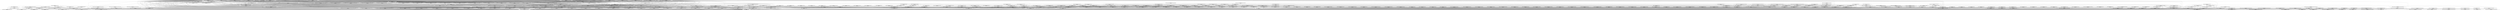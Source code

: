 digraph G {
  "org.apache.commons.lang3$ArrayUtils#add(byte[],byte)" [label="org.apache.commons.lang3$ArrayUtils#add(byte[],byte)\nP(Fail|Node)=0.00"];
  "org.apache.commons.lang3$ArrayUtils#<clinit>()" [label="org.apache.commons.lang3$ArrayUtils#<clinit>()\nP(Fail|Node)=0.00"];
  "org.apache.commons.lang3$ArrayUtils#copyArrayGrow1(java.lang.Object,java.lang.Class)" [label="org.apache.commons.lang3$ArrayUtils#copyArrayGrow1(java.lang.Object,java.lang.Class)\nP(Fail|Node)=0.00"];
  "org.apache.commons.lang3$ArrayUtils#addAll(char[],char[])" [label="org.apache.commons.lang3$ArrayUtils#addAll(char[],char[])\nP(Fail|Node)=0.00"];
  "org.apache.commons.lang3$ArrayUtils#clone(char[])" [label="org.apache.commons.lang3$ArrayUtils#clone(char[])\nP(Fail|Node)=0.00"];
  "org.apache.commons.lang3$StringUtils#containsOnly(java.lang.CharSequence,java.lang.String)" [label="org.apache.commons.lang3$StringUtils#containsOnly(java.lang.CharSequence,java.lang.String)\nP(Fail|Node)=0.00"];
  "org.apache.commons.lang3$ArrayUtils#isEmpty(char[])" [label="org.apache.commons.lang3$ArrayUtils#isEmpty(char[])\nP(Fail|Node)=0.00"];
  "org.apache.commons.lang3$StringUtils#isEmpty(java.lang.CharSequence)" [label="org.apache.commons.lang3$StringUtils#isEmpty(java.lang.CharSequence)\nP(Fail|Node)=0.00"];
  "org.apache.commons.lang3$StringUtils#indexOfAnyBut(java.lang.CharSequence,char[])" [label="org.apache.commons.lang3$StringUtils#indexOfAnyBut(java.lang.CharSequence,char[])\nP(Fail|Node)=0.00"];
  "org.apache.commons.lang3$StringUtils#containsOnly(java.lang.CharSequence,char[])" [label="org.apache.commons.lang3$StringUtils#containsOnly(java.lang.CharSequence,char[])\nP(Fail|Node)=0.00"];
  "org.apache.commons.lang3$StringUtils#<clinit>()" [label="org.apache.commons.lang3$StringUtils#<clinit>()\nP(Fail|Node)=0.00"];
  "org.apache.commons.lang3$StringUtils#join(short[],char)" [label="org.apache.commons.lang3$StringUtils#join(short[],char)\nP(Fail|Node)=0.00"];
  "org.apache.commons.lang3$StringUtils#join(short[],char,int,int)" [label="org.apache.commons.lang3$StringUtils#join(short[],char,int,int)\nP(Fail|Node)=0.00"];
  "org.apache.commons.lang3$StringUtils#join(byte[],char)" [label="org.apache.commons.lang3$StringUtils#join(byte[],char)\nP(Fail|Node)=0.00"];
  "org.apache.commons.lang3$StringUtils#join(byte[],char,int,int)" [label="org.apache.commons.lang3$StringUtils#join(byte[],char,int,int)\nP(Fail|Node)=0.00"];
  "org.apache.commons.lang3$ArrayUtils#lastIndexOf(byte[],byte)" [label="org.apache.commons.lang3$ArrayUtils#lastIndexOf(byte[],byte)\nP(Fail|Node)=0.00"];
  "org.apache.commons.lang3$ArrayUtils#lastIndexOf(byte[],byte,int)" [label="org.apache.commons.lang3$ArrayUtils#lastIndexOf(byte[],byte,int)\nP(Fail|Node)=0.00"];
  "org.apache.commons.lang3$ArrayUtils#subarray(long[],int,int)" [label="org.apache.commons.lang3$ArrayUtils#subarray(long[],int,int)\nP(Fail|Node)=0.00"];
  "org.apache.commons.lang3$StringEscapeUtils#escapeXml(java.lang.String)" [label="org.apache.commons.lang3$StringEscapeUtils#escapeXml(java.lang.String)\nP(Fail|Node)=0.00"];
  "org.apache.commons.lang3$ArrayUtils#clone(java.lang.Object[])" [label="org.apache.commons.lang3$ArrayUtils#clone(java.lang.Object[])\nP(Fail|Node)=0.00"];
  "org.apache.commons.lang3.text.translate$OctalUnescaper#<clinit>()" [label="org.apache.commons.lang3.text.translate$OctalUnescaper#<clinit>()\nP(Fail|Node)=0.00"];
  "org.apache.commons.lang3.text.translate$CharSequenceTranslator#translate(java.lang.CharSequence)" [label="org.apache.commons.lang3.text.translate$CharSequenceTranslator#translate(java.lang.CharSequence)\nP(Fail|Node)=0.00"];
  "org.apache.commons.lang3.text.translate$EntityArrays#BASIC_UNESCAPE()" [label="org.apache.commons.lang3.text.translate$EntityArrays#BASIC_UNESCAPE()\nP(Fail|Node)=0.00"];
  "org.apache.commons.lang3.text.translate$AggregateTranslator#AggregateTranslator(org.apache.commons.lang3.text.translate.CharSequenceTranslator[])" [label="org.apache.commons.lang3.text.translate$AggregateTranslator#AggregateTranslator(org.apache.commons.lang3.text.translate.CharSequenceTranslator[])\nP(Fail|Node)=0.00"];
  "org.apache.commons.lang3.text.translate$EntityArrays#invert(java.lang.String[][])" [label="org.apache.commons.lang3.text.translate$EntityArrays#invert(java.lang.String[][])\nP(Fail|Node)=0.00"];
  "org.apache.commons.lang3$StringEscapeUtils$CsvUnescaper#StringEscapeUtils$CsvUnescaper()" [label="org.apache.commons.lang3$StringEscapeUtils$CsvUnescaper#StringEscapeUtils$CsvUnescaper()\nP(Fail|Node)=0.00"];
  "org.apache.commons.lang3.text.translate$EntityArrays#JAVA_CTRL_CHARS_UNESCAPE()" [label="org.apache.commons.lang3.text.translate$EntityArrays#JAVA_CTRL_CHARS_UNESCAPE()\nP(Fail|Node)=0.00"];
  "org.apache.commons.lang3.text.translate$UnicodeEscaper#UnicodeEscaper(int,int,boolean)" [label="org.apache.commons.lang3.text.translate$UnicodeEscaper#UnicodeEscaper(int,int,boolean)\nP(Fail|Node)=0.00"];
  "org.apache.commons.lang3.text.translate$CodePointTranslator#translate(java.lang.CharSequence,int,java.io.Writer)" [label="org.apache.commons.lang3.text.translate$CodePointTranslator#translate(java.lang.CharSequence,int,java.io.Writer)\nP(Fail|Node)=0.00"];
  "org.apache.commons.lang3.text.translate$EntityArrays#ISO8859_1_ESCAPE()" [label="org.apache.commons.lang3.text.translate$EntityArrays#ISO8859_1_ESCAPE()\nP(Fail|Node)=0.00"];
  "org.apache.commons.lang3$StringEscapeUtils$CsvEscaper#translate(java.lang.CharSequence,int,java.io.Writer)" [label="org.apache.commons.lang3$StringEscapeUtils$CsvEscaper#translate(java.lang.CharSequence,int,java.io.Writer)\nP(Fail|Node)=0.00"];
  "org.apache.commons.lang3.text.translate$EntityArrays#ISO8859_1_UNESCAPE()" [label="org.apache.commons.lang3.text.translate$EntityArrays#ISO8859_1_UNESCAPE()\nP(Fail|Node)=0.00"];
  "org.apache.commons.lang3.text.translate$NumericEntityUnescaper#isSet(org.apache.commons.lang3.text.translate.NumericEntityUnescaper$OPTION)" [label="org.apache.commons.lang3.text.translate$NumericEntityUnescaper#isSet(org.apache.commons.lang3.text.translate.NumericEntityUnescaper$OPTION)\nP(Fail|Node)=0.00"];
  "org.apache.commons.lang3.text.translate$EntityArrays#JAVA_CTRL_CHARS_ESCAPE()" [label="org.apache.commons.lang3.text.translate$EntityArrays#JAVA_CTRL_CHARS_ESCAPE()\nP(Fail|Node)=0.00"];
  "org.apache.commons.lang3.text.translate$CharSequenceTranslator#CharSequenceTranslator()" [label="org.apache.commons.lang3.text.translate$CharSequenceTranslator#CharSequenceTranslator()\nP(Fail|Node)=0.00"];
  "org.apache.commons.lang3.text.translate$AggregateTranslator#translate(java.lang.CharSequence,int,java.io.Writer)" [label="org.apache.commons.lang3.text.translate$AggregateTranslator#translate(java.lang.CharSequence,int,java.io.Writer)\nP(Fail|Node)=0.00"];
  "org.apache.commons.lang3.text.translate$UnicodeEscaper#outsideOf(int,int)" [label="org.apache.commons.lang3.text.translate$UnicodeEscaper#outsideOf(int,int)\nP(Fail|Node)=0.00"];
  "org.apache.commons.lang3.text.translate$CharSequenceTranslator#hex(int)" [label="org.apache.commons.lang3.text.translate$CharSequenceTranslator#hex(int)\nP(Fail|Node)=0.00"];
  "org.apache.commons.lang3$StringEscapeUtils$CsvEscaper#<clinit>()" [label="org.apache.commons.lang3$StringEscapeUtils$CsvEscaper#<clinit>()\nP(Fail|Node)=0.00"];
  "org.apache.commons.lang3.text.translate$EntityArrays#HTML40_EXTENDED_ESCAPE()" [label="org.apache.commons.lang3.text.translate$EntityArrays#HTML40_EXTENDED_ESCAPE()\nP(Fail|Node)=0.00"];
  "org.apache.commons.lang3.text.translate$NumericEntityUnescaper$OPTION#NumericEntityUnescaper$OPTION(java.lang.String,int)" [label="org.apache.commons.lang3.text.translate$NumericEntityUnescaper$OPTION#NumericEntityUnescaper$OPTION(java.lang.String,int)\nP(Fail|Node)=0.00"];
  "org.apache.commons.lang3.text.translate$OctalUnescaper#OctalUnescaper()" [label="org.apache.commons.lang3.text.translate$OctalUnescaper#OctalUnescaper()\nP(Fail|Node)=0.00"];
  "org.apache.commons.lang3.text.translate$NumericEntityUnescaper$OPTION#<clinit>()" [label="org.apache.commons.lang3.text.translate$NumericEntityUnescaper$OPTION#<clinit>()\nP(Fail|Node)=0.00"];
  "org.apache.commons.lang3.text.translate$EntityArrays#<clinit>()" [label="org.apache.commons.lang3.text.translate$EntityArrays#<clinit>()\nP(Fail|Node)=0.00"];
  "org.apache.commons.lang3.text.translate$LookupTranslator#LookupTranslator(java.lang.CharSequence[][])" [label="org.apache.commons.lang3.text.translate$LookupTranslator#LookupTranslator(java.lang.CharSequence[][])\nP(Fail|Node)=0.00"];
  "org.apache.commons.lang3$StringEscapeUtils#<clinit>()" [label="org.apache.commons.lang3$StringEscapeUtils#<clinit>()\nP(Fail|Node)=0.00"];
  "org.apache.commons.lang3.text.translate$LookupTranslator#translate(java.lang.CharSequence,int,java.io.Writer)" [label="org.apache.commons.lang3.text.translate$LookupTranslator#translate(java.lang.CharSequence,int,java.io.Writer)\nP(Fail|Node)=0.00"];
  "org.apache.commons.lang3.text.translate$CodePointTranslator#CodePointTranslator()" [label="org.apache.commons.lang3.text.translate$CodePointTranslator#CodePointTranslator()\nP(Fail|Node)=0.00"];
  "org.apache.commons.lang3.text.translate$EntityArrays#APOS_UNESCAPE()" [label="org.apache.commons.lang3.text.translate$EntityArrays#APOS_UNESCAPE()\nP(Fail|Node)=0.00"];
  "org.apache.commons.lang3$StringEscapeUtils$CsvUnescaper#<clinit>()" [label="org.apache.commons.lang3$StringEscapeUtils$CsvUnescaper#<clinit>()\nP(Fail|Node)=0.00"];
  "org.apache.commons.lang3$StringEscapeUtils$CsvEscaper#StringEscapeUtils$CsvEscaper()" [label="org.apache.commons.lang3$StringEscapeUtils$CsvEscaper#StringEscapeUtils$CsvEscaper()\nP(Fail|Node)=0.00"];
  "org.apache.commons.lang3.text.translate$UnicodeEscaper#translate(int,java.io.Writer)" [label="org.apache.commons.lang3.text.translate$UnicodeEscaper#translate(int,java.io.Writer)\nP(Fail|Node)=0.00"];
  "org.apache.commons.lang3$StringUtils#replace(java.lang.String,java.lang.String,java.lang.String,int)" [label="org.apache.commons.lang3$StringUtils#replace(java.lang.String,java.lang.String,java.lang.String,int)\nP(Fail|Node)=0.00"];
  "org.apache.commons.lang3.text.translate$OctalUnescaper#translate(java.lang.CharSequence,int,java.io.Writer)" [label="org.apache.commons.lang3.text.translate$OctalUnescaper#translate(java.lang.CharSequence,int,java.io.Writer)\nP(Fail|Node)=0.00"];
  "org.apache.commons.lang3$StringEscapeUtils$CsvUnescaper#translate(java.lang.CharSequence,int,java.io.Writer)" [label="org.apache.commons.lang3$StringEscapeUtils$CsvUnescaper#translate(java.lang.CharSequence,int,java.io.Writer)\nP(Fail|Node)=0.00"];
  "org.apache.commons.lang3.text.translate$EntityArrays#APOS_ESCAPE()" [label="org.apache.commons.lang3.text.translate$EntityArrays#APOS_ESCAPE()\nP(Fail|Node)=0.00"];
  "org.apache.commons.lang3.text.translate$NumericEntityUnescaper#translate(java.lang.CharSequence,int,java.io.Writer)" [label="org.apache.commons.lang3.text.translate$NumericEntityUnescaper#translate(java.lang.CharSequence,int,java.io.Writer)\nP(Fail|Node)=0.00"];
  "org.apache.commons.lang3.text.translate$EntityArrays#HTML40_EXTENDED_UNESCAPE()" [label="org.apache.commons.lang3.text.translate$EntityArrays#HTML40_EXTENDED_UNESCAPE()\nP(Fail|Node)=0.00"];
  "org.apache.commons.lang3.text.translate$UnicodeUnescaper#translate(java.lang.CharSequence,int,java.io.Writer)" [label="org.apache.commons.lang3.text.translate$UnicodeUnescaper#translate(java.lang.CharSequence,int,java.io.Writer)\nP(Fail|Node)=0.00"];
  "org.apache.commons.lang3.text.translate$CharSequenceTranslator#translate(java.lang.CharSequence,java.io.Writer)" [label="org.apache.commons.lang3.text.translate$CharSequenceTranslator#translate(java.lang.CharSequence,java.io.Writer)\nP(Fail|Node)=0.00"];
  "org.apache.commons.lang3.text.translate$UnicodeUnescaper#UnicodeUnescaper()" [label="org.apache.commons.lang3.text.translate$UnicodeUnescaper#UnicodeUnescaper()\nP(Fail|Node)=0.00"];
  "org.apache.commons.lang3.text.translate$NumericEntityUnescaper#NumericEntityUnescaper(org.apache.commons.lang3.text.translate.NumericEntityUnescaper$OPTION[])" [label="org.apache.commons.lang3.text.translate$NumericEntityUnescaper#NumericEntityUnescaper(org.apache.commons.lang3.text.translate.NumericEntityUnescaper$OPTION[])\nP(Fail|Node)=0.00"];
  "org.apache.commons.lang3$StringUtils#replace(java.lang.String,java.lang.String,java.lang.String)" [label="org.apache.commons.lang3$StringUtils#replace(java.lang.String,java.lang.String,java.lang.String)\nP(Fail|Node)=0.00"];
  "org.apache.commons.lang3$StringUtils#containsAny(java.lang.CharSequence,char[])" [label="org.apache.commons.lang3$StringUtils#containsAny(java.lang.CharSequence,char[])\nP(Fail|Node)=0.00"];
  "org.apache.commons.lang3$StringUtils#containsNone(java.lang.CharSequence,char[])" [label="org.apache.commons.lang3$StringUtils#containsNone(java.lang.CharSequence,char[])\nP(Fail|Node)=0.00"];
  "org.apache.commons.lang3.text.translate$EntityArrays#BASIC_ESCAPE()" [label="org.apache.commons.lang3.text.translate$EntityArrays#BASIC_ESCAPE()\nP(Fail|Node)=0.00"];
  "org.apache.commons.lang3$StringUtils#endsWithIgnoreCase(java.lang.CharSequence,java.lang.CharSequence)" [label="org.apache.commons.lang3$StringUtils#endsWithIgnoreCase(java.lang.CharSequence,java.lang.CharSequence)\nP(Fail|Node)=0.00"];
  "org.apache.commons.lang3$StringUtils#endsWith(java.lang.CharSequence,java.lang.CharSequence,boolean)" [label="org.apache.commons.lang3$StringUtils#endsWith(java.lang.CharSequence,java.lang.CharSequence,boolean)\nP(Fail|Node)=0.00"];
  "org.apache.commons.lang3$StringUtils#splitWorker(java.lang.String,java.lang.String,int,boolean)" [label="org.apache.commons.lang3$StringUtils#splitWorker(java.lang.String,java.lang.String,int,boolean)\nP(Fail|Node)=0.00"];
  "org.apache.commons.lang3$ArrayUtils#nullToEmpty(char[])" [label="org.apache.commons.lang3$ArrayUtils#nullToEmpty(char[])\nP(Fail|Node)=0.00"];
  "org.apache.commons.lang3$ArrayUtils#nullToEmpty(int[])" [label="org.apache.commons.lang3$ArrayUtils#nullToEmpty(int[])\nP(Fail|Node)=0.00"];
  "org.apache.commons.lang3$ArrayUtils#nullToEmpty(short[])" [label="org.apache.commons.lang3$ArrayUtils#nullToEmpty(short[])\nP(Fail|Node)=0.00"];
  "org.apache.commons.lang3$ArrayUtils#toPrimitive(java.lang.Double[],double)" [label="org.apache.commons.lang3$ArrayUtils#toPrimitive(java.lang.Double[],double)\nP(Fail|Node)=0.00"];
  "org.apache.commons.lang3$StringUtils#remove(java.lang.String,java.lang.String)" [label="org.apache.commons.lang3$StringUtils#remove(java.lang.String,java.lang.String)\nP(Fail|Node)=0.00"];
  "org.apache.commons.lang3$ArrayUtils#add(short[],short)" [label="org.apache.commons.lang3$ArrayUtils#add(short[],short)\nP(Fail|Node)=0.00"];
  "org.apache.commons.lang3$ArrayUtils#removeAll(char[],int[])" [label="org.apache.commons.lang3$ArrayUtils#removeAll(char[],int[])\nP(Fail|Node)=0.00"];
  "org.apache.commons.lang3$ArrayUtils#removeAll(java.lang.Object,int[])" [label="org.apache.commons.lang3$ArrayUtils#removeAll(java.lang.Object,int[])\nP(Fail|Node)=0.00"];
  "org.apache.commons.lang3$ArrayUtils#isNotEmpty(int[])" [label="org.apache.commons.lang3$ArrayUtils#isNotEmpty(int[])\nP(Fail|Node)=0.00"];
  "org.apache.commons.lang3$ArrayUtils#clone(int[])" [label="org.apache.commons.lang3$ArrayUtils#clone(int[])\nP(Fail|Node)=0.00"];
  "org.apache.commons.lang3$ArrayUtils#getLength(java.lang.Object)" [label="org.apache.commons.lang3$ArrayUtils#getLength(java.lang.Object)\nP(Fail|Node)=0.00"];
  "org.apache.commons.lang3$StringUtils#splitByWholeSeparator(java.lang.String,java.lang.String)" [label="org.apache.commons.lang3$StringUtils#splitByWholeSeparator(java.lang.String,java.lang.String)\nP(Fail|Node)=0.00"];
  "org.apache.commons.lang3$StringUtils#splitByWholeSeparatorWorker(java.lang.String,java.lang.String,int,boolean)" [label="org.apache.commons.lang3$StringUtils#splitByWholeSeparatorWorker(java.lang.String,java.lang.String,int,boolean)\nP(Fail|Node)=0.00"];
  "org.apache.commons.lang3$StringUtils#substringBeforeLast(java.lang.String,java.lang.String)" [label="org.apache.commons.lang3$StringUtils#substringBeforeLast(java.lang.String,java.lang.String)\nP(Fail|Node)=0.00"];
  "org.apache.commons.lang3$ArrayUtils#toPrimitive(java.lang.Long[])" [label="org.apache.commons.lang3$ArrayUtils#toPrimitive(java.lang.Long[])\nP(Fail|Node)=0.00"];
  "org.apache.commons.lang3$ArrayUtils#toObject(short[])" [label="org.apache.commons.lang3$ArrayUtils#toObject(short[])\nP(Fail|Node)=0.00"];
  "org.apache.commons.lang3$StringUtils#join(java.lang.Object[])" [label="org.apache.commons.lang3$StringUtils#join(java.lang.Object[])\nP(Fail|Node)=0.00"];
  "org.apache.commons.lang3$StringUtils#join(java.lang.Object[],java.lang.String,int,int)" [label="org.apache.commons.lang3$StringUtils#join(java.lang.Object[],java.lang.String,int,int)\nP(Fail|Node)=0.00"];
  "org.apache.commons.lang3$StringUtils#join(java.lang.Object[],java.lang.String)" [label="org.apache.commons.lang3$StringUtils#join(java.lang.Object[],java.lang.String)\nP(Fail|Node)=0.00"];
  "org.apache.commons.lang3$StringUtils#strip(java.lang.String,java.lang.String)" [label="org.apache.commons.lang3$StringUtils#strip(java.lang.String,java.lang.String)\nP(Fail|Node)=0.00"];
  "org.apache.commons.lang3$StringUtils#stripStart(java.lang.String,java.lang.String)" [label="org.apache.commons.lang3$StringUtils#stripStart(java.lang.String,java.lang.String)\nP(Fail|Node)=0.00"];
  "org.apache.commons.lang3$StringUtils#stripEnd(java.lang.String,java.lang.String)" [label="org.apache.commons.lang3$StringUtils#stripEnd(java.lang.String,java.lang.String)\nP(Fail|Node)=0.00"];
  "org.apache.commons.lang3$ArrayUtils#toPrimitive(java.lang.Character[])" [label="org.apache.commons.lang3$ArrayUtils#toPrimitive(java.lang.Character[])\nP(Fail|Node)=0.00"];
  "org.apache.commons.lang3$ArrayUtils#removeAll(long[],int[])" [label="org.apache.commons.lang3$ArrayUtils#removeAll(long[],int[])\nP(Fail|Node)=0.00"];
  "org.apache.commons.lang3$StringUtils#stripAll(java.lang.String[],java.lang.String)" [label="org.apache.commons.lang3$StringUtils#stripAll(java.lang.String[],java.lang.String)\nP(Fail|Node)=0.00"];
  "org.apache.commons.lang3$StringUtils#removeEndIgnoreCase(java.lang.String,java.lang.String)" [label="org.apache.commons.lang3$StringUtils#removeEndIgnoreCase(java.lang.String,java.lang.String)\nP(Fail|Node)=0.00"];
  "org.apache.commons.lang3$StringUtils#join(double[],char)" [label="org.apache.commons.lang3$StringUtils#join(double[],char)\nP(Fail|Node)=0.00"];
  "org.apache.commons.lang3$StringUtils#join(double[],char,int,int)" [label="org.apache.commons.lang3$StringUtils#join(double[],char,int,int)\nP(Fail|Node)=0.00"];
  "org.apache.commons.lang3$ArrayUtils#removeElement(boolean[],boolean)" [label="org.apache.commons.lang3$ArrayUtils#removeElement(boolean[],boolean)\nP(Fail|Node)=0.00"];
  "org.apache.commons.lang3$ArrayUtils#isEmpty(boolean[])" [label="org.apache.commons.lang3$ArrayUtils#isEmpty(boolean[])\nP(Fail|Node)=0.00"];
  "org.apache.commons.lang3$ArrayUtils#remove(boolean[],int)" [label="org.apache.commons.lang3$ArrayUtils#remove(boolean[],int)\nP(Fail|Node)=0.00"];
  "org.apache.commons.lang3$ArrayUtils#indexOf(boolean[],boolean,int)" [label="org.apache.commons.lang3$ArrayUtils#indexOf(boolean[],boolean,int)\nP(Fail|Node)=0.00"];
  "org.apache.commons.lang3$ArrayUtils#remove(java.lang.Object,int)" [label="org.apache.commons.lang3$ArrayUtils#remove(java.lang.Object,int)\nP(Fail|Node)=0.00"];
  "org.apache.commons.lang3$ArrayUtils#indexOf(boolean[],boolean)" [label="org.apache.commons.lang3$ArrayUtils#indexOf(boolean[],boolean)\nP(Fail|Node)=0.00"];
  "org.apache.commons.lang3$ArrayUtils#clone(boolean[])" [label="org.apache.commons.lang3$ArrayUtils#clone(boolean[])\nP(Fail|Node)=0.00"];
  "org.apache.commons.lang3$StringUtils#indexOfAny(java.lang.CharSequence,java.lang.String)" [label="org.apache.commons.lang3$StringUtils#indexOfAny(java.lang.CharSequence,java.lang.String)\nP(Fail|Node)=0.00"];
  "org.apache.commons.lang3$StringUtils#indexOfAny(java.lang.CharSequence,char[])" [label="org.apache.commons.lang3$StringUtils#indexOfAny(java.lang.CharSequence,char[])\nP(Fail|Node)=0.00"];
  "org.apache.commons.lang3$StringUtils#join(java.lang.Object[],char)" [label="org.apache.commons.lang3$StringUtils#join(java.lang.Object[],char)\nP(Fail|Node)=0.00"];
  "org.apache.commons.lang3$StringUtils#join(java.lang.Object[],char,int,int)" [label="org.apache.commons.lang3$StringUtils#join(java.lang.Object[],char,int,int)\nP(Fail|Node)=0.00"];
  "org.apache.commons.lang3$ArrayUtils#add(char[],char)" [label="org.apache.commons.lang3$ArrayUtils#add(char[],char)\nP(Fail|Node)=0.00"];
  "org.apache.commons.lang3$StringUtils#defaultIfEmpty(java.lang.CharSequence,java.lang.CharSequence)" [label="org.apache.commons.lang3$StringUtils#defaultIfEmpty(java.lang.CharSequence,java.lang.CharSequence)\nP(Fail|Node)=0.00"];
  "org.apache.commons.lang3$ArrayUtils#lastIndexOf(boolean[],boolean)" [label="org.apache.commons.lang3$ArrayUtils#lastIndexOf(boolean[],boolean)\nP(Fail|Node)=0.00"];
  "org.apache.commons.lang3$ArrayUtils#lastIndexOf(boolean[],boolean,int)" [label="org.apache.commons.lang3$ArrayUtils#lastIndexOf(boolean[],boolean,int)\nP(Fail|Node)=0.00"];
  "org.apache.commons.lang3$ArrayUtils#removeElements(char[],char[])" [label="org.apache.commons.lang3$ArrayUtils#removeElements(char[],char[])\nP(Fail|Node)=0.00"];
  "org.apache.commons.lang3$ArrayUtils#indexOf(char[],char,int)" [label="org.apache.commons.lang3$ArrayUtils#indexOf(char[],char,int)\nP(Fail|Node)=0.00"];
  "org.apache.commons.lang3$ArrayUtils#removeAll(java.lang.Object,java.util.BitSet)" [label="org.apache.commons.lang3$ArrayUtils#removeAll(java.lang.Object,java.util.BitSet)\nP(Fail|Node)=0.00"];
  "org.apache.commons.lang3$ArrayUtils#toObject(byte[])" [label="org.apache.commons.lang3$ArrayUtils#toObject(byte[])\nP(Fail|Node)=0.00"];
  "org.apache.commons.lang3$StringEscapeUtils#unescapeJava(java.lang.String)" [label="org.apache.commons.lang3$StringEscapeUtils#unescapeJava(java.lang.String)\nP(Fail|Node)=0.00"];
  "org.apache.commons.lang3$StringUtils#abbreviate(java.lang.String,int,int)" [label="org.apache.commons.lang3$StringUtils#abbreviate(java.lang.String,int,int)\nP(Fail|Node)=0.00"];
  "org.apache.commons.lang3$StringUtils#abbreviate(java.lang.String,int)" [label="org.apache.commons.lang3$StringUtils#abbreviate(java.lang.String,int)\nP(Fail|Node)=0.00"];
  "org.apache.commons.lang3$ArrayUtils#toObject(float[])" [label="org.apache.commons.lang3$ArrayUtils#toObject(float[])\nP(Fail|Node)=0.00"];
  "org.apache.commons.lang3$StringUtils#splitPreserveAllTokens(java.lang.String)" [label="org.apache.commons.lang3$StringUtils#splitPreserveAllTokens(java.lang.String)\nP(Fail|Node)=0.00"];
  "org.apache.commons.lang3$StringUtils#split(java.lang.String)" [label="org.apache.commons.lang3$StringUtils#split(java.lang.String)\nP(Fail|Node)=0.00"];
  "org.apache.commons.lang3$StringUtils#split(java.lang.String,java.lang.String,int)" [label="org.apache.commons.lang3$StringUtils#split(java.lang.String,java.lang.String,int)\nP(Fail|Node)=0.00"];
  "org.apache.commons.lang3$ArrayUtils#subarray(float[],int,int)" [label="org.apache.commons.lang3$ArrayUtils#subarray(float[],int,int)\nP(Fail|Node)=0.00"];
  "org.apache.commons.lang3$StringUtils#countMatches(java.lang.CharSequence,java.lang.CharSequence)" [label="org.apache.commons.lang3$StringUtils#countMatches(java.lang.CharSequence,java.lang.CharSequence)\nP(Fail|Node)=0.00"];
  "org.apache.commons.lang3$ArrayUtils#removeAll(double[],int[])" [label="org.apache.commons.lang3$ArrayUtils#removeAll(double[],int[])\nP(Fail|Node)=0.00"];
  "org.apache.commons.lang3$StringEscapeUtils#escapeCsv(java.lang.String)" [label="org.apache.commons.lang3$StringEscapeUtils#escapeCsv(java.lang.String)\nP(Fail|Node)=0.00"];
  "org.apache.commons.lang3$ArrayUtils#lastIndexOf(int[],int)" [label="org.apache.commons.lang3$ArrayUtils#lastIndexOf(int[],int)\nP(Fail|Node)=0.00"];
  "org.apache.commons.lang3$ArrayUtils#lastIndexOf(int[],int,int)" [label="org.apache.commons.lang3$ArrayUtils#lastIndexOf(int[],int,int)\nP(Fail|Node)=0.00"];
  "org.apache.commons.lang3$ArrayUtils#lastIndexOf(short[],short)" [label="org.apache.commons.lang3$ArrayUtils#lastIndexOf(short[],short)\nP(Fail|Node)=0.00"];
  "org.apache.commons.lang3$ArrayUtils#lastIndexOf(short[],short,int)" [label="org.apache.commons.lang3$ArrayUtils#lastIndexOf(short[],short,int)\nP(Fail|Node)=0.00"];
  "org.apache.commons.lang3$ArrayUtils#lastIndexOf(float[],float)" [label="org.apache.commons.lang3$ArrayUtils#lastIndexOf(float[],float)\nP(Fail|Node)=0.00"];
  "org.apache.commons.lang3$ArrayUtils#isEmpty(float[])" [label="org.apache.commons.lang3$ArrayUtils#isEmpty(float[])\nP(Fail|Node)=0.00"];
  "org.apache.commons.lang3$ArrayUtils#lastIndexOf(float[],float,int)" [label="org.apache.commons.lang3$ArrayUtils#lastIndexOf(float[],float,int)\nP(Fail|Node)=0.00"];
  "org.apache.commons.lang3$StringUtils#splitByCharacterType(java.lang.String,boolean)" [label="org.apache.commons.lang3$StringUtils#splitByCharacterType(java.lang.String,boolean)\nP(Fail|Node)=0.00"];
  "org.apache.commons.lang3$StringUtils#lastOrdinalIndexOf(java.lang.CharSequence,java.lang.CharSequence,int)" [label="org.apache.commons.lang3$StringUtils#lastOrdinalIndexOf(java.lang.CharSequence,java.lang.CharSequence,int)\nP(Fail|Node)=0.00"];
  "org.apache.commons.lang3$StringUtils#ordinalIndexOf(java.lang.CharSequence,java.lang.CharSequence,int,boolean)" [label="org.apache.commons.lang3$StringUtils#ordinalIndexOf(java.lang.CharSequence,java.lang.CharSequence,int,boolean)\nP(Fail|Node)=0.00"];
  "org.apache.commons.lang3$StringUtils#substringAfter(java.lang.String,java.lang.String)" [label="org.apache.commons.lang3$StringUtils#substringAfter(java.lang.String,java.lang.String)\nP(Fail|Node)=0.00"];
  "org.apache.commons.lang3$StringUtils#leftPad(java.lang.String,int)" [label="org.apache.commons.lang3$StringUtils#leftPad(java.lang.String,int)\nP(Fail|Node)=0.00"];
  "org.apache.commons.lang3$StringUtils#leftPad(java.lang.String,int,java.lang.String)" [label="org.apache.commons.lang3$StringUtils#leftPad(java.lang.String,int,java.lang.String)\nP(Fail|Node)=0.00"];
  "org.apache.commons.lang3$StringUtils#leftPad(java.lang.String,int,char)" [label="org.apache.commons.lang3$StringUtils#leftPad(java.lang.String,int,char)\nP(Fail|Node)=0.00"];
  "org.apache.commons.lang3$StringUtils#repeat(char,int)" [label="org.apache.commons.lang3$StringUtils#repeat(char,int)\nP(Fail|Node)=0.00"];
  "org.apache.commons.lang3$StringUtils#rightPad(java.lang.String,int,char)" [label="org.apache.commons.lang3$StringUtils#rightPad(java.lang.String,int,char)\nP(Fail|Node)=0.00"];
  "org.apache.commons.lang3$StringUtils#rightPad(java.lang.String,int,java.lang.String)" [label="org.apache.commons.lang3$StringUtils#rightPad(java.lang.String,int,java.lang.String)\nP(Fail|Node)=0.00"];
  "org.apache.commons.lang3$StringUtils#isNotBlank(java.lang.CharSequence)" [label="org.apache.commons.lang3$StringUtils#isNotBlank(java.lang.CharSequence)\nP(Fail|Node)=0.00"];
  "org.apache.commons.lang3$StringUtils#isBlank(java.lang.CharSequence)" [label="org.apache.commons.lang3$StringUtils#isBlank(java.lang.CharSequence)\nP(Fail|Node)=0.00"];
  "org.apache.commons.lang3$StringUtils#removeStart(java.lang.String,java.lang.String)" [label="org.apache.commons.lang3$StringUtils#removeStart(java.lang.String,java.lang.String)\nP(Fail|Node)=0.00"];
  "org.apache.commons.lang3$ArrayUtils#addAll(byte[],byte[])" [label="org.apache.commons.lang3$ArrayUtils#addAll(byte[],byte[])\nP(Fail|Node)=0.00"];
  "org.apache.commons.lang3$ArrayUtils#clone(byte[])" [label="org.apache.commons.lang3$ArrayUtils#clone(byte[])\nP(Fail|Node)=0.00"];
  "org.apache.commons.lang3$ArrayUtils#remove(long[],int)" [label="org.apache.commons.lang3$ArrayUtils#remove(long[],int)\nP(Fail|Node)=0.00"];
  "org.apache.commons.lang3$StringEscapeUtils#escapeHtml4(java.lang.String)" [label="org.apache.commons.lang3$StringEscapeUtils#escapeHtml4(java.lang.String)\nP(Fail|Node)=0.00"];
  "org.apache.commons.lang3$StringUtils#chomp(java.lang.String)" [label="org.apache.commons.lang3$StringUtils#chomp(java.lang.String)\nP(Fail|Node)=0.00"];
  "org.apache.commons.lang3$StringUtils#replaceEach(java.lang.String,java.lang.String[],java.lang.String[],boolean,int)" [label="org.apache.commons.lang3$StringUtils#replaceEach(java.lang.String,java.lang.String[],java.lang.String[],boolean,int)\nP(Fail|Node)=0.00"];
  "org.apache.commons.lang3$StringUtils#abbreviateMiddle(java.lang.String,java.lang.String,int)" [label="org.apache.commons.lang3$StringUtils#abbreviateMiddle(java.lang.String,java.lang.String,int)\nP(Fail|Node)=0.00"];
  "org.apache.commons.lang3$ArrayUtils#nullToEmpty(java.lang.Object[])" [label="org.apache.commons.lang3$ArrayUtils#nullToEmpty(java.lang.Object[])\nP(Fail|Node)=0.00"];
  "org.apache.commons.lang3$ArrayUtils#contains(double[],double,double)" [label="org.apache.commons.lang3$ArrayUtils#contains(double[],double,double)\nP(Fail|Node)=0.00"];
  "org.apache.commons.lang3$ArrayUtils#isEmpty(double[])" [label="org.apache.commons.lang3$ArrayUtils#isEmpty(double[])\nP(Fail|Node)=0.00"];
  "org.apache.commons.lang3$ArrayUtils#indexOf(double[],double,int,double)" [label="org.apache.commons.lang3$ArrayUtils#indexOf(double[],double,int,double)\nP(Fail|Node)=0.00"];
  "org.apache.commons.lang3$ArrayUtils#add(int[],int,int)" [label="org.apache.commons.lang3$ArrayUtils#add(int[],int,int)\nP(Fail|Node)=0.00"];
  "org.apache.commons.lang3$ArrayUtils#add(java.lang.Object,int,java.lang.Object,java.lang.Class)" [label="org.apache.commons.lang3$ArrayUtils#add(java.lang.Object,int,java.lang.Object,java.lang.Class)\nP(Fail|Node)=0.00"];
  "org.apache.commons.lang3$StringUtils#trimToNull(java.lang.String)" [label="org.apache.commons.lang3$StringUtils#trimToNull(java.lang.String)\nP(Fail|Node)=0.00"];
  "org.apache.commons.lang3$StringUtils#trim(java.lang.String)" [label="org.apache.commons.lang3$StringUtils#trim(java.lang.String)\nP(Fail|Node)=0.00"];
  "org.apache.commons.lang3$ArrayUtils#nullToEmpty(byte[])" [label="org.apache.commons.lang3$ArrayUtils#nullToEmpty(byte[])\nP(Fail|Node)=0.00"];
  "org.apache.commons.lang3$ArrayUtils#subarray(byte[],int,int)" [label="org.apache.commons.lang3$ArrayUtils#subarray(byte[],int,int)\nP(Fail|Node)=0.00"];
  "org.apache.commons.lang3$StringUtils#lastIndexOf(java.lang.CharSequence,int,int)" [label="org.apache.commons.lang3$StringUtils#lastIndexOf(java.lang.CharSequence,int,int)\nP(Fail|Node)=0.00"];
  "org.apache.commons.lang3$ArrayUtils#contains(java.lang.Object[],java.lang.Object)" [label="org.apache.commons.lang3$ArrayUtils#contains(java.lang.Object[],java.lang.Object)\nP(Fail|Node)=0.00"];
  "org.apache.commons.lang3$ArrayUtils#indexOf(java.lang.Object[],java.lang.Object)" [label="org.apache.commons.lang3$ArrayUtils#indexOf(java.lang.Object[],java.lang.Object)\nP(Fail|Node)=0.00"];
  "org.apache.commons.lang3$ArrayUtils#indexOf(java.lang.Object[],java.lang.Object,int)" [label="org.apache.commons.lang3$ArrayUtils#indexOf(java.lang.Object[],java.lang.Object,int)\nP(Fail|Node)=0.00"];
  "org.apache.commons.lang3$StringUtils#ordinalIndexOf(java.lang.CharSequence,java.lang.CharSequence,int)" [label="org.apache.commons.lang3$StringUtils#ordinalIndexOf(java.lang.CharSequence,java.lang.CharSequence,int)\nP(Fail|Node)=0.00"];
  "org.apache.commons.lang3$ArrayUtils#toObject(char[])" [label="org.apache.commons.lang3$ArrayUtils#toObject(char[])\nP(Fail|Node)=0.00"];
  "org.apache.commons.lang3$StringUtils#containsNone(java.lang.CharSequence,java.lang.String)" [label="org.apache.commons.lang3$StringUtils#containsNone(java.lang.CharSequence,java.lang.String)\nP(Fail|Node)=0.00"];
  "org.apache.commons.lang3$StringUtils#deleteWhitespace(java.lang.String)" [label="org.apache.commons.lang3$StringUtils#deleteWhitespace(java.lang.String)\nP(Fail|Node)=0.00"];
  "org.apache.commons.lang3$StringUtils#endsWith(java.lang.CharSequence,java.lang.CharSequence)" [label="org.apache.commons.lang3$StringUtils#endsWith(java.lang.CharSequence,java.lang.CharSequence)\nP(Fail|Node)=0.00"];
  "org.apache.commons.lang3$StringUtils#join(long[],char)" [label="org.apache.commons.lang3$StringUtils#join(long[],char)\nP(Fail|Node)=0.00"];
  "org.apache.commons.lang3$StringUtils#join(long[],char,int,int)" [label="org.apache.commons.lang3$StringUtils#join(long[],char,int,int)\nP(Fail|Node)=0.00"];
  "org.apache.commons.lang3$StringUtils#substringBefore(java.lang.String,java.lang.String)" [label="org.apache.commons.lang3$StringUtils#substringBefore(java.lang.String,java.lang.String)\nP(Fail|Node)=0.00"];
  "org.apache.commons.lang3$ArrayUtils#nullToEmpty(float[])" [label="org.apache.commons.lang3$ArrayUtils#nullToEmpty(float[])\nP(Fail|Node)=0.00"];
  "org.apache.commons.lang3$ArrayUtils#contains(long[],long)" [label="org.apache.commons.lang3$ArrayUtils#contains(long[],long)\nP(Fail|Node)=0.00"];
  "org.apache.commons.lang3$ArrayUtils#indexOf(long[],long)" [label="org.apache.commons.lang3$ArrayUtils#indexOf(long[],long)\nP(Fail|Node)=0.00"];
  "org.apache.commons.lang3$ArrayUtils#indexOf(long[],long,int)" [label="org.apache.commons.lang3$ArrayUtils#indexOf(long[],long,int)\nP(Fail|Node)=0.00"];
  "org.apache.commons.lang3$ArrayUtils#contains(float[],float)" [label="org.apache.commons.lang3$ArrayUtils#contains(float[],float)\nP(Fail|Node)=0.00"];
  "org.apache.commons.lang3$ArrayUtils#indexOf(float[],float)" [label="org.apache.commons.lang3$ArrayUtils#indexOf(float[],float)\nP(Fail|Node)=0.00"];
  "org.apache.commons.lang3$ArrayUtils#indexOf(float[],float,int)" [label="org.apache.commons.lang3$ArrayUtils#indexOf(float[],float,int)\nP(Fail|Node)=0.00"];
  "org.apache.commons.lang3$ArrayUtils#removeAll(int[],int[])" [label="org.apache.commons.lang3$ArrayUtils#removeAll(int[],int[])\nP(Fail|Node)=0.00"];
  "org.apache.commons.lang3$ArrayUtils#toPrimitive(java.lang.Boolean[])" [label="org.apache.commons.lang3$ArrayUtils#toPrimitive(java.lang.Boolean[])\nP(Fail|Node)=0.00"];
  "org.apache.commons.lang3.text.translate$UnicodeEscaper#UnicodeEscaper()" [label="org.apache.commons.lang3.text.translate$UnicodeEscaper#UnicodeEscaper()\nP(Fail|Node)=0.00"];
  "org.apache.commons.lang3$StringUtils#center(java.lang.String,int)" [label="org.apache.commons.lang3$StringUtils#center(java.lang.String,int)\nP(Fail|Node)=0.00"];
  "org.apache.commons.lang3$StringUtils#center(java.lang.String,int,char)" [label="org.apache.commons.lang3$StringUtils#center(java.lang.String,int,char)\nP(Fail|Node)=0.00"];
  "org.apache.commons.lang3$ArrayUtils#removeAll(float[],int[])" [label="org.apache.commons.lang3$ArrayUtils#removeAll(float[],int[])\nP(Fail|Node)=0.00"];
  "org.apache.commons.lang3$ArrayUtils#subarray(boolean[],int,int)" [label="org.apache.commons.lang3$ArrayUtils#subarray(boolean[],int,int)\nP(Fail|Node)=0.00"];
  "org.apache.commons.lang3$StringEscapeUtils#escapeJava(java.lang.String)" [label="org.apache.commons.lang3$StringEscapeUtils#escapeJava(java.lang.String)\nP(Fail|Node)=0.00"];
  "org.apache.commons.lang3$ArrayUtils#contains(int[],int)" [label="org.apache.commons.lang3$ArrayUtils#contains(int[],int)\nP(Fail|Node)=0.00"];
  "org.apache.commons.lang3$ArrayUtils#indexOf(int[],int)" [label="org.apache.commons.lang3$ArrayUtils#indexOf(int[],int)\nP(Fail|Node)=0.00"];
  "org.apache.commons.lang3$ArrayUtils#indexOf(int[],int,int)" [label="org.apache.commons.lang3$ArrayUtils#indexOf(int[],int,int)\nP(Fail|Node)=0.00"];
  "org.apache.commons.lang3$StringUtils#substringsBetween(java.lang.String,java.lang.String,java.lang.String)" [label="org.apache.commons.lang3$StringUtils#substringsBetween(java.lang.String,java.lang.String,java.lang.String)\nP(Fail|Node)=0.00"];
  "org.apache.commons.lang3$StringUtils#swapCase(java.lang.String)" [label="org.apache.commons.lang3$StringUtils#swapCase(java.lang.String)\nP(Fail|Node)=0.00"];
  "org.apache.commons.lang3$ArrayUtils#contains(byte[],byte)" [label="org.apache.commons.lang3$ArrayUtils#contains(byte[],byte)\nP(Fail|Node)=0.00"];
  "org.apache.commons.lang3$ArrayUtils#indexOf(byte[],byte,int)" [label="org.apache.commons.lang3$ArrayUtils#indexOf(byte[],byte,int)\nP(Fail|Node)=0.00"];
  "org.apache.commons.lang3$ArrayUtils#indexOf(byte[],byte)" [label="org.apache.commons.lang3$ArrayUtils#indexOf(byte[],byte)\nP(Fail|Node)=0.00"];
  "org.apache.commons.lang3$ArrayUtils#add(long[],long)" [label="org.apache.commons.lang3$ArrayUtils#add(long[],long)\nP(Fail|Node)=0.00"];
  "org.apache.commons.lang3$StringUtils#center(java.lang.String,int,java.lang.String)" [label="org.apache.commons.lang3$StringUtils#center(java.lang.String,int,java.lang.String)\nP(Fail|Node)=0.00"];
  "org.apache.commons.lang3$StringUtils#replaceEachRepeatedly(java.lang.String,java.lang.String[],java.lang.String[])" [label="org.apache.commons.lang3$StringUtils#replaceEachRepeatedly(java.lang.String,java.lang.String[],java.lang.String[])\nP(Fail|Node)=0.00"];
  "org.apache.commons.lang3$StringUtils#splitByWholeSeparatorPreserveAllTokens(java.lang.String,java.lang.String)" [label="org.apache.commons.lang3$StringUtils#splitByWholeSeparatorPreserveAllTokens(java.lang.String,java.lang.String)\nP(Fail|Node)=0.00"];
  "org.apache.commons.lang3$ArrayUtils#indexOf(double[],double,int)" [label="org.apache.commons.lang3$ArrayUtils#indexOf(double[],double,int)\nP(Fail|Node)=0.00"];
  "org.apache.commons.lang3$StringUtils#splitByWholeSeparator(java.lang.String,java.lang.String,int)" [label="org.apache.commons.lang3$StringUtils#splitByWholeSeparator(java.lang.String,java.lang.String,int)\nP(Fail|Node)=0.00"];
  "org.apache.commons.lang3$StringUtils#indexOfAnyBut(java.lang.CharSequence,java.lang.CharSequence)" [label="org.apache.commons.lang3$StringUtils#indexOfAnyBut(java.lang.CharSequence,java.lang.CharSequence)\nP(Fail|Node)=0.00"];
  "org.apache.commons.lang3$ArrayUtils#remove(short[],int)" [label="org.apache.commons.lang3$ArrayUtils#remove(short[],int)\nP(Fail|Node)=0.00"];
  "org.apache.commons.lang3$ArrayUtils#lastIndexOf(java.lang.Object[],java.lang.Object)" [label="org.apache.commons.lang3$ArrayUtils#lastIndexOf(java.lang.Object[],java.lang.Object)\nP(Fail|Node)=0.00"];
  "org.apache.commons.lang3$ArrayUtils#lastIndexOf(java.lang.Object[],java.lang.Object,int)" [label="org.apache.commons.lang3$ArrayUtils#lastIndexOf(java.lang.Object[],java.lang.Object,int)\nP(Fail|Node)=0.00"];
  "org.apache.commons.lang3$StringUtils#replaceEach(java.lang.String,java.lang.String[],java.lang.String[])" [label="org.apache.commons.lang3$StringUtils#replaceEach(java.lang.String,java.lang.String[],java.lang.String[])\nP(Fail|Node)=0.00"];
  "org.apache.commons.lang3$ArrayUtils#toPrimitive(java.lang.Float[],float)" [label="org.apache.commons.lang3$ArrayUtils#toPrimitive(java.lang.Float[],float)\nP(Fail|Node)=0.00"];
  "org.apache.commons.lang3$ArrayUtils#addAll(double[],double[])" [label="org.apache.commons.lang3$ArrayUtils#addAll(double[],double[])\nP(Fail|Node)=0.00"];
  "org.apache.commons.lang3$ArrayUtils#clone(double[])" [label="org.apache.commons.lang3$ArrayUtils#clone(double[])\nP(Fail|Node)=0.00"];
  "org.apache.commons.lang3$ArrayUtils#remove(java.lang.Object[],int)" [label="org.apache.commons.lang3$ArrayUtils#remove(java.lang.Object[],int)\nP(Fail|Node)=0.00"];
  "org.apache.commons.lang3$ArrayUtils#removeAll(java.lang.Object[],int[])" [label="org.apache.commons.lang3$ArrayUtils#removeAll(java.lang.Object[],int[])\nP(Fail|Node)=0.00"];
  "org.apache.commons.lang3$ArrayUtils#removeElement(double[],double)" [label="org.apache.commons.lang3$ArrayUtils#removeElement(double[],double)\nP(Fail|Node)=0.00"];
  "org.apache.commons.lang3$ArrayUtils#remove(double[],int)" [label="org.apache.commons.lang3$ArrayUtils#remove(double[],int)\nP(Fail|Node)=0.00"];
  "org.apache.commons.lang3$ArrayUtils#indexOf(double[],double)" [label="org.apache.commons.lang3$ArrayUtils#indexOf(double[],double)\nP(Fail|Node)=0.00"];
  "org.apache.commons.lang3$StringUtils#reverseDelimited(java.lang.String,char)" [label="org.apache.commons.lang3$StringUtils#reverseDelimited(java.lang.String,char)\nP(Fail|Node)=0.00"];
  "org.apache.commons.lang3$ArrayUtils#reverse(java.lang.Object[])" [label="org.apache.commons.lang3$ArrayUtils#reverse(java.lang.Object[])\nP(Fail|Node)=0.00"];
  "org.apache.commons.lang3$StringUtils#split(java.lang.String,char)" [label="org.apache.commons.lang3$StringUtils#split(java.lang.String,char)\nP(Fail|Node)=0.00"];
  "org.apache.commons.lang3$StringUtils#splitWorker(java.lang.String,char,boolean)" [label="org.apache.commons.lang3$StringUtils#splitWorker(java.lang.String,char,boolean)\nP(Fail|Node)=0.00"];
  "org.apache.commons.lang3$StringUtils#splitPreserveAllTokens(java.lang.String,java.lang.String)" [label="org.apache.commons.lang3$StringUtils#splitPreserveAllTokens(java.lang.String,java.lang.String)\nP(Fail|Node)=0.00"];
  "org.apache.commons.lang3$StringUtils#chomp(java.lang.String,java.lang.String)" [label="org.apache.commons.lang3$StringUtils#chomp(java.lang.String,java.lang.String)\nP(Fail|Node)=0.00"];
  "org.apache.commons.lang3$StringUtils#removeEnd(java.lang.String,java.lang.String)" [label="org.apache.commons.lang3$StringUtils#removeEnd(java.lang.String,java.lang.String)\nP(Fail|Node)=0.00"];
  "org.apache.commons.lang3$StringUtils#startsWithIgnoreCase(java.lang.CharSequence,java.lang.CharSequence)" [label="org.apache.commons.lang3$StringUtils#startsWithIgnoreCase(java.lang.CharSequence,java.lang.CharSequence)\nP(Fail|Node)=0.00"];
  "org.apache.commons.lang3$StringUtils#startsWith(java.lang.CharSequence,java.lang.CharSequence,boolean)" [label="org.apache.commons.lang3$StringUtils#startsWith(java.lang.CharSequence,java.lang.CharSequence,boolean)\nP(Fail|Node)=0.00"];
  "org.apache.commons.lang3$ArrayUtils#contains(double[],double)" [label="org.apache.commons.lang3$ArrayUtils#contains(double[],double)\nP(Fail|Node)=0.00"];
  "org.apache.commons.lang3$ArrayUtils#lastIndexOf(double[],double,int)" [label="org.apache.commons.lang3$ArrayUtils#lastIndexOf(double[],double,int)\nP(Fail|Node)=0.00"];
  "org.apache.commons.lang3$ArrayUtils#addAll(boolean[],boolean[])" [label="org.apache.commons.lang3$ArrayUtils#addAll(boolean[],boolean[])\nP(Fail|Node)=0.00"];
  "org.apache.commons.lang3$ArrayUtils#subarray(int[],int,int)" [label="org.apache.commons.lang3$ArrayUtils#subarray(int[],int,int)\nP(Fail|Node)=0.00"];
  "org.apache.commons.lang3$StringUtils#contains(java.lang.CharSequence,int)" [label="org.apache.commons.lang3$StringUtils#contains(java.lang.CharSequence,int)\nP(Fail|Node)=0.00"];
  "org.apache.commons.lang3$ArrayUtils#toPrimitive(java.lang.Boolean[],boolean)" [label="org.apache.commons.lang3$ArrayUtils#toPrimitive(java.lang.Boolean[],boolean)\nP(Fail|Node)=0.00"];
  "org.apache.commons.lang3$StringEscapeUtils#unescapeHtml4(java.lang.String)" [label="org.apache.commons.lang3$StringEscapeUtils#unescapeHtml4(java.lang.String)\nP(Fail|Node)=0.00"];
  "org.apache.commons.lang3$StringUtils#remove(java.lang.String,char)" [label="org.apache.commons.lang3$StringUtils#remove(java.lang.String,char)\nP(Fail|Node)=0.00"];
  "org.apache.commons.lang3$ArrayUtils#nullToEmpty(java.lang.Short[])" [label="org.apache.commons.lang3$ArrayUtils#nullToEmpty(java.lang.Short[])\nP(Fail|Node)=0.00"];
  "org.apache.commons.lang3$StringEscapeUtils#unescapeHtml3(java.lang.String)" [label="org.apache.commons.lang3$StringEscapeUtils#unescapeHtml3(java.lang.String)\nP(Fail|Node)=0.00"];
  "org.apache.commons.lang3$StringUtils#splitByWholeSeparatorPreserveAllTokens(java.lang.String,java.lang.String,int)" [label="org.apache.commons.lang3$StringUtils#splitByWholeSeparatorPreserveAllTokens(java.lang.String,java.lang.String,int)\nP(Fail|Node)=0.00"];
  "org.apache.commons.lang3.text.translate$UnicodeEscaper#below(int)" [label="org.apache.commons.lang3.text.translate$UnicodeEscaper#below(int)\nP(Fail|Node)=0.00"];
  "org.apache.commons.lang3$ArrayUtils#add(long[],int,long)" [label="org.apache.commons.lang3$ArrayUtils#add(long[],int,long)\nP(Fail|Node)=0.00"];
  "org.apache.commons.lang3$ArrayUtils#remove(byte[],int)" [label="org.apache.commons.lang3$ArrayUtils#remove(byte[],int)\nP(Fail|Node)=0.00"];
  "org.apache.commons.lang3$StringUtils#startsWith(java.lang.CharSequence,java.lang.CharSequence)" [label="org.apache.commons.lang3$StringUtils#startsWith(java.lang.CharSequence,java.lang.CharSequence)\nP(Fail|Node)=0.00"];
  "org.apache.commons.lang3$StringUtils#join(java.lang.Iterable,char)" [label="org.apache.commons.lang3$StringUtils#join(java.lang.Iterable,char)\nP(Fail|Node)=0.00"];
  "org.apache.commons.lang3$StringUtils#join(java.util.Iterator,char)" [label="org.apache.commons.lang3$StringUtils#join(java.util.Iterator,char)\nP(Fail|Node)=0.00"];
  "org.apache.commons.lang3$ArrayUtils#add(byte[],int,byte)" [label="org.apache.commons.lang3$ArrayUtils#add(byte[],int,byte)\nP(Fail|Node)=0.00"];
  "org.apache.commons.lang3$ArrayUtils#nullToEmpty(java.lang.Integer[])" [label="org.apache.commons.lang3$ArrayUtils#nullToEmpty(java.lang.Integer[])\nP(Fail|Node)=0.00"];
  "org.apache.commons.lang3$StringEscapeUtils#unescapeEcmaScript(java.lang.String)" [label="org.apache.commons.lang3$StringEscapeUtils#unescapeEcmaScript(java.lang.String)\nP(Fail|Node)=0.00"];
  "org.apache.commons.lang3$ArrayUtils#removeElement(byte[],byte)" [label="org.apache.commons.lang3$ArrayUtils#removeElement(byte[],byte)\nP(Fail|Node)=0.00"];
  "org.apache.commons.lang3$StringUtils#split(java.lang.String,java.lang.String)" [label="org.apache.commons.lang3$StringUtils#split(java.lang.String,java.lang.String)\nP(Fail|Node)=0.00"];
  "org.apache.commons.lang3$ArrayUtils#toObject(long[])" [label="org.apache.commons.lang3$ArrayUtils#toObject(long[])\nP(Fail|Node)=0.00"];
  "org.apache.commons.lang3$StringUtils#strip(java.lang.String)" [label="org.apache.commons.lang3$StringUtils#strip(java.lang.String)\nP(Fail|Node)=0.00"];
  "org.apache.commons.lang3$ArrayUtils#add(java.lang.Object[],java.lang.Object)" [label="org.apache.commons.lang3$ArrayUtils#add(java.lang.Object[],java.lang.Object)\nP(Fail|Node)=0.00"];
  "org.apache.commons.lang3.text.translate$UnicodeEscaper#between(int,int)" [label="org.apache.commons.lang3.text.translate$UnicodeEscaper#between(int,int)\nP(Fail|Node)=0.00"];
  "org.apache.commons.lang3$ArrayUtils#subarray(char[],int,int)" [label="org.apache.commons.lang3$ArrayUtils#subarray(char[],int,int)\nP(Fail|Node)=0.00"];
  "org.apache.commons.lang3$ArrayUtils#addAll(long[],long[])" [label="org.apache.commons.lang3$ArrayUtils#addAll(long[],long[])\nP(Fail|Node)=0.00"];
  "org.apache.commons.lang3$ArrayUtils#clone(long[])" [label="org.apache.commons.lang3$ArrayUtils#clone(long[])\nP(Fail|Node)=0.00"];
  "org.apache.commons.lang3$StringUtils#difference(java.lang.String,java.lang.String)" [label="org.apache.commons.lang3$StringUtils#difference(java.lang.String,java.lang.String)\nP(Fail|Node)=0.00"];
  "org.apache.commons.lang3$StringUtils#indexOfDifference(java.lang.CharSequence,java.lang.CharSequence)" [label="org.apache.commons.lang3$StringUtils#indexOfDifference(java.lang.CharSequence,java.lang.CharSequence)\nP(Fail|Node)=0.00"];
  "org.apache.commons.lang3$ArrayUtils#lastIndexOf(long[],long)" [label="org.apache.commons.lang3$ArrayUtils#lastIndexOf(long[],long)\nP(Fail|Node)=0.00"];
  "org.apache.commons.lang3$ArrayUtils#lastIndexOf(long[],long,int)" [label="org.apache.commons.lang3$ArrayUtils#lastIndexOf(long[],long,int)\nP(Fail|Node)=0.00"];
  "org.apache.commons.lang3$StringUtils#join(int[],char)" [label="org.apache.commons.lang3$StringUtils#join(int[],char)\nP(Fail|Node)=0.00"];
  "org.apache.commons.lang3$StringUtils#join(int[],char,int,int)" [label="org.apache.commons.lang3$StringUtils#join(int[],char,int,int)\nP(Fail|Node)=0.00"];
  "org.apache.commons.lang3$StringUtils#startsWithAny(java.lang.CharSequence,java.lang.CharSequence[])" [label="org.apache.commons.lang3$StringUtils#startsWithAny(java.lang.CharSequence,java.lang.CharSequence[])\nP(Fail|Node)=0.00"];
  "org.apache.commons.lang3$ArrayUtils#isEmpty(java.lang.Object[])" [label="org.apache.commons.lang3$ArrayUtils#isEmpty(java.lang.Object[])\nP(Fail|Node)=0.00"];
  "org.apache.commons.lang3$ArrayUtils#nullToEmpty(long[])" [label="org.apache.commons.lang3$ArrayUtils#nullToEmpty(long[])\nP(Fail|Node)=0.00"];
  "org.apache.commons.lang3$ArrayUtils#contains(short[],short)" [label="org.apache.commons.lang3$ArrayUtils#contains(short[],short)\nP(Fail|Node)=0.00"];
  "org.apache.commons.lang3$ArrayUtils#indexOf(short[],short)" [label="org.apache.commons.lang3$ArrayUtils#indexOf(short[],short)\nP(Fail|Node)=0.00"];
  "org.apache.commons.lang3$ArrayUtils#indexOf(short[],short,int)" [label="org.apache.commons.lang3$ArrayUtils#indexOf(short[],short,int)\nP(Fail|Node)=0.00"];
  "org.apache.commons.lang3$ArrayUtils#toObject(boolean[])" [label="org.apache.commons.lang3$ArrayUtils#toObject(boolean[])\nP(Fail|Node)=0.00"];
  "org.apache.commons.lang3$ArrayUtils#remove(float[],int)" [label="org.apache.commons.lang3$ArrayUtils#remove(float[],int)\nP(Fail|Node)=0.00"];
  "org.apache.commons.lang3$StringUtils#isAllLowerCase(java.lang.CharSequence)" [label="org.apache.commons.lang3$StringUtils#isAllLowerCase(java.lang.CharSequence)\nP(Fail|Node)=0.00"];
  "org.apache.commons.lang3$ArrayUtils#nullToEmpty(java.lang.Boolean[])" [label="org.apache.commons.lang3$ArrayUtils#nullToEmpty(java.lang.Boolean[])\nP(Fail|Node)=0.00"];
  "org.apache.commons.lang3$ArrayUtils#lastIndexOf(char[],char)" [label="org.apache.commons.lang3$ArrayUtils#lastIndexOf(char[],char)\nP(Fail|Node)=0.00"];
  "org.apache.commons.lang3$ArrayUtils#lastIndexOf(char[],char,int)" [label="org.apache.commons.lang3$ArrayUtils#lastIndexOf(char[],char,int)\nP(Fail|Node)=0.00"];
  "org.apache.commons.lang3$StringUtils#join(float[],char)" [label="org.apache.commons.lang3$StringUtils#join(float[],char)\nP(Fail|Node)=0.00"];
  "org.apache.commons.lang3$StringUtils#join(float[],char,int,int)" [label="org.apache.commons.lang3$StringUtils#join(float[],char,int,int)\nP(Fail|Node)=0.00"];
  "org.apache.commons.lang3$StringUtils#normalizeSpace(java.lang.String)" [label="org.apache.commons.lang3$StringUtils#normalizeSpace(java.lang.String)\nP(Fail|Node)=0.00"];
  "org.apache.commons.lang3$StringUtils#substringBetween(java.lang.String,java.lang.String)" [label="org.apache.commons.lang3$StringUtils#substringBetween(java.lang.String,java.lang.String)\nP(Fail|Node)=0.00"];
  "org.apache.commons.lang3$StringUtils#substringBetween(java.lang.String,java.lang.String,java.lang.String)" [label="org.apache.commons.lang3$StringUtils#substringBetween(java.lang.String,java.lang.String,java.lang.String)\nP(Fail|Node)=0.00"];
  "org.apache.commons.lang3$ArrayUtils#nullToEmpty(java.lang.String[])" [label="org.apache.commons.lang3$ArrayUtils#nullToEmpty(java.lang.String[])\nP(Fail|Node)=0.00"];
  "org.apache.commons.lang3$ArrayUtils#indexOf(double[],double,double)" [label="org.apache.commons.lang3$ArrayUtils#indexOf(double[],double,double)\nP(Fail|Node)=0.00"];
  "org.apache.commons.lang3$ArrayUtils#contains(char[],char)" [label="org.apache.commons.lang3$ArrayUtils#contains(char[],char)\nP(Fail|Node)=0.00"];
  "org.apache.commons.lang3$ArrayUtils#indexOf(char[],char)" [label="org.apache.commons.lang3$ArrayUtils#indexOf(char[],char)\nP(Fail|Node)=0.00"];
  "org.apache.commons.lang3$ArrayUtils#toPrimitive(java.lang.Double[])" [label="org.apache.commons.lang3$ArrayUtils#toPrimitive(java.lang.Double[])\nP(Fail|Node)=0.00"];
  "org.apache.commons.lang3$StringUtils#isNotEmpty(java.lang.CharSequence)" [label="org.apache.commons.lang3$StringUtils#isNotEmpty(java.lang.CharSequence)\nP(Fail|Node)=0.00"];
  "org.apache.commons.lang3$ArrayUtils#toPrimitive(java.lang.Short[])" [label="org.apache.commons.lang3$ArrayUtils#toPrimitive(java.lang.Short[])\nP(Fail|Node)=0.00"];
  "org.apache.commons.lang3$StringUtils#replaceOnce(java.lang.String,java.lang.String,java.lang.String)" [label="org.apache.commons.lang3$StringUtils#replaceOnce(java.lang.String,java.lang.String,java.lang.String)\nP(Fail|Node)=0.00"];
  "org.apache.commons.lang3$ArrayUtils#add(char[],int,char)" [label="org.apache.commons.lang3$ArrayUtils#add(char[],int,char)\nP(Fail|Node)=0.00"];
  "org.apache.commons.lang3$ArrayUtils#removeElements(short[],short[])" [label="org.apache.commons.lang3$ArrayUtils#removeElements(short[],short[])\nP(Fail|Node)=0.00"];
  "org.apache.commons.lang3$ArrayUtils#clone(short[])" [label="org.apache.commons.lang3$ArrayUtils#clone(short[])\nP(Fail|Node)=0.00"];
  "org.apache.commons.lang3$ArrayUtils#isEmpty(short[])" [label="org.apache.commons.lang3$ArrayUtils#isEmpty(short[])\nP(Fail|Node)=0.00"];
  "org.apache.commons.lang3$ArrayUtils#toPrimitive(java.lang.Long[],long)" [label="org.apache.commons.lang3$ArrayUtils#toPrimitive(java.lang.Long[],long)\nP(Fail|Node)=0.00"];
  "org.apache.commons.lang3$ArrayUtils#lastIndexOf(double[],double,int,double)" [label="org.apache.commons.lang3$ArrayUtils#lastIndexOf(double[],double,int,double)\nP(Fail|Node)=0.00"];
  "org.apache.commons.lang3$ArrayUtils#subarray(short[],int,int)" [label="org.apache.commons.lang3$ArrayUtils#subarray(short[],int,int)\nP(Fail|Node)=0.00"];
  "org.apache.commons.lang3$StringUtils#containsWhitespace(java.lang.CharSequence)" [label="org.apache.commons.lang3$StringUtils#containsWhitespace(java.lang.CharSequence)\nP(Fail|Node)=0.00"];
  "org.apache.commons.lang3$StringUtils#splitPreserveAllTokens(java.lang.String,char)" [label="org.apache.commons.lang3$StringUtils#splitPreserveAllTokens(java.lang.String,char)\nP(Fail|Node)=0.00"];
  "org.apache.commons.lang3$StringUtils#containsAny(java.lang.CharSequence,java.lang.CharSequence)" [label="org.apache.commons.lang3$StringUtils#containsAny(java.lang.CharSequence,java.lang.CharSequence)\nP(Fail|Node)=0.00"];
  "org.apache.commons.lang3$ArrayUtils#removeElement(java.lang.Object[],java.lang.Object)" [label="org.apache.commons.lang3$ArrayUtils#removeElement(java.lang.Object[],java.lang.Object)\nP(Fail|Node)=0.00"];
  "org.apache.commons.lang3$ArrayUtils#nullToEmpty(boolean[])" [label="org.apache.commons.lang3$ArrayUtils#nullToEmpty(boolean[])\nP(Fail|Node)=0.00"];
  "org.apache.commons.lang3$ArrayUtils#toPrimitive(java.lang.Float[])" [label="org.apache.commons.lang3$ArrayUtils#toPrimitive(java.lang.Float[])\nP(Fail|Node)=0.00"];
  "org.apache.commons.lang3$ArrayUtils#nullToEmpty(java.lang.Float[])" [label="org.apache.commons.lang3$ArrayUtils#nullToEmpty(java.lang.Float[])\nP(Fail|Node)=0.00"];
  "org.apache.commons.lang3$ArrayUtils#addAll(int[],int[])" [label="org.apache.commons.lang3$ArrayUtils#addAll(int[],int[])\nP(Fail|Node)=0.00"];
  "org.apache.commons.lang3.text.translate$UnicodeEscaper#above(int)" [label="org.apache.commons.lang3.text.translate$UnicodeEscaper#above(int)\nP(Fail|Node)=0.00"];
  "org.apache.commons.lang3$ArrayUtils#add(float[],int,float)" [label="org.apache.commons.lang3$ArrayUtils#add(float[],int,float)\nP(Fail|Node)=0.00"];
  "org.apache.commons.lang3$StringEscapeUtils#escapeEcmaScript(java.lang.String)" [label="org.apache.commons.lang3$StringEscapeUtils#escapeEcmaScript(java.lang.String)\nP(Fail|Node)=0.00"];
  "org.apache.commons.lang3$StringUtils#indexOfIgnoreCase(java.lang.CharSequence,java.lang.CharSequence)" [label="org.apache.commons.lang3$StringUtils#indexOfIgnoreCase(java.lang.CharSequence,java.lang.CharSequence)\nP(Fail|Node)=0.00"];
  "org.apache.commons.lang3$StringUtils#indexOfIgnoreCase(java.lang.CharSequence,java.lang.CharSequence,int)" [label="org.apache.commons.lang3$StringUtils#indexOfIgnoreCase(java.lang.CharSequence,java.lang.CharSequence,int)\nP(Fail|Node)=0.00"];
  "org.apache.commons.lang3$ArrayUtils#subarray(double[],int,int)" [label="org.apache.commons.lang3$ArrayUtils#subarray(double[],int,int)\nP(Fail|Node)=0.00"];
  "org.apache.commons.lang3$ArrayUtils#removeAll(boolean[],int[])" [label="org.apache.commons.lang3$ArrayUtils#removeAll(boolean[],int[])\nP(Fail|Node)=0.00"];
  "org.apache.commons.lang3$ArrayUtils#toString(java.lang.Object)" [label="org.apache.commons.lang3$ArrayUtils#toString(java.lang.Object)\nP(Fail|Node)=0.00"];
  "org.apache.commons.lang3$ArrayUtils#toString(java.lang.Object,java.lang.String)" [label="org.apache.commons.lang3$ArrayUtils#toString(java.lang.Object,java.lang.String)\nP(Fail|Node)=0.00"];
  "org.apache.commons.lang3$ArrayUtils#addAll(float[],float[])" [label="org.apache.commons.lang3$ArrayUtils#addAll(float[],float[])\nP(Fail|Node)=0.00"];
  "org.apache.commons.lang3$ArrayUtils#clone(float[])" [label="org.apache.commons.lang3$ArrayUtils#clone(float[])\nP(Fail|Node)=0.00"];
  "org.apache.commons.lang3$StringUtils#isAllUpperCase(java.lang.CharSequence)" [label="org.apache.commons.lang3$StringUtils#isAllUpperCase(java.lang.CharSequence)\nP(Fail|Node)=0.00"];
  "org.apache.commons.lang3$StringUtils#splitByCharacterTypeCamelCase(java.lang.String)" [label="org.apache.commons.lang3$StringUtils#splitByCharacterTypeCamelCase(java.lang.String)\nP(Fail|Node)=0.00"];
  "org.apache.commons.lang3$ArrayUtils#nullToEmpty(java.lang.Character[])" [label="org.apache.commons.lang3$ArrayUtils#nullToEmpty(java.lang.Character[])\nP(Fail|Node)=0.00"];
  "org.apache.commons.lang3$ArrayUtils#add(boolean[],boolean)" [label="org.apache.commons.lang3$ArrayUtils#add(boolean[],boolean)\nP(Fail|Node)=0.00"];
  "org.apache.commons.lang3$ArrayUtils#toPrimitive(java.lang.Short[],short)" [label="org.apache.commons.lang3$ArrayUtils#toPrimitive(java.lang.Short[],short)\nP(Fail|Node)=0.00"];
  "org.apache.commons.lang3$StringUtils#indexOf(java.lang.CharSequence,int)" [label="org.apache.commons.lang3$StringUtils#indexOf(java.lang.CharSequence,int)\nP(Fail|Node)=0.00"];
  "org.apache.commons.lang3$ArrayUtils#add(double[],int,double)" [label="org.apache.commons.lang3$ArrayUtils#add(double[],int,double)\nP(Fail|Node)=0.00"];
  "org.apache.commons.lang3$ArrayUtils#add(boolean[],int,boolean)" [label="org.apache.commons.lang3$ArrayUtils#add(boolean[],int,boolean)\nP(Fail|Node)=0.00"];
  "org.apache.commons.lang3$StringUtils#getCommonPrefix(java.lang.String[])" [label="org.apache.commons.lang3$StringUtils#getCommonPrefix(java.lang.String[])\nP(Fail|Node)=0.00"];
  "org.apache.commons.lang3$StringUtils#indexOfDifference(java.lang.CharSequence[])" [label="org.apache.commons.lang3$StringUtils#indexOfDifference(java.lang.CharSequence[])\nP(Fail|Node)=0.00"];
  "org.apache.commons.lang3$ArrayUtils#removeElements(float[],float[])" [label="org.apache.commons.lang3$ArrayUtils#removeElements(float[],float[])\nP(Fail|Node)=0.00"];
  "org.apache.commons.lang3$StringUtils#rightPad(java.lang.String,int)" [label="org.apache.commons.lang3$StringUtils#rightPad(java.lang.String,int)\nP(Fail|Node)=0.00"];
  "org.apache.commons.lang3$ArrayUtils#add(java.lang.Object[],int,java.lang.Object)" [label="org.apache.commons.lang3$ArrayUtils#add(java.lang.Object[],int,java.lang.Object)\nP(Fail|Node)=0.00"];
  "org.apache.commons.lang3$ArrayUtils#nullToEmpty(java.lang.Byte[])" [label="org.apache.commons.lang3$ArrayUtils#nullToEmpty(java.lang.Byte[])\nP(Fail|Node)=0.00"];
  "org.apache.commons.lang3$StringUtils#stripToNull(java.lang.String)" [label="org.apache.commons.lang3$StringUtils#stripToNull(java.lang.String)\nP(Fail|Node)=0.00"];
  "org.apache.commons.lang3$ArrayUtils#remove(char[],int)" [label="org.apache.commons.lang3$ArrayUtils#remove(char[],int)\nP(Fail|Node)=0.00"];
  "org.apache.commons.lang3$StringUtils#lastIndexOfIgnoreCase(java.lang.CharSequence,java.lang.CharSequence)" [label="org.apache.commons.lang3$StringUtils#lastIndexOfIgnoreCase(java.lang.CharSequence,java.lang.CharSequence)\nP(Fail|Node)=0.00"];
  "org.apache.commons.lang3$StringUtils#lastIndexOfIgnoreCase(java.lang.CharSequence,java.lang.CharSequence,int)" [label="org.apache.commons.lang3$StringUtils#lastIndexOfIgnoreCase(java.lang.CharSequence,java.lang.CharSequence,int)\nP(Fail|Node)=0.00"];
  "org.apache.commons.lang3$ArrayUtils#toObject(double[])" [label="org.apache.commons.lang3$ArrayUtils#toObject(double[])\nP(Fail|Node)=0.00"];
  "org.apache.commons.lang3$ArrayUtils#toPrimitive(java.lang.Byte[],byte)" [label="org.apache.commons.lang3$ArrayUtils#toPrimitive(java.lang.Byte[],byte)\nP(Fail|Node)=0.00"];
  "org.apache.commons.lang3$StringEscapeUtils#unescapeCsv(java.lang.String)" [label="org.apache.commons.lang3$StringEscapeUtils#unescapeCsv(java.lang.String)\nP(Fail|Node)=0.00"];
  "org.apache.commons.lang3$ArrayUtils#removeElements(double[],double[])" [label="org.apache.commons.lang3$ArrayUtils#removeElements(double[],double[])\nP(Fail|Node)=0.00"];
  "org.apache.commons.lang3$StringUtils#splitByCharacterType(java.lang.String)" [label="org.apache.commons.lang3$StringUtils#splitByCharacterType(java.lang.String)\nP(Fail|Node)=0.00"];
  "org.apache.commons.lang3$ArrayUtils#toPrimitive(java.lang.Integer[])" [label="org.apache.commons.lang3$ArrayUtils#toPrimitive(java.lang.Integer[])\nP(Fail|Node)=0.00"];
  "org.apache.commons.lang3$ArrayUtils#removeElement(char[],char)" [label="org.apache.commons.lang3$ArrayUtils#removeElement(char[],char)\nP(Fail|Node)=0.00"];
  "org.apache.commons.lang3$ArrayUtils#removeElement(float[],float)" [label="org.apache.commons.lang3$ArrayUtils#removeElement(float[],float)\nP(Fail|Node)=0.00"];
  "org.apache.commons.lang3$ArrayUtils#removeElement(long[],long)" [label="org.apache.commons.lang3$ArrayUtils#removeElement(long[],long)\nP(Fail|Node)=0.00"];
  "org.apache.commons.lang3$ArrayUtils#toPrimitive(java.lang.Byte[])" [label="org.apache.commons.lang3$ArrayUtils#toPrimitive(java.lang.Byte[])\nP(Fail|Node)=0.00"];
  "org.apache.commons.lang3$ArrayUtils#add(double[],double)" [label="org.apache.commons.lang3$ArrayUtils#add(double[],double)\nP(Fail|Node)=0.00"];
  "org.apache.commons.lang3$ArrayUtils#removeElements(boolean[],boolean[])" [label="org.apache.commons.lang3$ArrayUtils#removeElements(boolean[],boolean[])\nP(Fail|Node)=0.00"];
  "org.apache.commons.lang3$StringUtils#join(java.lang.Iterable,java.lang.String)" [label="org.apache.commons.lang3$StringUtils#join(java.lang.Iterable,java.lang.String)\nP(Fail|Node)=0.00"];
  "org.apache.commons.lang3$StringUtils#join(java.util.Iterator,java.lang.String)" [label="org.apache.commons.lang3$StringUtils#join(java.util.Iterator,java.lang.String)\nP(Fail|Node)=0.00"];
  "org.apache.commons.lang3$ArrayUtils#add(short[],int,short)" [label="org.apache.commons.lang3$ArrayUtils#add(short[],int,short)\nP(Fail|Node)=0.00"];
  "org.apache.commons.lang3$ArrayUtils#contains(boolean[],boolean)" [label="org.apache.commons.lang3$ArrayUtils#contains(boolean[],boolean)\nP(Fail|Node)=0.00"];
  "org.apache.commons.lang3$ArrayUtils#addAll(short[],short[])" [label="org.apache.commons.lang3$ArrayUtils#addAll(short[],short[])\nP(Fail|Node)=0.00"];
  "org.apache.commons.lang3$ArrayUtils#lastIndexOf(double[],double)" [label="org.apache.commons.lang3$ArrayUtils#lastIndexOf(double[],double)\nP(Fail|Node)=0.00"];
  "org.apache.commons.lang3$StringUtils#join(char[],char)" [label="org.apache.commons.lang3$StringUtils#join(char[],char)\nP(Fail|Node)=0.00"];
  "org.apache.commons.lang3$StringUtils#join(char[],char,int,int)" [label="org.apache.commons.lang3$StringUtils#join(char[],char,int,int)\nP(Fail|Node)=0.00"];
  "org.apache.commons.lang3$StringUtils#indexOf(java.lang.CharSequence,int,int)" [label="org.apache.commons.lang3$StringUtils#indexOf(java.lang.CharSequence,int,int)\nP(Fail|Node)=0.00"];
  "org.apache.commons.lang3$ArrayUtils#nullToEmpty(java.lang.Long[])" [label="org.apache.commons.lang3$ArrayUtils#nullToEmpty(java.lang.Long[])\nP(Fail|Node)=0.00"];
  "org.apache.commons.lang3$StringUtils#removeStartIgnoreCase(java.lang.String,java.lang.String)" [label="org.apache.commons.lang3$StringUtils#removeStartIgnoreCase(java.lang.String,java.lang.String)\nP(Fail|Node)=0.00"];
  "org.apache.commons.lang3$StringUtils#repeat(java.lang.String,java.lang.String,int)" [label="org.apache.commons.lang3$StringUtils#repeat(java.lang.String,java.lang.String,int)\nP(Fail|Node)=0.00"];
  "org.apache.commons.lang3$StringUtils#repeat(java.lang.String,int)" [label="org.apache.commons.lang3$StringUtils#repeat(java.lang.String,int)\nP(Fail|Node)=0.00"];
  "org.apache.commons.lang3$StringUtils#defaultIfBlank(java.lang.CharSequence,java.lang.CharSequence)" [label="org.apache.commons.lang3$StringUtils#defaultIfBlank(java.lang.CharSequence,java.lang.CharSequence)\nP(Fail|Node)=0.00"];
  "org.apache.commons.lang3$ArrayUtils#add(float[],float)" [label="org.apache.commons.lang3$ArrayUtils#add(float[],float)\nP(Fail|Node)=0.00"];
  "org.apache.commons.lang3$ArrayUtils#addAll(java.lang.Object[],java.lang.Object[])" [label="org.apache.commons.lang3$ArrayUtils#addAll(java.lang.Object[],java.lang.Object[])\nP(Fail|Node)=0.00"];
  "org.apache.commons.lang3$ArrayUtils#add(int[],int)" [label="org.apache.commons.lang3$ArrayUtils#add(int[],int)\nP(Fail|Node)=0.00"];
  "org.apache.commons.lang3$ArrayUtils#toObject(int[])" [label="org.apache.commons.lang3$ArrayUtils#toObject(int[])\nP(Fail|Node)=0.00"];
  "org.apache.commons.lang3$ArrayUtils#removeElements(java.lang.Object[],java.lang.Object[])" [label="org.apache.commons.lang3$ArrayUtils#removeElements(java.lang.Object[],java.lang.Object[])\nP(Fail|Node)=0.00"];
  "org.apache.commons.lang3$StringUtils#substringAfterLast(java.lang.String,java.lang.String)" [label="org.apache.commons.lang3$StringUtils#substringAfterLast(java.lang.String,java.lang.String)\nP(Fail|Node)=0.00"];
  "org.apache.commons.lang3$ArrayUtils#nullToEmpty(java.lang.Double[])" [label="org.apache.commons.lang3$ArrayUtils#nullToEmpty(java.lang.Double[])\nP(Fail|Node)=0.00"];
  "org.apache.commons.lang3$ArrayUtils#removeElements(long[],long[])" [label="org.apache.commons.lang3$ArrayUtils#removeElements(long[],long[])\nP(Fail|Node)=0.00"];
  "org.apache.commons.lang3$ArrayUtils#isEmpty(long[])" [label="org.apache.commons.lang3$ArrayUtils#isEmpty(long[])\nP(Fail|Node)=0.00"];
  "org.apache.commons.lang3$StringUtils#removePattern(java.lang.String,java.lang.String)" [label="org.apache.commons.lang3$StringUtils#removePattern(java.lang.String,java.lang.String)\nP(Fail|Node)=0.00"];
  "org.apache.commons.lang3$StringUtils#replacePattern(java.lang.String,java.lang.String,java.lang.String)" [label="org.apache.commons.lang3$StringUtils#replacePattern(java.lang.String,java.lang.String,java.lang.String)\nP(Fail|Node)=0.00"];
  "org.apache.commons.lang3$StringUtils#splitPreserveAllTokens(java.lang.String,java.lang.String,int)" [label="org.apache.commons.lang3$StringUtils#splitPreserveAllTokens(java.lang.String,java.lang.String,int)\nP(Fail|Node)=0.00"];
  "org.apache.commons.lang3$StringUtils#replaceChars(java.lang.String,java.lang.String,java.lang.String)" [label="org.apache.commons.lang3$StringUtils#replaceChars(java.lang.String,java.lang.String,java.lang.String)\nP(Fail|Node)=0.00"];
  "org.apache.commons.lang3$StringUtils#stripToEmpty(java.lang.String)" [label="org.apache.commons.lang3$StringUtils#stripToEmpty(java.lang.String)\nP(Fail|Node)=0.00"];
  "org.apache.commons.lang3$StringUtils#stripAll(java.lang.String[])" [label="org.apache.commons.lang3$StringUtils#stripAll(java.lang.String[])\nP(Fail|Node)=0.00"];
  "org.apache.commons.lang3$StringUtils#lastIndexOf(java.lang.CharSequence,int)" [label="org.apache.commons.lang3$StringUtils#lastIndexOf(java.lang.CharSequence,int)\nP(Fail|Node)=0.00"];
  "org.apache.commons.lang3$ArrayUtils#lastIndexOf(double[],double,double)" [label="org.apache.commons.lang3$ArrayUtils#lastIndexOf(double[],double,double)\nP(Fail|Node)=0.00"];
  "org.apache.commons.lang3$ArrayUtils#removeAll(short[],int[])" [label="org.apache.commons.lang3$ArrayUtils#removeAll(short[],int[])\nP(Fail|Node)=0.00"];
  "org.apache.commons.lang3$ArrayUtils#removeElements(byte[],byte[])" [label="org.apache.commons.lang3$ArrayUtils#removeElements(byte[],byte[])\nP(Fail|Node)=0.00"];
  "org.apache.commons.lang3$ArrayUtils#isEmpty(byte[])" [label="org.apache.commons.lang3$ArrayUtils#isEmpty(byte[])\nP(Fail|Node)=0.00"];
  "org.apache.commons.lang3$ArrayUtils#removeAll(byte[],int[])" [label="org.apache.commons.lang3$ArrayUtils#removeAll(byte[],int[])\nP(Fail|Node)=0.00"];
  "org.apache.commons.lang3$StringEscapeUtils#unescapeXml(java.lang.String)" [label="org.apache.commons.lang3$StringEscapeUtils#unescapeXml(java.lang.String)\nP(Fail|Node)=0.00"];
  "org.apache.commons.lang3$ArrayUtils#remove(int[],int)" [label="org.apache.commons.lang3$ArrayUtils#remove(int[],int)\nP(Fail|Node)=0.00"];
  "org.apache.commons.lang3$ArrayUtils#toPrimitive(java.lang.Character[],char)" [label="org.apache.commons.lang3$ArrayUtils#toPrimitive(java.lang.Character[],char)\nP(Fail|Node)=0.00"];
  "org.apache.commons.lang3$StringUtils#endsWithAny(java.lang.CharSequence,java.lang.CharSequence[])" [label="org.apache.commons.lang3$StringUtils#endsWithAny(java.lang.CharSequence,java.lang.CharSequence[])\nP(Fail|Node)=0.00"];
  "org.apache.commons.lang3$ArrayUtils#removeElement(int[],int)" [label="org.apache.commons.lang3$ArrayUtils#removeElement(int[],int)\nP(Fail|Node)=0.00"];
  "org.apache.commons.lang3$ArrayUtils#removeElement(short[],short)" [label="org.apache.commons.lang3$ArrayUtils#removeElement(short[],short)\nP(Fail|Node)=0.00"];
  "org.apache.commons.lang3$StringEscapeUtils#escapeHtml3(java.lang.String)" [label="org.apache.commons.lang3$StringEscapeUtils#escapeHtml3(java.lang.String)\nP(Fail|Node)=0.00"];
  "org.apache.commons.lang3$ArrayUtils#nullToEmpty(double[])" [label="org.apache.commons.lang3$ArrayUtils#nullToEmpty(double[])\nP(Fail|Node)=0.00"];
  "org.apache.commons.lang3$ArrayUtils#removeElements(int[],int[])" [label="org.apache.commons.lang3$ArrayUtils#removeElements(int[],int[])\nP(Fail|Node)=0.00"];
  "org.apache.commons.lang3$ArrayUtils#isEmpty(int[])" [label="org.apache.commons.lang3$ArrayUtils#isEmpty(int[])\nP(Fail|Node)=0.00"];
  "org.apache.commons.lang3$ArrayUtils#toPrimitive(java.lang.Integer[],int)" [label="org.apache.commons.lang3$ArrayUtils#toPrimitive(java.lang.Integer[],int)\nP(Fail|Node)=0.00"];
  "org.apache.commons.lang3$ArrayUtils#add(byte[],byte)" -> "org.apache.commons.lang3$ArrayUtils#<clinit>()";
  "org.apache.commons.lang3$ArrayUtils#add(byte[],byte)" -> "org.apache.commons.lang3$ArrayUtils#copyArrayGrow1(java.lang.Object,java.lang.Class)";
  "org.apache.commons.lang3$ArrayUtils#addAll(char[],char[])" -> "org.apache.commons.lang3$ArrayUtils#clone(char[])";
  "org.apache.commons.lang3$ArrayUtils#addAll(char[],char[])" -> "org.apache.commons.lang3$ArrayUtils#<clinit>()";
  "org.apache.commons.lang3$StringUtils#containsOnly(java.lang.CharSequence,java.lang.String)" -> "org.apache.commons.lang3$ArrayUtils#isEmpty(char[])";
  "org.apache.commons.lang3$StringUtils#containsOnly(java.lang.CharSequence,java.lang.String)" -> "org.apache.commons.lang3$StringUtils#isEmpty(java.lang.CharSequence)";
  "org.apache.commons.lang3$StringUtils#containsOnly(java.lang.CharSequence,java.lang.String)" -> "org.apache.commons.lang3$ArrayUtils#<clinit>()";
  "org.apache.commons.lang3$StringUtils#containsOnly(java.lang.CharSequence,java.lang.String)" -> "org.apache.commons.lang3$StringUtils#indexOfAnyBut(java.lang.CharSequence,char[])";
  "org.apache.commons.lang3$StringUtils#containsOnly(java.lang.CharSequence,java.lang.String)" -> "org.apache.commons.lang3$StringUtils#containsOnly(java.lang.CharSequence,char[])";
  "org.apache.commons.lang3$StringUtils#containsOnly(java.lang.CharSequence,java.lang.String)" -> "org.apache.commons.lang3$StringUtils#<clinit>()";
  "org.apache.commons.lang3$StringUtils#indexOfAnyBut(java.lang.CharSequence,char[])" -> "org.apache.commons.lang3$ArrayUtils#isEmpty(char[])";
  "org.apache.commons.lang3$StringUtils#indexOfAnyBut(java.lang.CharSequence,char[])" -> "org.apache.commons.lang3$StringUtils#isEmpty(java.lang.CharSequence)";
  "org.apache.commons.lang3$StringUtils#indexOfAnyBut(java.lang.CharSequence,char[])" -> "org.apache.commons.lang3$ArrayUtils#<clinit>()";
  "org.apache.commons.lang3$StringUtils#indexOfAnyBut(java.lang.CharSequence,char[])" -> "org.apache.commons.lang3$StringUtils#<clinit>()";
  "org.apache.commons.lang3$StringUtils#containsOnly(java.lang.CharSequence,char[])" -> "org.apache.commons.lang3$ArrayUtils#isEmpty(char[])";
  "org.apache.commons.lang3$StringUtils#containsOnly(java.lang.CharSequence,char[])" -> "org.apache.commons.lang3$StringUtils#isEmpty(java.lang.CharSequence)";
  "org.apache.commons.lang3$StringUtils#containsOnly(java.lang.CharSequence,char[])" -> "org.apache.commons.lang3$ArrayUtils#<clinit>()";
  "org.apache.commons.lang3$StringUtils#containsOnly(java.lang.CharSequence,char[])" -> "org.apache.commons.lang3$StringUtils#indexOfAnyBut(java.lang.CharSequence,char[])";
  "org.apache.commons.lang3$StringUtils#containsOnly(java.lang.CharSequence,char[])" -> "org.apache.commons.lang3$StringUtils#<clinit>()";
  "org.apache.commons.lang3$StringUtils#join(short[],char)" -> "org.apache.commons.lang3$StringUtils#join(short[],char,int,int)";
  "org.apache.commons.lang3$StringUtils#join(short[],char)" -> "org.apache.commons.lang3$StringUtils#<clinit>()";
  "org.apache.commons.lang3$StringUtils#join(byte[],char)" -> "org.apache.commons.lang3$StringUtils#join(byte[],char,int,int)";
  "org.apache.commons.lang3$StringUtils#join(byte[],char)" -> "org.apache.commons.lang3$StringUtils#<clinit>()";
  "org.apache.commons.lang3$ArrayUtils#lastIndexOf(byte[],byte)" -> "org.apache.commons.lang3$ArrayUtils#<clinit>()";
  "org.apache.commons.lang3$ArrayUtils#lastIndexOf(byte[],byte)" -> "org.apache.commons.lang3$ArrayUtils#lastIndexOf(byte[],byte,int)";
  "org.apache.commons.lang3$ArrayUtils#subarray(long[],int,int)" -> "org.apache.commons.lang3$ArrayUtils#<clinit>()";
  "org.apache.commons.lang3$StringEscapeUtils#escapeXml(java.lang.String)" -> "org.apache.commons.lang3$ArrayUtils#clone(java.lang.Object[])";
  "org.apache.commons.lang3$StringEscapeUtils#escapeXml(java.lang.String)" -> "org.apache.commons.lang3.text.translate$OctalUnescaper#<clinit>()";
  "org.apache.commons.lang3$StringEscapeUtils#escapeXml(java.lang.String)" -> "org.apache.commons.lang3.text.translate$CharSequenceTranslator#translate(java.lang.CharSequence)";
  "org.apache.commons.lang3$StringEscapeUtils#escapeXml(java.lang.String)" -> "org.apache.commons.lang3.text.translate$EntityArrays#BASIC_UNESCAPE()";
  "org.apache.commons.lang3$StringEscapeUtils#escapeXml(java.lang.String)" -> "org.apache.commons.lang3$ArrayUtils#isEmpty(char[])";
  "org.apache.commons.lang3$StringEscapeUtils#escapeXml(java.lang.String)" -> "org.apache.commons.lang3.text.translate$AggregateTranslator#AggregateTranslator(org.apache.commons.lang3.text.translate.CharSequenceTranslator[])";
  "org.apache.commons.lang3$StringEscapeUtils#escapeXml(java.lang.String)" -> "org.apache.commons.lang3.text.translate$EntityArrays#invert(java.lang.String[][])";
  "org.apache.commons.lang3$StringEscapeUtils#escapeXml(java.lang.String)" -> "org.apache.commons.lang3$StringEscapeUtils$CsvUnescaper#StringEscapeUtils$CsvUnescaper()";
  "org.apache.commons.lang3$StringEscapeUtils#escapeXml(java.lang.String)" -> "org.apache.commons.lang3$StringUtils#isEmpty(java.lang.CharSequence)";
  "org.apache.commons.lang3$StringEscapeUtils#escapeXml(java.lang.String)" -> "org.apache.commons.lang3.text.translate$EntityArrays#JAVA_CTRL_CHARS_UNESCAPE()";
  "org.apache.commons.lang3$StringEscapeUtils#escapeXml(java.lang.String)" -> "org.apache.commons.lang3.text.translate$UnicodeEscaper#UnicodeEscaper(int,int,boolean)";
  "org.apache.commons.lang3$StringEscapeUtils#escapeXml(java.lang.String)" -> "org.apache.commons.lang3.text.translate$CodePointTranslator#translate(java.lang.CharSequence,int,java.io.Writer)";
  "org.apache.commons.lang3$StringEscapeUtils#escapeXml(java.lang.String)" -> "org.apache.commons.lang3.text.translate$EntityArrays#ISO8859_1_ESCAPE()";
  "org.apache.commons.lang3$StringEscapeUtils#escapeXml(java.lang.String)" -> "org.apache.commons.lang3$StringEscapeUtils$CsvEscaper#translate(java.lang.CharSequence,int,java.io.Writer)";
  "org.apache.commons.lang3$StringEscapeUtils#escapeXml(java.lang.String)" -> "org.apache.commons.lang3$ArrayUtils#<clinit>()";
  "org.apache.commons.lang3$StringEscapeUtils#escapeXml(java.lang.String)" -> "org.apache.commons.lang3.text.translate$EntityArrays#ISO8859_1_UNESCAPE()";
  "org.apache.commons.lang3$StringEscapeUtils#escapeXml(java.lang.String)" -> "org.apache.commons.lang3.text.translate$NumericEntityUnescaper#isSet(org.apache.commons.lang3.text.translate.NumericEntityUnescaper$OPTION)";
  "org.apache.commons.lang3$StringEscapeUtils#escapeXml(java.lang.String)" -> "org.apache.commons.lang3.text.translate$EntityArrays#JAVA_CTRL_CHARS_ESCAPE()";
  "org.apache.commons.lang3$StringEscapeUtils#escapeXml(java.lang.String)" -> "org.apache.commons.lang3.text.translate$CharSequenceTranslator#CharSequenceTranslator()";
  "org.apache.commons.lang3$StringEscapeUtils#escapeXml(java.lang.String)" -> "org.apache.commons.lang3.text.translate$AggregateTranslator#translate(java.lang.CharSequence,int,java.io.Writer)";
  "org.apache.commons.lang3$StringEscapeUtils#escapeXml(java.lang.String)" -> "org.apache.commons.lang3.text.translate$UnicodeEscaper#outsideOf(int,int)";
  "org.apache.commons.lang3$StringEscapeUtils#escapeXml(java.lang.String)" -> "org.apache.commons.lang3.text.translate$CharSequenceTranslator#hex(int)";
  "org.apache.commons.lang3$StringEscapeUtils#escapeXml(java.lang.String)" -> "org.apache.commons.lang3$StringEscapeUtils$CsvEscaper#<clinit>()";
  "org.apache.commons.lang3$StringEscapeUtils#escapeXml(java.lang.String)" -> "org.apache.commons.lang3.text.translate$EntityArrays#HTML40_EXTENDED_ESCAPE()";
  "org.apache.commons.lang3$StringEscapeUtils#escapeXml(java.lang.String)" -> "org.apache.commons.lang3.text.translate$NumericEntityUnescaper$OPTION#NumericEntityUnescaper$OPTION(java.lang.String,int)";
  "org.apache.commons.lang3$StringEscapeUtils#escapeXml(java.lang.String)" -> "org.apache.commons.lang3.text.translate$OctalUnescaper#OctalUnescaper()";
  "org.apache.commons.lang3$StringEscapeUtils#escapeXml(java.lang.String)" -> "org.apache.commons.lang3.text.translate$NumericEntityUnescaper$OPTION#<clinit>()";
  "org.apache.commons.lang3$StringEscapeUtils#escapeXml(java.lang.String)" -> "org.apache.commons.lang3.text.translate$EntityArrays#<clinit>()";
  "org.apache.commons.lang3$StringEscapeUtils#escapeXml(java.lang.String)" -> "org.apache.commons.lang3.text.translate$LookupTranslator#LookupTranslator(java.lang.CharSequence[][])";
  "org.apache.commons.lang3$StringEscapeUtils#escapeXml(java.lang.String)" -> "org.apache.commons.lang3$StringEscapeUtils#<clinit>()";
  "org.apache.commons.lang3$StringEscapeUtils#escapeXml(java.lang.String)" -> "org.apache.commons.lang3.text.translate$LookupTranslator#translate(java.lang.CharSequence,int,java.io.Writer)";
  "org.apache.commons.lang3$StringEscapeUtils#escapeXml(java.lang.String)" -> "org.apache.commons.lang3.text.translate$CodePointTranslator#CodePointTranslator()";
  "org.apache.commons.lang3$StringEscapeUtils#escapeXml(java.lang.String)" -> "org.apache.commons.lang3.text.translate$EntityArrays#APOS_UNESCAPE()";
  "org.apache.commons.lang3$StringEscapeUtils#escapeXml(java.lang.String)" -> "org.apache.commons.lang3$StringEscapeUtils$CsvUnescaper#<clinit>()";
  "org.apache.commons.lang3$StringEscapeUtils#escapeXml(java.lang.String)" -> "org.apache.commons.lang3$StringEscapeUtils$CsvEscaper#StringEscapeUtils$CsvEscaper()";
  "org.apache.commons.lang3$StringEscapeUtils#escapeXml(java.lang.String)" -> "org.apache.commons.lang3.text.translate$UnicodeEscaper#translate(int,java.io.Writer)";
  "org.apache.commons.lang3$StringEscapeUtils#escapeXml(java.lang.String)" -> "org.apache.commons.lang3$StringUtils#replace(java.lang.String,java.lang.String,java.lang.String,int)";
  "org.apache.commons.lang3$StringEscapeUtils#escapeXml(java.lang.String)" -> "org.apache.commons.lang3.text.translate$OctalUnescaper#translate(java.lang.CharSequence,int,java.io.Writer)";
  "org.apache.commons.lang3$StringEscapeUtils#escapeXml(java.lang.String)" -> "org.apache.commons.lang3$StringEscapeUtils$CsvUnescaper#translate(java.lang.CharSequence,int,java.io.Writer)";
  "org.apache.commons.lang3$StringEscapeUtils#escapeXml(java.lang.String)" -> "org.apache.commons.lang3.text.translate$EntityArrays#APOS_ESCAPE()";
  "org.apache.commons.lang3$StringEscapeUtils#escapeXml(java.lang.String)" -> "org.apache.commons.lang3.text.translate$NumericEntityUnescaper#translate(java.lang.CharSequence,int,java.io.Writer)";
  "org.apache.commons.lang3$StringEscapeUtils#escapeXml(java.lang.String)" -> "org.apache.commons.lang3.text.translate$EntityArrays#HTML40_EXTENDED_UNESCAPE()";
  "org.apache.commons.lang3$StringEscapeUtils#escapeXml(java.lang.String)" -> "org.apache.commons.lang3.text.translate$UnicodeUnescaper#translate(java.lang.CharSequence,int,java.io.Writer)";
  "org.apache.commons.lang3$StringEscapeUtils#escapeXml(java.lang.String)" -> "org.apache.commons.lang3.text.translate$CharSequenceTranslator#translate(java.lang.CharSequence,java.io.Writer)";
  "org.apache.commons.lang3$StringEscapeUtils#escapeXml(java.lang.String)" -> "org.apache.commons.lang3.text.translate$UnicodeUnescaper#UnicodeUnescaper()";
  "org.apache.commons.lang3$StringEscapeUtils#escapeXml(java.lang.String)" -> "org.apache.commons.lang3.text.translate$NumericEntityUnescaper#NumericEntityUnescaper(org.apache.commons.lang3.text.translate.NumericEntityUnescaper$OPTION[])";
  "org.apache.commons.lang3$StringEscapeUtils#escapeXml(java.lang.String)" -> "org.apache.commons.lang3$StringUtils#replace(java.lang.String,java.lang.String,java.lang.String)";
  "org.apache.commons.lang3$StringEscapeUtils#escapeXml(java.lang.String)" -> "org.apache.commons.lang3$StringUtils#containsAny(java.lang.CharSequence,char[])";
  "org.apache.commons.lang3$StringEscapeUtils#escapeXml(java.lang.String)" -> "org.apache.commons.lang3$StringUtils#containsNone(java.lang.CharSequence,char[])";
  "org.apache.commons.lang3$StringEscapeUtils#escapeXml(java.lang.String)" -> "org.apache.commons.lang3$StringUtils#<clinit>()";
  "org.apache.commons.lang3$StringEscapeUtils#escapeXml(java.lang.String)" -> "org.apache.commons.lang3.text.translate$EntityArrays#BASIC_ESCAPE()";
  "org.apache.commons.lang3.text.translate$CharSequenceTranslator#translate(java.lang.CharSequence)" -> "org.apache.commons.lang3.text.translate$OctalUnescaper#<clinit>()";
  "org.apache.commons.lang3.text.translate$CharSequenceTranslator#translate(java.lang.CharSequence)" -> "org.apache.commons.lang3$ArrayUtils#isEmpty(char[])";
  "org.apache.commons.lang3.text.translate$CharSequenceTranslator#translate(java.lang.CharSequence)" -> "org.apache.commons.lang3$StringUtils#isEmpty(java.lang.CharSequence)";
  "org.apache.commons.lang3.text.translate$CharSequenceTranslator#translate(java.lang.CharSequence)" -> "org.apache.commons.lang3.text.translate$CodePointTranslator#translate(java.lang.CharSequence,int,java.io.Writer)";
  "org.apache.commons.lang3.text.translate$CharSequenceTranslator#translate(java.lang.CharSequence)" -> "org.apache.commons.lang3$StringEscapeUtils$CsvEscaper#translate(java.lang.CharSequence,int,java.io.Writer)";
  "org.apache.commons.lang3.text.translate$CharSequenceTranslator#translate(java.lang.CharSequence)" -> "org.apache.commons.lang3$ArrayUtils#<clinit>()";
  "org.apache.commons.lang3.text.translate$CharSequenceTranslator#translate(java.lang.CharSequence)" -> "org.apache.commons.lang3.text.translate$NumericEntityUnescaper#isSet(org.apache.commons.lang3.text.translate.NumericEntityUnescaper$OPTION)";
  "org.apache.commons.lang3.text.translate$CharSequenceTranslator#translate(java.lang.CharSequence)" -> "org.apache.commons.lang3.text.translate$AggregateTranslator#translate(java.lang.CharSequence,int,java.io.Writer)";
  "org.apache.commons.lang3.text.translate$CharSequenceTranslator#translate(java.lang.CharSequence)" -> "org.apache.commons.lang3.text.translate$CharSequenceTranslator#hex(int)";
  "org.apache.commons.lang3.text.translate$CharSequenceTranslator#translate(java.lang.CharSequence)" -> "org.apache.commons.lang3$StringEscapeUtils$CsvEscaper#<clinit>()";
  "org.apache.commons.lang3.text.translate$CharSequenceTranslator#translate(java.lang.CharSequence)" -> "org.apache.commons.lang3.text.translate$NumericEntityUnescaper$OPTION#NumericEntityUnescaper$OPTION(java.lang.String,int)";
  "org.apache.commons.lang3.text.translate$CharSequenceTranslator#translate(java.lang.CharSequence)" -> "org.apache.commons.lang3.text.translate$NumericEntityUnescaper$OPTION#<clinit>()";
  "org.apache.commons.lang3.text.translate$CharSequenceTranslator#translate(java.lang.CharSequence)" -> "org.apache.commons.lang3.text.translate$LookupTranslator#translate(java.lang.CharSequence,int,java.io.Writer)";
  "org.apache.commons.lang3.text.translate$CharSequenceTranslator#translate(java.lang.CharSequence)" -> "org.apache.commons.lang3$StringEscapeUtils$CsvUnescaper#<clinit>()";
  "org.apache.commons.lang3.text.translate$CharSequenceTranslator#translate(java.lang.CharSequence)" -> "org.apache.commons.lang3.text.translate$UnicodeEscaper#translate(int,java.io.Writer)";
  "org.apache.commons.lang3.text.translate$CharSequenceTranslator#translate(java.lang.CharSequence)" -> "org.apache.commons.lang3$StringUtils#replace(java.lang.String,java.lang.String,java.lang.String,int)";
  "org.apache.commons.lang3.text.translate$CharSequenceTranslator#translate(java.lang.CharSequence)" -> "org.apache.commons.lang3.text.translate$OctalUnescaper#translate(java.lang.CharSequence,int,java.io.Writer)";
  "org.apache.commons.lang3.text.translate$CharSequenceTranslator#translate(java.lang.CharSequence)" -> "org.apache.commons.lang3$StringEscapeUtils$CsvUnescaper#translate(java.lang.CharSequence,int,java.io.Writer)";
  "org.apache.commons.lang3.text.translate$CharSequenceTranslator#translate(java.lang.CharSequence)" -> "org.apache.commons.lang3.text.translate$NumericEntityUnescaper#translate(java.lang.CharSequence,int,java.io.Writer)";
  "org.apache.commons.lang3.text.translate$CharSequenceTranslator#translate(java.lang.CharSequence)" -> "org.apache.commons.lang3.text.translate$UnicodeUnescaper#translate(java.lang.CharSequence,int,java.io.Writer)";
  "org.apache.commons.lang3.text.translate$CharSequenceTranslator#translate(java.lang.CharSequence)" -> "org.apache.commons.lang3.text.translate$CharSequenceTranslator#translate(java.lang.CharSequence,java.io.Writer)";
  "org.apache.commons.lang3.text.translate$CharSequenceTranslator#translate(java.lang.CharSequence)" -> "org.apache.commons.lang3$StringUtils#replace(java.lang.String,java.lang.String,java.lang.String)";
  "org.apache.commons.lang3.text.translate$CharSequenceTranslator#translate(java.lang.CharSequence)" -> "org.apache.commons.lang3$StringUtils#containsAny(java.lang.CharSequence,char[])";
  "org.apache.commons.lang3.text.translate$CharSequenceTranslator#translate(java.lang.CharSequence)" -> "org.apache.commons.lang3$StringUtils#containsNone(java.lang.CharSequence,char[])";
  "org.apache.commons.lang3.text.translate$CharSequenceTranslator#translate(java.lang.CharSequence)" -> "org.apache.commons.lang3$StringUtils#<clinit>()";
  "org.apache.commons.lang3.text.translate$EntityArrays#BASIC_UNESCAPE()" -> "org.apache.commons.lang3.text.translate$EntityArrays#invert(java.lang.String[][])";
  "org.apache.commons.lang3.text.translate$EntityArrays#BASIC_UNESCAPE()" -> "org.apache.commons.lang3.text.translate$EntityArrays#<clinit>()";
  "org.apache.commons.lang3.text.translate$AggregateTranslator#AggregateTranslator(org.apache.commons.lang3.text.translate.CharSequenceTranslator[])" -> "org.apache.commons.lang3$ArrayUtils#clone(java.lang.Object[])";
  "org.apache.commons.lang3.text.translate$AggregateTranslator#AggregateTranslator(org.apache.commons.lang3.text.translate.CharSequenceTranslator[])" -> "org.apache.commons.lang3$ArrayUtils#<clinit>()";
  "org.apache.commons.lang3.text.translate$AggregateTranslator#AggregateTranslator(org.apache.commons.lang3.text.translate.CharSequenceTranslator[])" -> "org.apache.commons.lang3.text.translate$CharSequenceTranslator#CharSequenceTranslator()";
  "org.apache.commons.lang3$StringEscapeUtils$CsvUnescaper#StringEscapeUtils$CsvUnescaper()" -> "org.apache.commons.lang3.text.translate$CharSequenceTranslator#CharSequenceTranslator()";
  "org.apache.commons.lang3.text.translate$EntityArrays#JAVA_CTRL_CHARS_UNESCAPE()" -> "org.apache.commons.lang3.text.translate$EntityArrays#invert(java.lang.String[][])";
  "org.apache.commons.lang3.text.translate$EntityArrays#JAVA_CTRL_CHARS_UNESCAPE()" -> "org.apache.commons.lang3.text.translate$EntityArrays#<clinit>()";
  "org.apache.commons.lang3.text.translate$UnicodeEscaper#UnicodeEscaper(int,int,boolean)" -> "org.apache.commons.lang3.text.translate$CharSequenceTranslator#CharSequenceTranslator()";
  "org.apache.commons.lang3.text.translate$UnicodeEscaper#UnicodeEscaper(int,int,boolean)" -> "org.apache.commons.lang3.text.translate$CodePointTranslator#CodePointTranslator()";
  "org.apache.commons.lang3.text.translate$CodePointTranslator#translate(java.lang.CharSequence,int,java.io.Writer)" -> "org.apache.commons.lang3.text.translate$CharSequenceTranslator#hex(int)";
  "org.apache.commons.lang3.text.translate$CodePointTranslator#translate(java.lang.CharSequence,int,java.io.Writer)" -> "org.apache.commons.lang3.text.translate$UnicodeEscaper#translate(int,java.io.Writer)";
  "org.apache.commons.lang3.text.translate$EntityArrays#ISO8859_1_ESCAPE()" -> "org.apache.commons.lang3.text.translate$EntityArrays#invert(java.lang.String[][])";
  "org.apache.commons.lang3.text.translate$EntityArrays#ISO8859_1_ESCAPE()" -> "org.apache.commons.lang3.text.translate$EntityArrays#<clinit>()";
  "org.apache.commons.lang3$StringEscapeUtils$CsvEscaper#translate(java.lang.CharSequence,int,java.io.Writer)" -> "org.apache.commons.lang3$StringUtils#isEmpty(java.lang.CharSequence)";
  "org.apache.commons.lang3$StringEscapeUtils$CsvEscaper#translate(java.lang.CharSequence,int,java.io.Writer)" -> "org.apache.commons.lang3$StringEscapeUtils$CsvEscaper#<clinit>()";
  "org.apache.commons.lang3$StringEscapeUtils$CsvEscaper#translate(java.lang.CharSequence,int,java.io.Writer)" -> "org.apache.commons.lang3$StringUtils#replace(java.lang.String,java.lang.String,java.lang.String,int)";
  "org.apache.commons.lang3$StringEscapeUtils$CsvEscaper#translate(java.lang.CharSequence,int,java.io.Writer)" -> "org.apache.commons.lang3$StringUtils#replace(java.lang.String,java.lang.String,java.lang.String)";
  "org.apache.commons.lang3$StringEscapeUtils$CsvEscaper#translate(java.lang.CharSequence,int,java.io.Writer)" -> "org.apache.commons.lang3$StringUtils#containsNone(java.lang.CharSequence,char[])";
  "org.apache.commons.lang3$StringEscapeUtils$CsvEscaper#translate(java.lang.CharSequence,int,java.io.Writer)" -> "org.apache.commons.lang3$StringUtils#<clinit>()";
  "org.apache.commons.lang3.text.translate$EntityArrays#ISO8859_1_UNESCAPE()" -> "org.apache.commons.lang3.text.translate$EntityArrays#invert(java.lang.String[][])";
  "org.apache.commons.lang3.text.translate$EntityArrays#ISO8859_1_UNESCAPE()" -> "org.apache.commons.lang3.text.translate$EntityArrays#<clinit>()";
  "org.apache.commons.lang3.text.translate$EntityArrays#JAVA_CTRL_CHARS_ESCAPE()" -> "org.apache.commons.lang3.text.translate$EntityArrays#invert(java.lang.String[][])";
  "org.apache.commons.lang3.text.translate$EntityArrays#JAVA_CTRL_CHARS_ESCAPE()" -> "org.apache.commons.lang3.text.translate$EntityArrays#<clinit>()";
  "org.apache.commons.lang3.text.translate$AggregateTranslator#translate(java.lang.CharSequence,int,java.io.Writer)" -> "org.apache.commons.lang3.text.translate$OctalUnescaper#<clinit>()";
  "org.apache.commons.lang3.text.translate$AggregateTranslator#translate(java.lang.CharSequence,int,java.io.Writer)" -> "org.apache.commons.lang3$ArrayUtils#isEmpty(char[])";
  "org.apache.commons.lang3.text.translate$AggregateTranslator#translate(java.lang.CharSequence,int,java.io.Writer)" -> "org.apache.commons.lang3$StringUtils#isEmpty(java.lang.CharSequence)";
  "org.apache.commons.lang3.text.translate$AggregateTranslator#translate(java.lang.CharSequence,int,java.io.Writer)" -> "org.apache.commons.lang3.text.translate$CodePointTranslator#translate(java.lang.CharSequence,int,java.io.Writer)";
  "org.apache.commons.lang3.text.translate$AggregateTranslator#translate(java.lang.CharSequence,int,java.io.Writer)" -> "org.apache.commons.lang3$StringEscapeUtils$CsvEscaper#translate(java.lang.CharSequence,int,java.io.Writer)";
  "org.apache.commons.lang3.text.translate$AggregateTranslator#translate(java.lang.CharSequence,int,java.io.Writer)" -> "org.apache.commons.lang3$ArrayUtils#<clinit>()";
  "org.apache.commons.lang3.text.translate$AggregateTranslator#translate(java.lang.CharSequence,int,java.io.Writer)" -> "org.apache.commons.lang3.text.translate$NumericEntityUnescaper#isSet(org.apache.commons.lang3.text.translate.NumericEntityUnescaper$OPTION)";
  "org.apache.commons.lang3.text.translate$AggregateTranslator#translate(java.lang.CharSequence,int,java.io.Writer)" -> "org.apache.commons.lang3.text.translate$CharSequenceTranslator#hex(int)";
  "org.apache.commons.lang3.text.translate$AggregateTranslator#translate(java.lang.CharSequence,int,java.io.Writer)" -> "org.apache.commons.lang3$StringEscapeUtils$CsvEscaper#<clinit>()";
  "org.apache.commons.lang3.text.translate$AggregateTranslator#translate(java.lang.CharSequence,int,java.io.Writer)" -> "org.apache.commons.lang3.text.translate$NumericEntityUnescaper$OPTION#NumericEntityUnescaper$OPTION(java.lang.String,int)";
  "org.apache.commons.lang3.text.translate$AggregateTranslator#translate(java.lang.CharSequence,int,java.io.Writer)" -> "org.apache.commons.lang3.text.translate$NumericEntityUnescaper$OPTION#<clinit>()";
  "org.apache.commons.lang3.text.translate$AggregateTranslator#translate(java.lang.CharSequence,int,java.io.Writer)" -> "org.apache.commons.lang3.text.translate$LookupTranslator#translate(java.lang.CharSequence,int,java.io.Writer)";
  "org.apache.commons.lang3.text.translate$AggregateTranslator#translate(java.lang.CharSequence,int,java.io.Writer)" -> "org.apache.commons.lang3$StringEscapeUtils$CsvUnescaper#<clinit>()";
  "org.apache.commons.lang3.text.translate$AggregateTranslator#translate(java.lang.CharSequence,int,java.io.Writer)" -> "org.apache.commons.lang3.text.translate$UnicodeEscaper#translate(int,java.io.Writer)";
  "org.apache.commons.lang3.text.translate$AggregateTranslator#translate(java.lang.CharSequence,int,java.io.Writer)" -> "org.apache.commons.lang3$StringUtils#replace(java.lang.String,java.lang.String,java.lang.String,int)";
  "org.apache.commons.lang3.text.translate$AggregateTranslator#translate(java.lang.CharSequence,int,java.io.Writer)" -> "org.apache.commons.lang3.text.translate$OctalUnescaper#translate(java.lang.CharSequence,int,java.io.Writer)";
  "org.apache.commons.lang3.text.translate$AggregateTranslator#translate(java.lang.CharSequence,int,java.io.Writer)" -> "org.apache.commons.lang3$StringEscapeUtils$CsvUnescaper#translate(java.lang.CharSequence,int,java.io.Writer)";
  "org.apache.commons.lang3.text.translate$AggregateTranslator#translate(java.lang.CharSequence,int,java.io.Writer)" -> "org.apache.commons.lang3.text.translate$NumericEntityUnescaper#translate(java.lang.CharSequence,int,java.io.Writer)";
  "org.apache.commons.lang3.text.translate$AggregateTranslator#translate(java.lang.CharSequence,int,java.io.Writer)" -> "org.apache.commons.lang3.text.translate$UnicodeUnescaper#translate(java.lang.CharSequence,int,java.io.Writer)";
  "org.apache.commons.lang3.text.translate$AggregateTranslator#translate(java.lang.CharSequence,int,java.io.Writer)" -> "org.apache.commons.lang3$StringUtils#replace(java.lang.String,java.lang.String,java.lang.String)";
  "org.apache.commons.lang3.text.translate$AggregateTranslator#translate(java.lang.CharSequence,int,java.io.Writer)" -> "org.apache.commons.lang3$StringUtils#containsAny(java.lang.CharSequence,char[])";
  "org.apache.commons.lang3.text.translate$AggregateTranslator#translate(java.lang.CharSequence,int,java.io.Writer)" -> "org.apache.commons.lang3$StringUtils#containsNone(java.lang.CharSequence,char[])";
  "org.apache.commons.lang3.text.translate$AggregateTranslator#translate(java.lang.CharSequence,int,java.io.Writer)" -> "org.apache.commons.lang3$StringUtils#<clinit>()";
  "org.apache.commons.lang3.text.translate$UnicodeEscaper#outsideOf(int,int)" -> "org.apache.commons.lang3.text.translate$UnicodeEscaper#UnicodeEscaper(int,int,boolean)";
  "org.apache.commons.lang3.text.translate$UnicodeEscaper#outsideOf(int,int)" -> "org.apache.commons.lang3.text.translate$CharSequenceTranslator#CharSequenceTranslator()";
  "org.apache.commons.lang3.text.translate$UnicodeEscaper#outsideOf(int,int)" -> "org.apache.commons.lang3.text.translate$CodePointTranslator#CodePointTranslator()";
  "org.apache.commons.lang3.text.translate$EntityArrays#HTML40_EXTENDED_ESCAPE()" -> "org.apache.commons.lang3.text.translate$EntityArrays#invert(java.lang.String[][])";
  "org.apache.commons.lang3.text.translate$EntityArrays#HTML40_EXTENDED_ESCAPE()" -> "org.apache.commons.lang3.text.translate$EntityArrays#<clinit>()";
  "org.apache.commons.lang3.text.translate$OctalUnescaper#OctalUnescaper()" -> "org.apache.commons.lang3.text.translate$CharSequenceTranslator#CharSequenceTranslator()";
  "org.apache.commons.lang3.text.translate$NumericEntityUnescaper$OPTION#<clinit>()" -> "org.apache.commons.lang3.text.translate$NumericEntityUnescaper$OPTION#NumericEntityUnescaper$OPTION(java.lang.String,int)";
  "org.apache.commons.lang3.text.translate$EntityArrays#<clinit>()" -> "org.apache.commons.lang3.text.translate$EntityArrays#invert(java.lang.String[][])";
  "org.apache.commons.lang3.text.translate$LookupTranslator#LookupTranslator(java.lang.CharSequence[][])" -> "org.apache.commons.lang3.text.translate$CharSequenceTranslator#CharSequenceTranslator()";
  "org.apache.commons.lang3$StringEscapeUtils#<clinit>()" -> "org.apache.commons.lang3$ArrayUtils#clone(java.lang.Object[])";
  "org.apache.commons.lang3$StringEscapeUtils#<clinit>()" -> "org.apache.commons.lang3.text.translate$OctalUnescaper#<clinit>()";
  "org.apache.commons.lang3$StringEscapeUtils#<clinit>()" -> "org.apache.commons.lang3.text.translate$EntityArrays#BASIC_UNESCAPE()";
  "org.apache.commons.lang3$StringEscapeUtils#<clinit>()" -> "org.apache.commons.lang3.text.translate$AggregateTranslator#AggregateTranslator(org.apache.commons.lang3.text.translate.CharSequenceTranslator[])";
  "org.apache.commons.lang3$StringEscapeUtils#<clinit>()" -> "org.apache.commons.lang3.text.translate$EntityArrays#invert(java.lang.String[][])";
  "org.apache.commons.lang3$StringEscapeUtils#<clinit>()" -> "org.apache.commons.lang3$StringEscapeUtils$CsvUnescaper#StringEscapeUtils$CsvUnescaper()";
  "org.apache.commons.lang3$StringEscapeUtils#<clinit>()" -> "org.apache.commons.lang3.text.translate$EntityArrays#JAVA_CTRL_CHARS_UNESCAPE()";
  "org.apache.commons.lang3$StringEscapeUtils#<clinit>()" -> "org.apache.commons.lang3.text.translate$UnicodeEscaper#UnicodeEscaper(int,int,boolean)";
  "org.apache.commons.lang3$StringEscapeUtils#<clinit>()" -> "org.apache.commons.lang3.text.translate$EntityArrays#ISO8859_1_ESCAPE()";
  "org.apache.commons.lang3$StringEscapeUtils#<clinit>()" -> "org.apache.commons.lang3$ArrayUtils#<clinit>()";
  "org.apache.commons.lang3$StringEscapeUtils#<clinit>()" -> "org.apache.commons.lang3.text.translate$EntityArrays#ISO8859_1_UNESCAPE()";
  "org.apache.commons.lang3$StringEscapeUtils#<clinit>()" -> "org.apache.commons.lang3.text.translate$EntityArrays#JAVA_CTRL_CHARS_ESCAPE()";
  "org.apache.commons.lang3$StringEscapeUtils#<clinit>()" -> "org.apache.commons.lang3.text.translate$CharSequenceTranslator#CharSequenceTranslator()";
  "org.apache.commons.lang3$StringEscapeUtils#<clinit>()" -> "org.apache.commons.lang3.text.translate$UnicodeEscaper#outsideOf(int,int)";
  "org.apache.commons.lang3$StringEscapeUtils#<clinit>()" -> "org.apache.commons.lang3$StringEscapeUtils$CsvEscaper#<clinit>()";
  "org.apache.commons.lang3$StringEscapeUtils#<clinit>()" -> "org.apache.commons.lang3.text.translate$EntityArrays#HTML40_EXTENDED_ESCAPE()";
  "org.apache.commons.lang3$StringEscapeUtils#<clinit>()" -> "org.apache.commons.lang3.text.translate$NumericEntityUnescaper$OPTION#NumericEntityUnescaper$OPTION(java.lang.String,int)";
  "org.apache.commons.lang3$StringEscapeUtils#<clinit>()" -> "org.apache.commons.lang3.text.translate$OctalUnescaper#OctalUnescaper()";
  "org.apache.commons.lang3$StringEscapeUtils#<clinit>()" -> "org.apache.commons.lang3.text.translate$NumericEntityUnescaper$OPTION#<clinit>()";
  "org.apache.commons.lang3$StringEscapeUtils#<clinit>()" -> "org.apache.commons.lang3.text.translate$EntityArrays#<clinit>()";
  "org.apache.commons.lang3$StringEscapeUtils#<clinit>()" -> "org.apache.commons.lang3.text.translate$LookupTranslator#LookupTranslator(java.lang.CharSequence[][])";
  "org.apache.commons.lang3$StringEscapeUtils#<clinit>()" -> "org.apache.commons.lang3.text.translate$CodePointTranslator#CodePointTranslator()";
  "org.apache.commons.lang3$StringEscapeUtils#<clinit>()" -> "org.apache.commons.lang3.text.translate$EntityArrays#APOS_UNESCAPE()";
  "org.apache.commons.lang3$StringEscapeUtils#<clinit>()" -> "org.apache.commons.lang3$StringEscapeUtils$CsvUnescaper#<clinit>()";
  "org.apache.commons.lang3$StringEscapeUtils#<clinit>()" -> "org.apache.commons.lang3$StringEscapeUtils$CsvEscaper#StringEscapeUtils$CsvEscaper()";
  "org.apache.commons.lang3$StringEscapeUtils#<clinit>()" -> "org.apache.commons.lang3.text.translate$EntityArrays#APOS_ESCAPE()";
  "org.apache.commons.lang3$StringEscapeUtils#<clinit>()" -> "org.apache.commons.lang3.text.translate$EntityArrays#HTML40_EXTENDED_UNESCAPE()";
  "org.apache.commons.lang3$StringEscapeUtils#<clinit>()" -> "org.apache.commons.lang3.text.translate$UnicodeUnescaper#UnicodeUnescaper()";
  "org.apache.commons.lang3$StringEscapeUtils#<clinit>()" -> "org.apache.commons.lang3.text.translate$NumericEntityUnescaper#NumericEntityUnescaper(org.apache.commons.lang3.text.translate.NumericEntityUnescaper$OPTION[])";
  "org.apache.commons.lang3$StringEscapeUtils#<clinit>()" -> "org.apache.commons.lang3.text.translate$EntityArrays#BASIC_ESCAPE()";
  "org.apache.commons.lang3.text.translate$CodePointTranslator#CodePointTranslator()" -> "org.apache.commons.lang3.text.translate$CharSequenceTranslator#CharSequenceTranslator()";
  "org.apache.commons.lang3.text.translate$EntityArrays#APOS_UNESCAPE()" -> "org.apache.commons.lang3.text.translate$EntityArrays#invert(java.lang.String[][])";
  "org.apache.commons.lang3.text.translate$EntityArrays#APOS_UNESCAPE()" -> "org.apache.commons.lang3.text.translate$EntityArrays#<clinit>()";
  "org.apache.commons.lang3$StringEscapeUtils$CsvEscaper#StringEscapeUtils$CsvEscaper()" -> "org.apache.commons.lang3.text.translate$CharSequenceTranslator#CharSequenceTranslator()";
  "org.apache.commons.lang3.text.translate$UnicodeEscaper#translate(int,java.io.Writer)" -> "org.apache.commons.lang3.text.translate$CharSequenceTranslator#hex(int)";
  "org.apache.commons.lang3$StringUtils#replace(java.lang.String,java.lang.String,java.lang.String,int)" -> "org.apache.commons.lang3$StringUtils#isEmpty(java.lang.CharSequence)";
  "org.apache.commons.lang3$StringUtils#replace(java.lang.String,java.lang.String,java.lang.String,int)" -> "org.apache.commons.lang3$StringUtils#<clinit>()";
  "org.apache.commons.lang3.text.translate$OctalUnescaper#translate(java.lang.CharSequence,int,java.io.Writer)" -> "org.apache.commons.lang3.text.translate$OctalUnescaper#<clinit>()";
  "org.apache.commons.lang3$StringEscapeUtils$CsvUnescaper#translate(java.lang.CharSequence,int,java.io.Writer)" -> "org.apache.commons.lang3$ArrayUtils#isEmpty(char[])";
  "org.apache.commons.lang3$StringEscapeUtils$CsvUnescaper#translate(java.lang.CharSequence,int,java.io.Writer)" -> "org.apache.commons.lang3$StringUtils#isEmpty(java.lang.CharSequence)";
  "org.apache.commons.lang3$StringEscapeUtils$CsvUnescaper#translate(java.lang.CharSequence,int,java.io.Writer)" -> "org.apache.commons.lang3$ArrayUtils#<clinit>()";
  "org.apache.commons.lang3$StringEscapeUtils$CsvUnescaper#translate(java.lang.CharSequence,int,java.io.Writer)" -> "org.apache.commons.lang3$StringEscapeUtils$CsvUnescaper#<clinit>()";
  "org.apache.commons.lang3$StringEscapeUtils$CsvUnescaper#translate(java.lang.CharSequence,int,java.io.Writer)" -> "org.apache.commons.lang3$StringUtils#replace(java.lang.String,java.lang.String,java.lang.String,int)";
  "org.apache.commons.lang3$StringEscapeUtils$CsvUnescaper#translate(java.lang.CharSequence,int,java.io.Writer)" -> "org.apache.commons.lang3$StringUtils#replace(java.lang.String,java.lang.String,java.lang.String)";
  "org.apache.commons.lang3$StringEscapeUtils$CsvUnescaper#translate(java.lang.CharSequence,int,java.io.Writer)" -> "org.apache.commons.lang3$StringUtils#containsAny(java.lang.CharSequence,char[])";
  "org.apache.commons.lang3$StringEscapeUtils$CsvUnescaper#translate(java.lang.CharSequence,int,java.io.Writer)" -> "org.apache.commons.lang3$StringUtils#<clinit>()";
  "org.apache.commons.lang3.text.translate$EntityArrays#APOS_ESCAPE()" -> "org.apache.commons.lang3.text.translate$EntityArrays#invert(java.lang.String[][])";
  "org.apache.commons.lang3.text.translate$EntityArrays#APOS_ESCAPE()" -> "org.apache.commons.lang3.text.translate$EntityArrays#<clinit>()";
  "org.apache.commons.lang3.text.translate$NumericEntityUnescaper#translate(java.lang.CharSequence,int,java.io.Writer)" -> "org.apache.commons.lang3.text.translate$NumericEntityUnescaper#isSet(org.apache.commons.lang3.text.translate.NumericEntityUnescaper$OPTION)";
  "org.apache.commons.lang3.text.translate$NumericEntityUnescaper#translate(java.lang.CharSequence,int,java.io.Writer)" -> "org.apache.commons.lang3.text.translate$NumericEntityUnescaper$OPTION#NumericEntityUnescaper$OPTION(java.lang.String,int)";
  "org.apache.commons.lang3.text.translate$NumericEntityUnescaper#translate(java.lang.CharSequence,int,java.io.Writer)" -> "org.apache.commons.lang3.text.translate$NumericEntityUnescaper$OPTION#<clinit>()";
  "org.apache.commons.lang3.text.translate$EntityArrays#HTML40_EXTENDED_UNESCAPE()" -> "org.apache.commons.lang3.text.translate$EntityArrays#invert(java.lang.String[][])";
  "org.apache.commons.lang3.text.translate$EntityArrays#HTML40_EXTENDED_UNESCAPE()" -> "org.apache.commons.lang3.text.translate$EntityArrays#<clinit>()";
  "org.apache.commons.lang3.text.translate$CharSequenceTranslator#translate(java.lang.CharSequence,java.io.Writer)" -> "org.apache.commons.lang3.text.translate$OctalUnescaper#<clinit>()";
  "org.apache.commons.lang3.text.translate$CharSequenceTranslator#translate(java.lang.CharSequence,java.io.Writer)" -> "org.apache.commons.lang3$ArrayUtils#isEmpty(char[])";
  "org.apache.commons.lang3.text.translate$CharSequenceTranslator#translate(java.lang.CharSequence,java.io.Writer)" -> "org.apache.commons.lang3$StringUtils#isEmpty(java.lang.CharSequence)";
  "org.apache.commons.lang3.text.translate$CharSequenceTranslator#translate(java.lang.CharSequence,java.io.Writer)" -> "org.apache.commons.lang3.text.translate$CodePointTranslator#translate(java.lang.CharSequence,int,java.io.Writer)";
  "org.apache.commons.lang3.text.translate$CharSequenceTranslator#translate(java.lang.CharSequence,java.io.Writer)" -> "org.apache.commons.lang3$StringEscapeUtils$CsvEscaper#translate(java.lang.CharSequence,int,java.io.Writer)";
  "org.apache.commons.lang3.text.translate$CharSequenceTranslator#translate(java.lang.CharSequence,java.io.Writer)" -> "org.apache.commons.lang3$ArrayUtils#<clinit>()";
  "org.apache.commons.lang3.text.translate$CharSequenceTranslator#translate(java.lang.CharSequence,java.io.Writer)" -> "org.apache.commons.lang3.text.translate$NumericEntityUnescaper#isSet(org.apache.commons.lang3.text.translate.NumericEntityUnescaper$OPTION)";
  "org.apache.commons.lang3.text.translate$CharSequenceTranslator#translate(java.lang.CharSequence,java.io.Writer)" -> "org.apache.commons.lang3.text.translate$AggregateTranslator#translate(java.lang.CharSequence,int,java.io.Writer)";
  "org.apache.commons.lang3.text.translate$CharSequenceTranslator#translate(java.lang.CharSequence,java.io.Writer)" -> "org.apache.commons.lang3.text.translate$CharSequenceTranslator#hex(int)";
  "org.apache.commons.lang3.text.translate$CharSequenceTranslator#translate(java.lang.CharSequence,java.io.Writer)" -> "org.apache.commons.lang3$StringEscapeUtils$CsvEscaper#<clinit>()";
  "org.apache.commons.lang3.text.translate$CharSequenceTranslator#translate(java.lang.CharSequence,java.io.Writer)" -> "org.apache.commons.lang3.text.translate$NumericEntityUnescaper$OPTION#NumericEntityUnescaper$OPTION(java.lang.String,int)";
  "org.apache.commons.lang3.text.translate$CharSequenceTranslator#translate(java.lang.CharSequence,java.io.Writer)" -> "org.apache.commons.lang3.text.translate$NumericEntityUnescaper$OPTION#<clinit>()";
  "org.apache.commons.lang3.text.translate$CharSequenceTranslator#translate(java.lang.CharSequence,java.io.Writer)" -> "org.apache.commons.lang3.text.translate$LookupTranslator#translate(java.lang.CharSequence,int,java.io.Writer)";
  "org.apache.commons.lang3.text.translate$CharSequenceTranslator#translate(java.lang.CharSequence,java.io.Writer)" -> "org.apache.commons.lang3$StringEscapeUtils$CsvUnescaper#<clinit>()";
  "org.apache.commons.lang3.text.translate$CharSequenceTranslator#translate(java.lang.CharSequence,java.io.Writer)" -> "org.apache.commons.lang3.text.translate$UnicodeEscaper#translate(int,java.io.Writer)";
  "org.apache.commons.lang3.text.translate$CharSequenceTranslator#translate(java.lang.CharSequence,java.io.Writer)" -> "org.apache.commons.lang3$StringUtils#replace(java.lang.String,java.lang.String,java.lang.String,int)";
  "org.apache.commons.lang3.text.translate$CharSequenceTranslator#translate(java.lang.CharSequence,java.io.Writer)" -> "org.apache.commons.lang3.text.translate$OctalUnescaper#translate(java.lang.CharSequence,int,java.io.Writer)";
  "org.apache.commons.lang3.text.translate$CharSequenceTranslator#translate(java.lang.CharSequence,java.io.Writer)" -> "org.apache.commons.lang3$StringEscapeUtils$CsvUnescaper#translate(java.lang.CharSequence,int,java.io.Writer)";
  "org.apache.commons.lang3.text.translate$CharSequenceTranslator#translate(java.lang.CharSequence,java.io.Writer)" -> "org.apache.commons.lang3.text.translate$NumericEntityUnescaper#translate(java.lang.CharSequence,int,java.io.Writer)";
  "org.apache.commons.lang3.text.translate$CharSequenceTranslator#translate(java.lang.CharSequence,java.io.Writer)" -> "org.apache.commons.lang3.text.translate$UnicodeUnescaper#translate(java.lang.CharSequence,int,java.io.Writer)";
  "org.apache.commons.lang3.text.translate$CharSequenceTranslator#translate(java.lang.CharSequence,java.io.Writer)" -> "org.apache.commons.lang3$StringUtils#replace(java.lang.String,java.lang.String,java.lang.String)";
  "org.apache.commons.lang3.text.translate$CharSequenceTranslator#translate(java.lang.CharSequence,java.io.Writer)" -> "org.apache.commons.lang3$StringUtils#containsAny(java.lang.CharSequence,char[])";
  "org.apache.commons.lang3.text.translate$CharSequenceTranslator#translate(java.lang.CharSequence,java.io.Writer)" -> "org.apache.commons.lang3$StringUtils#containsNone(java.lang.CharSequence,char[])";
  "org.apache.commons.lang3.text.translate$CharSequenceTranslator#translate(java.lang.CharSequence,java.io.Writer)" -> "org.apache.commons.lang3$StringUtils#<clinit>()";
  "org.apache.commons.lang3.text.translate$UnicodeUnescaper#UnicodeUnescaper()" -> "org.apache.commons.lang3.text.translate$CharSequenceTranslator#CharSequenceTranslator()";
  "org.apache.commons.lang3.text.translate$NumericEntityUnescaper#NumericEntityUnescaper(org.apache.commons.lang3.text.translate.NumericEntityUnescaper$OPTION[])" -> "org.apache.commons.lang3.text.translate$CharSequenceTranslator#CharSequenceTranslator()";
  "org.apache.commons.lang3.text.translate$NumericEntityUnescaper#NumericEntityUnescaper(org.apache.commons.lang3.text.translate.NumericEntityUnescaper$OPTION[])" -> "org.apache.commons.lang3.text.translate$NumericEntityUnescaper$OPTION#NumericEntityUnescaper$OPTION(java.lang.String,int)";
  "org.apache.commons.lang3.text.translate$NumericEntityUnescaper#NumericEntityUnescaper(org.apache.commons.lang3.text.translate.NumericEntityUnescaper$OPTION[])" -> "org.apache.commons.lang3.text.translate$NumericEntityUnescaper$OPTION#<clinit>()";
  "org.apache.commons.lang3$StringUtils#replace(java.lang.String,java.lang.String,java.lang.String)" -> "org.apache.commons.lang3$StringUtils#isEmpty(java.lang.CharSequence)";
  "org.apache.commons.lang3$StringUtils#replace(java.lang.String,java.lang.String,java.lang.String)" -> "org.apache.commons.lang3$StringUtils#replace(java.lang.String,java.lang.String,java.lang.String,int)";
  "org.apache.commons.lang3$StringUtils#replace(java.lang.String,java.lang.String,java.lang.String)" -> "org.apache.commons.lang3$StringUtils#<clinit>()";
  "org.apache.commons.lang3$StringUtils#containsAny(java.lang.CharSequence,char[])" -> "org.apache.commons.lang3$ArrayUtils#isEmpty(char[])";
  "org.apache.commons.lang3$StringUtils#containsAny(java.lang.CharSequence,char[])" -> "org.apache.commons.lang3$StringUtils#isEmpty(java.lang.CharSequence)";
  "org.apache.commons.lang3$StringUtils#containsAny(java.lang.CharSequence,char[])" -> "org.apache.commons.lang3$ArrayUtils#<clinit>()";
  "org.apache.commons.lang3$StringUtils#containsAny(java.lang.CharSequence,char[])" -> "org.apache.commons.lang3$StringUtils#<clinit>()";
  "org.apache.commons.lang3.text.translate$EntityArrays#BASIC_ESCAPE()" -> "org.apache.commons.lang3.text.translate$EntityArrays#invert(java.lang.String[][])";
  "org.apache.commons.lang3.text.translate$EntityArrays#BASIC_ESCAPE()" -> "org.apache.commons.lang3.text.translate$EntityArrays#<clinit>()";
  "org.apache.commons.lang3$StringUtils#endsWithIgnoreCase(java.lang.CharSequence,java.lang.CharSequence)" -> "org.apache.commons.lang3$StringUtils#endsWith(java.lang.CharSequence,java.lang.CharSequence,boolean)";
  "org.apache.commons.lang3$StringUtils#endsWithIgnoreCase(java.lang.CharSequence,java.lang.CharSequence)" -> "org.apache.commons.lang3$StringUtils#<clinit>()";
  "org.apache.commons.lang3$StringUtils#splitWorker(java.lang.String,java.lang.String,int,boolean)" -> "org.apache.commons.lang3$ArrayUtils#<clinit>()";
  "org.apache.commons.lang3$ArrayUtils#nullToEmpty(char[])" -> "org.apache.commons.lang3$ArrayUtils#<clinit>()";
  "org.apache.commons.lang3$ArrayUtils#nullToEmpty(int[])" -> "org.apache.commons.lang3$ArrayUtils#<clinit>()";
  "org.apache.commons.lang3$ArrayUtils#nullToEmpty(short[])" -> "org.apache.commons.lang3$ArrayUtils#<clinit>()";
  "org.apache.commons.lang3$ArrayUtils#toPrimitive(java.lang.Double[],double)" -> "org.apache.commons.lang3$ArrayUtils#<clinit>()";
  "org.apache.commons.lang3$StringUtils#remove(java.lang.String,java.lang.String)" -> "org.apache.commons.lang3$StringUtils#isEmpty(java.lang.CharSequence)";
  "org.apache.commons.lang3$StringUtils#remove(java.lang.String,java.lang.String)" -> "org.apache.commons.lang3$StringUtils#replace(java.lang.String,java.lang.String,java.lang.String,int)";
  "org.apache.commons.lang3$StringUtils#remove(java.lang.String,java.lang.String)" -> "org.apache.commons.lang3$StringUtils#<clinit>()";
  "org.apache.commons.lang3$ArrayUtils#add(short[],short)" -> "org.apache.commons.lang3$ArrayUtils#<clinit>()";
  "org.apache.commons.lang3$ArrayUtils#add(short[],short)" -> "org.apache.commons.lang3$ArrayUtils#copyArrayGrow1(java.lang.Object,java.lang.Class)";
  "org.apache.commons.lang3$ArrayUtils#removeAll(char[],int[])" -> "org.apache.commons.lang3$ArrayUtils#removeAll(java.lang.Object,int[])";
  "org.apache.commons.lang3$ArrayUtils#removeAll(char[],int[])" -> "org.apache.commons.lang3$ArrayUtils#<clinit>()";
  "org.apache.commons.lang3$ArrayUtils#removeAll(char[],int[])" -> "org.apache.commons.lang3$ArrayUtils#isNotEmpty(int[])";
  "org.apache.commons.lang3$ArrayUtils#removeAll(char[],int[])" -> "org.apache.commons.lang3$ArrayUtils#clone(int[])";
  "org.apache.commons.lang3$ArrayUtils#removeAll(char[],int[])" -> "org.apache.commons.lang3$ArrayUtils#getLength(java.lang.Object)";
  "org.apache.commons.lang3$ArrayUtils#removeAll(java.lang.Object,int[])" -> "org.apache.commons.lang3$ArrayUtils#<clinit>()";
  "org.apache.commons.lang3$ArrayUtils#removeAll(java.lang.Object,int[])" -> "org.apache.commons.lang3$ArrayUtils#isNotEmpty(int[])";
  "org.apache.commons.lang3$ArrayUtils#removeAll(java.lang.Object,int[])" -> "org.apache.commons.lang3$ArrayUtils#getLength(java.lang.Object)";
  "org.apache.commons.lang3$StringUtils#splitByWholeSeparator(java.lang.String,java.lang.String)" -> "org.apache.commons.lang3$StringUtils#splitWorker(java.lang.String,java.lang.String,int,boolean)";
  "org.apache.commons.lang3$StringUtils#splitByWholeSeparator(java.lang.String,java.lang.String)" -> "org.apache.commons.lang3$ArrayUtils#<clinit>()";
  "org.apache.commons.lang3$StringUtils#splitByWholeSeparator(java.lang.String,java.lang.String)" -> "org.apache.commons.lang3$StringUtils#splitByWholeSeparatorWorker(java.lang.String,java.lang.String,int,boolean)";
  "org.apache.commons.lang3$StringUtils#splitByWholeSeparator(java.lang.String,java.lang.String)" -> "org.apache.commons.lang3$StringUtils#<clinit>()";
  "org.apache.commons.lang3$StringUtils#splitByWholeSeparatorWorker(java.lang.String,java.lang.String,int,boolean)" -> "org.apache.commons.lang3$StringUtils#splitWorker(java.lang.String,java.lang.String,int,boolean)";
  "org.apache.commons.lang3$StringUtils#splitByWholeSeparatorWorker(java.lang.String,java.lang.String,int,boolean)" -> "org.apache.commons.lang3$ArrayUtils#<clinit>()";
  "org.apache.commons.lang3$StringUtils#splitByWholeSeparatorWorker(java.lang.String,java.lang.String,int,boolean)" -> "org.apache.commons.lang3$StringUtils#<clinit>()";
  "org.apache.commons.lang3$StringUtils#substringBeforeLast(java.lang.String,java.lang.String)" -> "org.apache.commons.lang3$StringUtils#isEmpty(java.lang.CharSequence)";
  "org.apache.commons.lang3$StringUtils#substringBeforeLast(java.lang.String,java.lang.String)" -> "org.apache.commons.lang3$StringUtils#<clinit>()";
  "org.apache.commons.lang3$ArrayUtils#toPrimitive(java.lang.Long[])" -> "org.apache.commons.lang3$ArrayUtils#<clinit>()";
  "org.apache.commons.lang3$ArrayUtils#toObject(short[])" -> "org.apache.commons.lang3$ArrayUtils#<clinit>()";
  "org.apache.commons.lang3$StringUtils#join(java.lang.Object[])" -> "org.apache.commons.lang3$StringUtils#join(java.lang.Object[],java.lang.String,int,int)";
  "org.apache.commons.lang3$StringUtils#join(java.lang.Object[])" -> "org.apache.commons.lang3$StringUtils#<clinit>()";
  "org.apache.commons.lang3$StringUtils#join(java.lang.Object[])" -> "org.apache.commons.lang3$StringUtils#join(java.lang.Object[],java.lang.String)";
  "org.apache.commons.lang3$StringUtils#join(java.lang.Object[],java.lang.String)" -> "org.apache.commons.lang3$StringUtils#join(java.lang.Object[],java.lang.String,int,int)";
  "org.apache.commons.lang3$StringUtils#join(java.lang.Object[],java.lang.String)" -> "org.apache.commons.lang3$StringUtils#<clinit>()";
  "org.apache.commons.lang3$StringUtils#strip(java.lang.String,java.lang.String)" -> "org.apache.commons.lang3$StringUtils#stripStart(java.lang.String,java.lang.String)";
  "org.apache.commons.lang3$StringUtils#strip(java.lang.String,java.lang.String)" -> "org.apache.commons.lang3$StringUtils#isEmpty(java.lang.CharSequence)";
  "org.apache.commons.lang3$StringUtils#strip(java.lang.String,java.lang.String)" -> "org.apache.commons.lang3$StringUtils#stripEnd(java.lang.String,java.lang.String)";
  "org.apache.commons.lang3$StringUtils#strip(java.lang.String,java.lang.String)" -> "org.apache.commons.lang3$StringUtils#<clinit>()";
  "org.apache.commons.lang3$ArrayUtils#toPrimitive(java.lang.Character[])" -> "org.apache.commons.lang3$ArrayUtils#<clinit>()";
  "org.apache.commons.lang3$ArrayUtils#removeAll(long[],int[])" -> "org.apache.commons.lang3$ArrayUtils#removeAll(java.lang.Object,int[])";
  "org.apache.commons.lang3$ArrayUtils#removeAll(long[],int[])" -> "org.apache.commons.lang3$ArrayUtils#<clinit>()";
  "org.apache.commons.lang3$ArrayUtils#removeAll(long[],int[])" -> "org.apache.commons.lang3$ArrayUtils#isNotEmpty(int[])";
  "org.apache.commons.lang3$ArrayUtils#removeAll(long[],int[])" -> "org.apache.commons.lang3$ArrayUtils#clone(int[])";
  "org.apache.commons.lang3$ArrayUtils#removeAll(long[],int[])" -> "org.apache.commons.lang3$ArrayUtils#getLength(java.lang.Object)";
  "org.apache.commons.lang3$StringUtils#stripAll(java.lang.String[],java.lang.String)" -> "org.apache.commons.lang3$StringUtils#stripStart(java.lang.String,java.lang.String)";
  "org.apache.commons.lang3$StringUtils#stripAll(java.lang.String[],java.lang.String)" -> "org.apache.commons.lang3$StringUtils#strip(java.lang.String,java.lang.String)";
  "org.apache.commons.lang3$StringUtils#stripAll(java.lang.String[],java.lang.String)" -> "org.apache.commons.lang3$StringUtils#isEmpty(java.lang.CharSequence)";
  "org.apache.commons.lang3$StringUtils#stripAll(java.lang.String[],java.lang.String)" -> "org.apache.commons.lang3$StringUtils#stripEnd(java.lang.String,java.lang.String)";
  "org.apache.commons.lang3$StringUtils#stripAll(java.lang.String[],java.lang.String)" -> "org.apache.commons.lang3$StringUtils#<clinit>()";
  "org.apache.commons.lang3$StringUtils#removeEndIgnoreCase(java.lang.String,java.lang.String)" -> "org.apache.commons.lang3$StringUtils#endsWithIgnoreCase(java.lang.CharSequence,java.lang.CharSequence)";
  "org.apache.commons.lang3$StringUtils#removeEndIgnoreCase(java.lang.String,java.lang.String)" -> "org.apache.commons.lang3$StringUtils#isEmpty(java.lang.CharSequence)";
  "org.apache.commons.lang3$StringUtils#removeEndIgnoreCase(java.lang.String,java.lang.String)" -> "org.apache.commons.lang3$StringUtils#endsWith(java.lang.CharSequence,java.lang.CharSequence,boolean)";
  "org.apache.commons.lang3$StringUtils#removeEndIgnoreCase(java.lang.String,java.lang.String)" -> "org.apache.commons.lang3$StringUtils#<clinit>()";
  "org.apache.commons.lang3$StringUtils#join(double[],char)" -> "org.apache.commons.lang3$StringUtils#join(double[],char,int,int)";
  "org.apache.commons.lang3$StringUtils#join(double[],char)" -> "org.apache.commons.lang3$StringUtils#<clinit>()";
  "org.apache.commons.lang3$ArrayUtils#removeElement(boolean[],boolean)" -> "org.apache.commons.lang3$ArrayUtils#<clinit>()";
  "org.apache.commons.lang3$ArrayUtils#removeElement(boolean[],boolean)" -> "org.apache.commons.lang3$ArrayUtils#isEmpty(boolean[])";
  "org.apache.commons.lang3$ArrayUtils#removeElement(boolean[],boolean)" -> "org.apache.commons.lang3$ArrayUtils#remove(boolean[],int)";
  "org.apache.commons.lang3$ArrayUtils#removeElement(boolean[],boolean)" -> "org.apache.commons.lang3$ArrayUtils#indexOf(boolean[],boolean,int)";
  "org.apache.commons.lang3$ArrayUtils#removeElement(boolean[],boolean)" -> "org.apache.commons.lang3$ArrayUtils#remove(java.lang.Object,int)";
  "org.apache.commons.lang3$ArrayUtils#removeElement(boolean[],boolean)" -> "org.apache.commons.lang3$ArrayUtils#indexOf(boolean[],boolean)";
  "org.apache.commons.lang3$ArrayUtils#removeElement(boolean[],boolean)" -> "org.apache.commons.lang3$ArrayUtils#clone(boolean[])";
  "org.apache.commons.lang3$ArrayUtils#removeElement(boolean[],boolean)" -> "org.apache.commons.lang3$ArrayUtils#getLength(java.lang.Object)";
  "org.apache.commons.lang3$ArrayUtils#remove(boolean[],int)" -> "org.apache.commons.lang3$ArrayUtils#<clinit>()";
  "org.apache.commons.lang3$ArrayUtils#remove(boolean[],int)" -> "org.apache.commons.lang3$ArrayUtils#remove(java.lang.Object,int)";
  "org.apache.commons.lang3$ArrayUtils#remove(boolean[],int)" -> "org.apache.commons.lang3$ArrayUtils#getLength(java.lang.Object)";
  "org.apache.commons.lang3$ArrayUtils#indexOf(boolean[],boolean,int)" -> "org.apache.commons.lang3$ArrayUtils#<clinit>()";
  "org.apache.commons.lang3$ArrayUtils#indexOf(boolean[],boolean,int)" -> "org.apache.commons.lang3$ArrayUtils#isEmpty(boolean[])";
  "org.apache.commons.lang3$ArrayUtils#remove(java.lang.Object,int)" -> "org.apache.commons.lang3$ArrayUtils#<clinit>()";
  "org.apache.commons.lang3$ArrayUtils#remove(java.lang.Object,int)" -> "org.apache.commons.lang3$ArrayUtils#getLength(java.lang.Object)";
  "org.apache.commons.lang3$ArrayUtils#indexOf(boolean[],boolean)" -> "org.apache.commons.lang3$ArrayUtils#<clinit>()";
  "org.apache.commons.lang3$ArrayUtils#indexOf(boolean[],boolean)" -> "org.apache.commons.lang3$ArrayUtils#isEmpty(boolean[])";
  "org.apache.commons.lang3$ArrayUtils#indexOf(boolean[],boolean)" -> "org.apache.commons.lang3$ArrayUtils#indexOf(boolean[],boolean,int)";
  "org.apache.commons.lang3$StringUtils#indexOfAny(java.lang.CharSequence,java.lang.String)" -> "org.apache.commons.lang3$ArrayUtils#isEmpty(char[])";
  "org.apache.commons.lang3$StringUtils#indexOfAny(java.lang.CharSequence,java.lang.String)" -> "org.apache.commons.lang3$StringUtils#isEmpty(java.lang.CharSequence)";
  "org.apache.commons.lang3$StringUtils#indexOfAny(java.lang.CharSequence,java.lang.String)" -> "org.apache.commons.lang3$ArrayUtils#<clinit>()";
  "org.apache.commons.lang3$StringUtils#indexOfAny(java.lang.CharSequence,java.lang.String)" -> "org.apache.commons.lang3$StringUtils#indexOfAny(java.lang.CharSequence,char[])";
  "org.apache.commons.lang3$StringUtils#indexOfAny(java.lang.CharSequence,java.lang.String)" -> "org.apache.commons.lang3$StringUtils#<clinit>()";
  "org.apache.commons.lang3$StringUtils#indexOfAny(java.lang.CharSequence,char[])" -> "org.apache.commons.lang3$ArrayUtils#isEmpty(char[])";
  "org.apache.commons.lang3$StringUtils#indexOfAny(java.lang.CharSequence,char[])" -> "org.apache.commons.lang3$StringUtils#isEmpty(java.lang.CharSequence)";
  "org.apache.commons.lang3$StringUtils#indexOfAny(java.lang.CharSequence,char[])" -> "org.apache.commons.lang3$ArrayUtils#<clinit>()";
  "org.apache.commons.lang3$StringUtils#indexOfAny(java.lang.CharSequence,char[])" -> "org.apache.commons.lang3$StringUtils#<clinit>()";
  "org.apache.commons.lang3$StringUtils#join(java.lang.Object[],char)" -> "org.apache.commons.lang3$StringUtils#<clinit>()";
  "org.apache.commons.lang3$StringUtils#join(java.lang.Object[],char)" -> "org.apache.commons.lang3$StringUtils#join(java.lang.Object[],char,int,int)";
  "org.apache.commons.lang3$ArrayUtils#add(char[],char)" -> "org.apache.commons.lang3$ArrayUtils#<clinit>()";
  "org.apache.commons.lang3$ArrayUtils#add(char[],char)" -> "org.apache.commons.lang3$ArrayUtils#copyArrayGrow1(java.lang.Object,java.lang.Class)";
  "org.apache.commons.lang3$StringUtils#defaultIfEmpty(java.lang.CharSequence,java.lang.CharSequence)" -> "org.apache.commons.lang3$StringUtils#isEmpty(java.lang.CharSequence)";
  "org.apache.commons.lang3$StringUtils#defaultIfEmpty(java.lang.CharSequence,java.lang.CharSequence)" -> "org.apache.commons.lang3$StringUtils#<clinit>()";
  "org.apache.commons.lang3$ArrayUtils#lastIndexOf(boolean[],boolean)" -> "org.apache.commons.lang3$ArrayUtils#<clinit>()";
  "org.apache.commons.lang3$ArrayUtils#lastIndexOf(boolean[],boolean)" -> "org.apache.commons.lang3$ArrayUtils#isEmpty(boolean[])";
  "org.apache.commons.lang3$ArrayUtils#lastIndexOf(boolean[],boolean)" -> "org.apache.commons.lang3$ArrayUtils#lastIndexOf(boolean[],boolean,int)";
  "org.apache.commons.lang3$ArrayUtils#lastIndexOf(boolean[],boolean,int)" -> "org.apache.commons.lang3$ArrayUtils#<clinit>()";
  "org.apache.commons.lang3$ArrayUtils#lastIndexOf(boolean[],boolean,int)" -> "org.apache.commons.lang3$ArrayUtils#isEmpty(boolean[])";
  "org.apache.commons.lang3$ArrayUtils#removeElements(char[],char[])" -> "org.apache.commons.lang3$ArrayUtils#isEmpty(char[])";
  "org.apache.commons.lang3$ArrayUtils#removeElements(char[],char[])" -> "org.apache.commons.lang3$ArrayUtils#clone(char[])";
  "org.apache.commons.lang3$ArrayUtils#removeElements(char[],char[])" -> "org.apache.commons.lang3$ArrayUtils#<clinit>()";
  "org.apache.commons.lang3$ArrayUtils#removeElements(char[],char[])" -> "org.apache.commons.lang3$ArrayUtils#indexOf(char[],char,int)";
  "org.apache.commons.lang3$ArrayUtils#removeElements(char[],char[])" -> "org.apache.commons.lang3$ArrayUtils#removeAll(java.lang.Object,java.util.BitSet)";
  "org.apache.commons.lang3$ArrayUtils#removeElements(char[],char[])" -> "org.apache.commons.lang3$ArrayUtils#getLength(java.lang.Object)";
  "org.apache.commons.lang3$ArrayUtils#removeAll(java.lang.Object,java.util.BitSet)" -> "org.apache.commons.lang3$ArrayUtils#<clinit>()";
  "org.apache.commons.lang3$ArrayUtils#removeAll(java.lang.Object,java.util.BitSet)" -> "org.apache.commons.lang3$ArrayUtils#getLength(java.lang.Object)";
  "org.apache.commons.lang3$ArrayUtils#toObject(byte[])" -> "org.apache.commons.lang3$ArrayUtils#<clinit>()";
  "org.apache.commons.lang3$StringEscapeUtils#unescapeJava(java.lang.String)" -> "org.apache.commons.lang3$ArrayUtils#clone(java.lang.Object[])";
  "org.apache.commons.lang3$StringEscapeUtils#unescapeJava(java.lang.String)" -> "org.apache.commons.lang3.text.translate$OctalUnescaper#<clinit>()";
  "org.apache.commons.lang3$StringEscapeUtils#unescapeJava(java.lang.String)" -> "org.apache.commons.lang3.text.translate$CharSequenceTranslator#translate(java.lang.CharSequence)";
  "org.apache.commons.lang3$StringEscapeUtils#unescapeJava(java.lang.String)" -> "org.apache.commons.lang3.text.translate$EntityArrays#BASIC_UNESCAPE()";
  "org.apache.commons.lang3$StringEscapeUtils#unescapeJava(java.lang.String)" -> "org.apache.commons.lang3$ArrayUtils#isEmpty(char[])";
  "org.apache.commons.lang3$StringEscapeUtils#unescapeJava(java.lang.String)" -> "org.apache.commons.lang3.text.translate$AggregateTranslator#AggregateTranslator(org.apache.commons.lang3.text.translate.CharSequenceTranslator[])";
  "org.apache.commons.lang3$StringEscapeUtils#unescapeJava(java.lang.String)" -> "org.apache.commons.lang3.text.translate$EntityArrays#invert(java.lang.String[][])";
  "org.apache.commons.lang3$StringEscapeUtils#unescapeJava(java.lang.String)" -> "org.apache.commons.lang3$StringEscapeUtils$CsvUnescaper#StringEscapeUtils$CsvUnescaper()";
  "org.apache.commons.lang3$StringEscapeUtils#unescapeJava(java.lang.String)" -> "org.apache.commons.lang3$StringUtils#isEmpty(java.lang.CharSequence)";
  "org.apache.commons.lang3$StringEscapeUtils#unescapeJava(java.lang.String)" -> "org.apache.commons.lang3.text.translate$EntityArrays#JAVA_CTRL_CHARS_UNESCAPE()";
  "org.apache.commons.lang3$StringEscapeUtils#unescapeJava(java.lang.String)" -> "org.apache.commons.lang3.text.translate$UnicodeEscaper#UnicodeEscaper(int,int,boolean)";
  "org.apache.commons.lang3$StringEscapeUtils#unescapeJava(java.lang.String)" -> "org.apache.commons.lang3.text.translate$CodePointTranslator#translate(java.lang.CharSequence,int,java.io.Writer)";
  "org.apache.commons.lang3$StringEscapeUtils#unescapeJava(java.lang.String)" -> "org.apache.commons.lang3.text.translate$EntityArrays#ISO8859_1_ESCAPE()";
  "org.apache.commons.lang3$StringEscapeUtils#unescapeJava(java.lang.String)" -> "org.apache.commons.lang3$StringEscapeUtils$CsvEscaper#translate(java.lang.CharSequence,int,java.io.Writer)";
  "org.apache.commons.lang3$StringEscapeUtils#unescapeJava(java.lang.String)" -> "org.apache.commons.lang3$ArrayUtils#<clinit>()";
  "org.apache.commons.lang3$StringEscapeUtils#unescapeJava(java.lang.String)" -> "org.apache.commons.lang3.text.translate$EntityArrays#ISO8859_1_UNESCAPE()";
  "org.apache.commons.lang3$StringEscapeUtils#unescapeJava(java.lang.String)" -> "org.apache.commons.lang3.text.translate$NumericEntityUnescaper#isSet(org.apache.commons.lang3.text.translate.NumericEntityUnescaper$OPTION)";
  "org.apache.commons.lang3$StringEscapeUtils#unescapeJava(java.lang.String)" -> "org.apache.commons.lang3.text.translate$EntityArrays#JAVA_CTRL_CHARS_ESCAPE()";
  "org.apache.commons.lang3$StringEscapeUtils#unescapeJava(java.lang.String)" -> "org.apache.commons.lang3.text.translate$CharSequenceTranslator#CharSequenceTranslator()";
  "org.apache.commons.lang3$StringEscapeUtils#unescapeJava(java.lang.String)" -> "org.apache.commons.lang3.text.translate$AggregateTranslator#translate(java.lang.CharSequence,int,java.io.Writer)";
  "org.apache.commons.lang3$StringEscapeUtils#unescapeJava(java.lang.String)" -> "org.apache.commons.lang3.text.translate$UnicodeEscaper#outsideOf(int,int)";
  "org.apache.commons.lang3$StringEscapeUtils#unescapeJava(java.lang.String)" -> "org.apache.commons.lang3.text.translate$CharSequenceTranslator#hex(int)";
  "org.apache.commons.lang3$StringEscapeUtils#unescapeJava(java.lang.String)" -> "org.apache.commons.lang3$StringEscapeUtils$CsvEscaper#<clinit>()";
  "org.apache.commons.lang3$StringEscapeUtils#unescapeJava(java.lang.String)" -> "org.apache.commons.lang3.text.translate$EntityArrays#HTML40_EXTENDED_ESCAPE()";
  "org.apache.commons.lang3$StringEscapeUtils#unescapeJava(java.lang.String)" -> "org.apache.commons.lang3.text.translate$NumericEntityUnescaper$OPTION#NumericEntityUnescaper$OPTION(java.lang.String,int)";
  "org.apache.commons.lang3$StringEscapeUtils#unescapeJava(java.lang.String)" -> "org.apache.commons.lang3.text.translate$OctalUnescaper#OctalUnescaper()";
  "org.apache.commons.lang3$StringEscapeUtils#unescapeJava(java.lang.String)" -> "org.apache.commons.lang3.text.translate$NumericEntityUnescaper$OPTION#<clinit>()";
  "org.apache.commons.lang3$StringEscapeUtils#unescapeJava(java.lang.String)" -> "org.apache.commons.lang3.text.translate$EntityArrays#<clinit>()";
  "org.apache.commons.lang3$StringEscapeUtils#unescapeJava(java.lang.String)" -> "org.apache.commons.lang3.text.translate$LookupTranslator#LookupTranslator(java.lang.CharSequence[][])";
  "org.apache.commons.lang3$StringEscapeUtils#unescapeJava(java.lang.String)" -> "org.apache.commons.lang3$StringEscapeUtils#<clinit>()";
  "org.apache.commons.lang3$StringEscapeUtils#unescapeJava(java.lang.String)" -> "org.apache.commons.lang3.text.translate$LookupTranslator#translate(java.lang.CharSequence,int,java.io.Writer)";
  "org.apache.commons.lang3$StringEscapeUtils#unescapeJava(java.lang.String)" -> "org.apache.commons.lang3.text.translate$CodePointTranslator#CodePointTranslator()";
  "org.apache.commons.lang3$StringEscapeUtils#unescapeJava(java.lang.String)" -> "org.apache.commons.lang3.text.translate$EntityArrays#APOS_UNESCAPE()";
  "org.apache.commons.lang3$StringEscapeUtils#unescapeJava(java.lang.String)" -> "org.apache.commons.lang3$StringEscapeUtils$CsvUnescaper#<clinit>()";
  "org.apache.commons.lang3$StringEscapeUtils#unescapeJava(java.lang.String)" -> "org.apache.commons.lang3$StringEscapeUtils$CsvEscaper#StringEscapeUtils$CsvEscaper()";
  "org.apache.commons.lang3$StringEscapeUtils#unescapeJava(java.lang.String)" -> "org.apache.commons.lang3.text.translate$UnicodeEscaper#translate(int,java.io.Writer)";
  "org.apache.commons.lang3$StringEscapeUtils#unescapeJava(java.lang.String)" -> "org.apache.commons.lang3$StringUtils#replace(java.lang.String,java.lang.String,java.lang.String,int)";
  "org.apache.commons.lang3$StringEscapeUtils#unescapeJava(java.lang.String)" -> "org.apache.commons.lang3.text.translate$OctalUnescaper#translate(java.lang.CharSequence,int,java.io.Writer)";
  "org.apache.commons.lang3$StringEscapeUtils#unescapeJava(java.lang.String)" -> "org.apache.commons.lang3$StringEscapeUtils$CsvUnescaper#translate(java.lang.CharSequence,int,java.io.Writer)";
  "org.apache.commons.lang3$StringEscapeUtils#unescapeJava(java.lang.String)" -> "org.apache.commons.lang3.text.translate$EntityArrays#APOS_ESCAPE()";
  "org.apache.commons.lang3$StringEscapeUtils#unescapeJava(java.lang.String)" -> "org.apache.commons.lang3.text.translate$NumericEntityUnescaper#translate(java.lang.CharSequence,int,java.io.Writer)";
  "org.apache.commons.lang3$StringEscapeUtils#unescapeJava(java.lang.String)" -> "org.apache.commons.lang3.text.translate$EntityArrays#HTML40_EXTENDED_UNESCAPE()";
  "org.apache.commons.lang3$StringEscapeUtils#unescapeJava(java.lang.String)" -> "org.apache.commons.lang3.text.translate$UnicodeUnescaper#translate(java.lang.CharSequence,int,java.io.Writer)";
  "org.apache.commons.lang3$StringEscapeUtils#unescapeJava(java.lang.String)" -> "org.apache.commons.lang3.text.translate$CharSequenceTranslator#translate(java.lang.CharSequence,java.io.Writer)";
  "org.apache.commons.lang3$StringEscapeUtils#unescapeJava(java.lang.String)" -> "org.apache.commons.lang3.text.translate$UnicodeUnescaper#UnicodeUnescaper()";
  "org.apache.commons.lang3$StringEscapeUtils#unescapeJava(java.lang.String)" -> "org.apache.commons.lang3.text.translate$NumericEntityUnescaper#NumericEntityUnescaper(org.apache.commons.lang3.text.translate.NumericEntityUnescaper$OPTION[])";
  "org.apache.commons.lang3$StringEscapeUtils#unescapeJava(java.lang.String)" -> "org.apache.commons.lang3$StringUtils#replace(java.lang.String,java.lang.String,java.lang.String)";
  "org.apache.commons.lang3$StringEscapeUtils#unescapeJava(java.lang.String)" -> "org.apache.commons.lang3$StringUtils#containsAny(java.lang.CharSequence,char[])";
  "org.apache.commons.lang3$StringEscapeUtils#unescapeJava(java.lang.String)" -> "org.apache.commons.lang3$StringUtils#containsNone(java.lang.CharSequence,char[])";
  "org.apache.commons.lang3$StringEscapeUtils#unescapeJava(java.lang.String)" -> "org.apache.commons.lang3$StringUtils#<clinit>()";
  "org.apache.commons.lang3$StringEscapeUtils#unescapeJava(java.lang.String)" -> "org.apache.commons.lang3.text.translate$EntityArrays#BASIC_ESCAPE()";
  "org.apache.commons.lang3$StringUtils#abbreviate(java.lang.String,int,int)" -> "org.apache.commons.lang3$StringUtils#abbreviate(java.lang.String,int)";
  "org.apache.commons.lang3$StringUtils#abbreviate(java.lang.String,int,int)" -> "org.apache.commons.lang3$StringUtils#<clinit>()";
  "org.apache.commons.lang3$StringUtils#abbreviate(java.lang.String,int)" -> "org.apache.commons.lang3$StringUtils#abbreviate(java.lang.String,int,int)";
  "org.apache.commons.lang3$StringUtils#abbreviate(java.lang.String,int)" -> "org.apache.commons.lang3$StringUtils#<clinit>()";
  "org.apache.commons.lang3$ArrayUtils#toObject(float[])" -> "org.apache.commons.lang3$ArrayUtils#<clinit>()";
  "org.apache.commons.lang3$StringUtils#splitPreserveAllTokens(java.lang.String)" -> "org.apache.commons.lang3$StringUtils#splitWorker(java.lang.String,java.lang.String,int,boolean)";
  "org.apache.commons.lang3$StringUtils#splitPreserveAllTokens(java.lang.String)" -> "org.apache.commons.lang3$ArrayUtils#<clinit>()";
  "org.apache.commons.lang3$StringUtils#splitPreserveAllTokens(java.lang.String)" -> "org.apache.commons.lang3$StringUtils#<clinit>()";
  "org.apache.commons.lang3$StringUtils#split(java.lang.String)" -> "org.apache.commons.lang3$StringUtils#splitWorker(java.lang.String,java.lang.String,int,boolean)";
  "org.apache.commons.lang3$StringUtils#split(java.lang.String)" -> "org.apache.commons.lang3$ArrayUtils#<clinit>()";
  "org.apache.commons.lang3$StringUtils#split(java.lang.String)" -> "org.apache.commons.lang3$StringUtils#split(java.lang.String,java.lang.String,int)";
  "org.apache.commons.lang3$StringUtils#split(java.lang.String)" -> "org.apache.commons.lang3$StringUtils#<clinit>()";
  "org.apache.commons.lang3$StringUtils#split(java.lang.String,java.lang.String,int)" -> "org.apache.commons.lang3$StringUtils#splitWorker(java.lang.String,java.lang.String,int,boolean)";
  "org.apache.commons.lang3$StringUtils#split(java.lang.String,java.lang.String,int)" -> "org.apache.commons.lang3$ArrayUtils#<clinit>()";
  "org.apache.commons.lang3$StringUtils#split(java.lang.String,java.lang.String,int)" -> "org.apache.commons.lang3$StringUtils#<clinit>()";
  "org.apache.commons.lang3$ArrayUtils#subarray(float[],int,int)" -> "org.apache.commons.lang3$ArrayUtils#<clinit>()";
  "org.apache.commons.lang3$StringUtils#countMatches(java.lang.CharSequence,java.lang.CharSequence)" -> "org.apache.commons.lang3$StringUtils#isEmpty(java.lang.CharSequence)";
  "org.apache.commons.lang3$StringUtils#countMatches(java.lang.CharSequence,java.lang.CharSequence)" -> "org.apache.commons.lang3$StringUtils#<clinit>()";
  "org.apache.commons.lang3$ArrayUtils#removeAll(double[],int[])" -> "org.apache.commons.lang3$ArrayUtils#removeAll(java.lang.Object,int[])";
  "org.apache.commons.lang3$ArrayUtils#removeAll(double[],int[])" -> "org.apache.commons.lang3$ArrayUtils#<clinit>()";
  "org.apache.commons.lang3$ArrayUtils#removeAll(double[],int[])" -> "org.apache.commons.lang3$ArrayUtils#isNotEmpty(int[])";
  "org.apache.commons.lang3$ArrayUtils#removeAll(double[],int[])" -> "org.apache.commons.lang3$ArrayUtils#clone(int[])";
  "org.apache.commons.lang3$ArrayUtils#removeAll(double[],int[])" -> "org.apache.commons.lang3$ArrayUtils#getLength(java.lang.Object)";
  "org.apache.commons.lang3$StringEscapeUtils#escapeCsv(java.lang.String)" -> "org.apache.commons.lang3$ArrayUtils#clone(java.lang.Object[])";
  "org.apache.commons.lang3$StringEscapeUtils#escapeCsv(java.lang.String)" -> "org.apache.commons.lang3.text.translate$OctalUnescaper#<clinit>()";
  "org.apache.commons.lang3$StringEscapeUtils#escapeCsv(java.lang.String)" -> "org.apache.commons.lang3.text.translate$CharSequenceTranslator#translate(java.lang.CharSequence)";
  "org.apache.commons.lang3$StringEscapeUtils#escapeCsv(java.lang.String)" -> "org.apache.commons.lang3.text.translate$EntityArrays#BASIC_UNESCAPE()";
  "org.apache.commons.lang3$StringEscapeUtils#escapeCsv(java.lang.String)" -> "org.apache.commons.lang3$ArrayUtils#isEmpty(char[])";
  "org.apache.commons.lang3$StringEscapeUtils#escapeCsv(java.lang.String)" -> "org.apache.commons.lang3.text.translate$AggregateTranslator#AggregateTranslator(org.apache.commons.lang3.text.translate.CharSequenceTranslator[])";
  "org.apache.commons.lang3$StringEscapeUtils#escapeCsv(java.lang.String)" -> "org.apache.commons.lang3.text.translate$EntityArrays#invert(java.lang.String[][])";
  "org.apache.commons.lang3$StringEscapeUtils#escapeCsv(java.lang.String)" -> "org.apache.commons.lang3$StringEscapeUtils$CsvUnescaper#StringEscapeUtils$CsvUnescaper()";
  "org.apache.commons.lang3$StringEscapeUtils#escapeCsv(java.lang.String)" -> "org.apache.commons.lang3$StringUtils#isEmpty(java.lang.CharSequence)";
  "org.apache.commons.lang3$StringEscapeUtils#escapeCsv(java.lang.String)" -> "org.apache.commons.lang3.text.translate$EntityArrays#JAVA_CTRL_CHARS_UNESCAPE()";
  "org.apache.commons.lang3$StringEscapeUtils#escapeCsv(java.lang.String)" -> "org.apache.commons.lang3.text.translate$UnicodeEscaper#UnicodeEscaper(int,int,boolean)";
  "org.apache.commons.lang3$StringEscapeUtils#escapeCsv(java.lang.String)" -> "org.apache.commons.lang3.text.translate$CodePointTranslator#translate(java.lang.CharSequence,int,java.io.Writer)";
  "org.apache.commons.lang3$StringEscapeUtils#escapeCsv(java.lang.String)" -> "org.apache.commons.lang3.text.translate$EntityArrays#ISO8859_1_ESCAPE()";
  "org.apache.commons.lang3$StringEscapeUtils#escapeCsv(java.lang.String)" -> "org.apache.commons.lang3$StringEscapeUtils$CsvEscaper#translate(java.lang.CharSequence,int,java.io.Writer)";
  "org.apache.commons.lang3$StringEscapeUtils#escapeCsv(java.lang.String)" -> "org.apache.commons.lang3$ArrayUtils#<clinit>()";
  "org.apache.commons.lang3$StringEscapeUtils#escapeCsv(java.lang.String)" -> "org.apache.commons.lang3.text.translate$EntityArrays#ISO8859_1_UNESCAPE()";
  "org.apache.commons.lang3$StringEscapeUtils#escapeCsv(java.lang.String)" -> "org.apache.commons.lang3.text.translate$NumericEntityUnescaper#isSet(org.apache.commons.lang3.text.translate.NumericEntityUnescaper$OPTION)";
  "org.apache.commons.lang3$StringEscapeUtils#escapeCsv(java.lang.String)" -> "org.apache.commons.lang3.text.translate$EntityArrays#JAVA_CTRL_CHARS_ESCAPE()";
  "org.apache.commons.lang3$StringEscapeUtils#escapeCsv(java.lang.String)" -> "org.apache.commons.lang3.text.translate$CharSequenceTranslator#CharSequenceTranslator()";
  "org.apache.commons.lang3$StringEscapeUtils#escapeCsv(java.lang.String)" -> "org.apache.commons.lang3.text.translate$AggregateTranslator#translate(java.lang.CharSequence,int,java.io.Writer)";
  "org.apache.commons.lang3$StringEscapeUtils#escapeCsv(java.lang.String)" -> "org.apache.commons.lang3.text.translate$UnicodeEscaper#outsideOf(int,int)";
  "org.apache.commons.lang3$StringEscapeUtils#escapeCsv(java.lang.String)" -> "org.apache.commons.lang3.text.translate$CharSequenceTranslator#hex(int)";
  "org.apache.commons.lang3$StringEscapeUtils#escapeCsv(java.lang.String)" -> "org.apache.commons.lang3$StringEscapeUtils$CsvEscaper#<clinit>()";
  "org.apache.commons.lang3$StringEscapeUtils#escapeCsv(java.lang.String)" -> "org.apache.commons.lang3.text.translate$EntityArrays#HTML40_EXTENDED_ESCAPE()";
  "org.apache.commons.lang3$StringEscapeUtils#escapeCsv(java.lang.String)" -> "org.apache.commons.lang3.text.translate$NumericEntityUnescaper$OPTION#NumericEntityUnescaper$OPTION(java.lang.String,int)";
  "org.apache.commons.lang3$StringEscapeUtils#escapeCsv(java.lang.String)" -> "org.apache.commons.lang3.text.translate$OctalUnescaper#OctalUnescaper()";
  "org.apache.commons.lang3$StringEscapeUtils#escapeCsv(java.lang.String)" -> "org.apache.commons.lang3.text.translate$NumericEntityUnescaper$OPTION#<clinit>()";
  "org.apache.commons.lang3$StringEscapeUtils#escapeCsv(java.lang.String)" -> "org.apache.commons.lang3.text.translate$EntityArrays#<clinit>()";
  "org.apache.commons.lang3$StringEscapeUtils#escapeCsv(java.lang.String)" -> "org.apache.commons.lang3.text.translate$LookupTranslator#LookupTranslator(java.lang.CharSequence[][])";
  "org.apache.commons.lang3$StringEscapeUtils#escapeCsv(java.lang.String)" -> "org.apache.commons.lang3$StringEscapeUtils#<clinit>()";
  "org.apache.commons.lang3$StringEscapeUtils#escapeCsv(java.lang.String)" -> "org.apache.commons.lang3.text.translate$LookupTranslator#translate(java.lang.CharSequence,int,java.io.Writer)";
  "org.apache.commons.lang3$StringEscapeUtils#escapeCsv(java.lang.String)" -> "org.apache.commons.lang3.text.translate$CodePointTranslator#CodePointTranslator()";
  "org.apache.commons.lang3$StringEscapeUtils#escapeCsv(java.lang.String)" -> "org.apache.commons.lang3.text.translate$EntityArrays#APOS_UNESCAPE()";
  "org.apache.commons.lang3$StringEscapeUtils#escapeCsv(java.lang.String)" -> "org.apache.commons.lang3$StringEscapeUtils$CsvUnescaper#<clinit>()";
  "org.apache.commons.lang3$StringEscapeUtils#escapeCsv(java.lang.String)" -> "org.apache.commons.lang3$StringEscapeUtils$CsvEscaper#StringEscapeUtils$CsvEscaper()";
  "org.apache.commons.lang3$StringEscapeUtils#escapeCsv(java.lang.String)" -> "org.apache.commons.lang3.text.translate$UnicodeEscaper#translate(int,java.io.Writer)";
  "org.apache.commons.lang3$StringEscapeUtils#escapeCsv(java.lang.String)" -> "org.apache.commons.lang3$StringUtils#replace(java.lang.String,java.lang.String,java.lang.String,int)";
  "org.apache.commons.lang3$StringEscapeUtils#escapeCsv(java.lang.String)" -> "org.apache.commons.lang3.text.translate$OctalUnescaper#translate(java.lang.CharSequence,int,java.io.Writer)";
  "org.apache.commons.lang3$StringEscapeUtils#escapeCsv(java.lang.String)" -> "org.apache.commons.lang3$StringEscapeUtils$CsvUnescaper#translate(java.lang.CharSequence,int,java.io.Writer)";
  "org.apache.commons.lang3$StringEscapeUtils#escapeCsv(java.lang.String)" -> "org.apache.commons.lang3.text.translate$EntityArrays#APOS_ESCAPE()";
  "org.apache.commons.lang3$StringEscapeUtils#escapeCsv(java.lang.String)" -> "org.apache.commons.lang3.text.translate$NumericEntityUnescaper#translate(java.lang.CharSequence,int,java.io.Writer)";
  "org.apache.commons.lang3$StringEscapeUtils#escapeCsv(java.lang.String)" -> "org.apache.commons.lang3.text.translate$EntityArrays#HTML40_EXTENDED_UNESCAPE()";
  "org.apache.commons.lang3$StringEscapeUtils#escapeCsv(java.lang.String)" -> "org.apache.commons.lang3.text.translate$UnicodeUnescaper#translate(java.lang.CharSequence,int,java.io.Writer)";
  "org.apache.commons.lang3$StringEscapeUtils#escapeCsv(java.lang.String)" -> "org.apache.commons.lang3.text.translate$CharSequenceTranslator#translate(java.lang.CharSequence,java.io.Writer)";
  "org.apache.commons.lang3$StringEscapeUtils#escapeCsv(java.lang.String)" -> "org.apache.commons.lang3.text.translate$UnicodeUnescaper#UnicodeUnescaper()";
  "org.apache.commons.lang3$StringEscapeUtils#escapeCsv(java.lang.String)" -> "org.apache.commons.lang3.text.translate$NumericEntityUnescaper#NumericEntityUnescaper(org.apache.commons.lang3.text.translate.NumericEntityUnescaper$OPTION[])";
  "org.apache.commons.lang3$StringEscapeUtils#escapeCsv(java.lang.String)" -> "org.apache.commons.lang3$StringUtils#replace(java.lang.String,java.lang.String,java.lang.String)";
  "org.apache.commons.lang3$StringEscapeUtils#escapeCsv(java.lang.String)" -> "org.apache.commons.lang3$StringUtils#containsAny(java.lang.CharSequence,char[])";
  "org.apache.commons.lang3$StringEscapeUtils#escapeCsv(java.lang.String)" -> "org.apache.commons.lang3$StringUtils#containsNone(java.lang.CharSequence,char[])";
  "org.apache.commons.lang3$StringEscapeUtils#escapeCsv(java.lang.String)" -> "org.apache.commons.lang3$StringUtils#<clinit>()";
  "org.apache.commons.lang3$StringEscapeUtils#escapeCsv(java.lang.String)" -> "org.apache.commons.lang3.text.translate$EntityArrays#BASIC_ESCAPE()";
  "org.apache.commons.lang3$ArrayUtils#lastIndexOf(int[],int)" -> "org.apache.commons.lang3$ArrayUtils#<clinit>()";
  "org.apache.commons.lang3$ArrayUtils#lastIndexOf(int[],int)" -> "org.apache.commons.lang3$ArrayUtils#lastIndexOf(int[],int,int)";
  "org.apache.commons.lang3$ArrayUtils#lastIndexOf(short[],short)" -> "org.apache.commons.lang3$ArrayUtils#<clinit>()";
  "org.apache.commons.lang3$ArrayUtils#lastIndexOf(short[],short)" -> "org.apache.commons.lang3$ArrayUtils#lastIndexOf(short[],short,int)";
  "org.apache.commons.lang3$ArrayUtils#lastIndexOf(float[],float)" -> "org.apache.commons.lang3$ArrayUtils#<clinit>()";
  "org.apache.commons.lang3$ArrayUtils#lastIndexOf(float[],float)" -> "org.apache.commons.lang3$ArrayUtils#isEmpty(float[])";
  "org.apache.commons.lang3$ArrayUtils#lastIndexOf(float[],float)" -> "org.apache.commons.lang3$ArrayUtils#lastIndexOf(float[],float,int)";
  "org.apache.commons.lang3$ArrayUtils#lastIndexOf(float[],float,int)" -> "org.apache.commons.lang3$ArrayUtils#<clinit>()";
  "org.apache.commons.lang3$ArrayUtils#lastIndexOf(float[],float,int)" -> "org.apache.commons.lang3$ArrayUtils#isEmpty(float[])";
  "org.apache.commons.lang3$StringUtils#splitByCharacterType(java.lang.String,boolean)" -> "org.apache.commons.lang3$ArrayUtils#<clinit>()";
  "org.apache.commons.lang3$StringUtils#lastOrdinalIndexOf(java.lang.CharSequence,java.lang.CharSequence,int)" -> "org.apache.commons.lang3$StringUtils#ordinalIndexOf(java.lang.CharSequence,java.lang.CharSequence,int,boolean)";
  "org.apache.commons.lang3$StringUtils#lastOrdinalIndexOf(java.lang.CharSequence,java.lang.CharSequence,int)" -> "org.apache.commons.lang3$StringUtils#<clinit>()";
  "org.apache.commons.lang3$StringUtils#substringAfter(java.lang.String,java.lang.String)" -> "org.apache.commons.lang3$StringUtils#isEmpty(java.lang.CharSequence)";
  "org.apache.commons.lang3$StringUtils#substringAfter(java.lang.String,java.lang.String)" -> "org.apache.commons.lang3$StringUtils#<clinit>()";
  "org.apache.commons.lang3$StringUtils#leftPad(java.lang.String,int)" -> "org.apache.commons.lang3$StringUtils#isEmpty(java.lang.CharSequence)";
  "org.apache.commons.lang3$StringUtils#leftPad(java.lang.String,int)" -> "org.apache.commons.lang3$StringUtils#leftPad(java.lang.String,int,java.lang.String)";
  "org.apache.commons.lang3$StringUtils#leftPad(java.lang.String,int)" -> "org.apache.commons.lang3$StringUtils#leftPad(java.lang.String,int,char)";
  "org.apache.commons.lang3$StringUtils#leftPad(java.lang.String,int)" -> "org.apache.commons.lang3$StringUtils#repeat(char,int)";
  "org.apache.commons.lang3$StringUtils#leftPad(java.lang.String,int)" -> "org.apache.commons.lang3$StringUtils#<clinit>()";
  "org.apache.commons.lang3$StringUtils#leftPad(java.lang.String,int,java.lang.String)" -> "org.apache.commons.lang3$StringUtils#isEmpty(java.lang.CharSequence)";
  "org.apache.commons.lang3$StringUtils#leftPad(java.lang.String,int,java.lang.String)" -> "org.apache.commons.lang3$StringUtils#leftPad(java.lang.String,int,char)";
  "org.apache.commons.lang3$StringUtils#leftPad(java.lang.String,int,java.lang.String)" -> "org.apache.commons.lang3$StringUtils#repeat(char,int)";
  "org.apache.commons.lang3$StringUtils#leftPad(java.lang.String,int,java.lang.String)" -> "org.apache.commons.lang3$StringUtils#<clinit>()";
  "org.apache.commons.lang3$StringUtils#leftPad(java.lang.String,int,char)" -> "org.apache.commons.lang3$StringUtils#isEmpty(java.lang.CharSequence)";
  "org.apache.commons.lang3$StringUtils#leftPad(java.lang.String,int,char)" -> "org.apache.commons.lang3$StringUtils#leftPad(java.lang.String,int,java.lang.String)";
  "org.apache.commons.lang3$StringUtils#leftPad(java.lang.String,int,char)" -> "org.apache.commons.lang3$StringUtils#repeat(char,int)";
  "org.apache.commons.lang3$StringUtils#leftPad(java.lang.String,int,char)" -> "org.apache.commons.lang3$StringUtils#<clinit>()";
  "org.apache.commons.lang3$StringUtils#rightPad(java.lang.String,int,char)" -> "org.apache.commons.lang3$StringUtils#isEmpty(java.lang.CharSequence)";
  "org.apache.commons.lang3$StringUtils#rightPad(java.lang.String,int,char)" -> "org.apache.commons.lang3$StringUtils#repeat(char,int)";
  "org.apache.commons.lang3$StringUtils#rightPad(java.lang.String,int,char)" -> "org.apache.commons.lang3$StringUtils#rightPad(java.lang.String,int,java.lang.String)";
  "org.apache.commons.lang3$StringUtils#rightPad(java.lang.String,int,char)" -> "org.apache.commons.lang3$StringUtils#<clinit>()";
  "org.apache.commons.lang3$StringUtils#rightPad(java.lang.String,int,java.lang.String)" -> "org.apache.commons.lang3$StringUtils#isEmpty(java.lang.CharSequence)";
  "org.apache.commons.lang3$StringUtils#rightPad(java.lang.String,int,java.lang.String)" -> "org.apache.commons.lang3$StringUtils#rightPad(java.lang.String,int,char)";
  "org.apache.commons.lang3$StringUtils#rightPad(java.lang.String,int,java.lang.String)" -> "org.apache.commons.lang3$StringUtils#repeat(char,int)";
  "org.apache.commons.lang3$StringUtils#rightPad(java.lang.String,int,java.lang.String)" -> "org.apache.commons.lang3$StringUtils#<clinit>()";
  "org.apache.commons.lang3$StringUtils#isNotBlank(java.lang.CharSequence)" -> "org.apache.commons.lang3$StringUtils#<clinit>()";
  "org.apache.commons.lang3$StringUtils#isNotBlank(java.lang.CharSequence)" -> "org.apache.commons.lang3$StringUtils#isBlank(java.lang.CharSequence)";
  "org.apache.commons.lang3$StringUtils#removeStart(java.lang.String,java.lang.String)" -> "org.apache.commons.lang3$StringUtils#isEmpty(java.lang.CharSequence)";
  "org.apache.commons.lang3$StringUtils#removeStart(java.lang.String,java.lang.String)" -> "org.apache.commons.lang3$StringUtils#<clinit>()";
  "org.apache.commons.lang3$ArrayUtils#addAll(byte[],byte[])" -> "org.apache.commons.lang3$ArrayUtils#<clinit>()";
  "org.apache.commons.lang3$ArrayUtils#addAll(byte[],byte[])" -> "org.apache.commons.lang3$ArrayUtils#clone(byte[])";
  "org.apache.commons.lang3$ArrayUtils#remove(long[],int)" -> "org.apache.commons.lang3$ArrayUtils#<clinit>()";
  "org.apache.commons.lang3$ArrayUtils#remove(long[],int)" -> "org.apache.commons.lang3$ArrayUtils#remove(java.lang.Object,int)";
  "org.apache.commons.lang3$ArrayUtils#remove(long[],int)" -> "org.apache.commons.lang3$ArrayUtils#getLength(java.lang.Object)";
  "org.apache.commons.lang3$StringEscapeUtils#escapeHtml4(java.lang.String)" -> "org.apache.commons.lang3$ArrayUtils#clone(java.lang.Object[])";
  "org.apache.commons.lang3$StringEscapeUtils#escapeHtml4(java.lang.String)" -> "org.apache.commons.lang3.text.translate$OctalUnescaper#<clinit>()";
  "org.apache.commons.lang3$StringEscapeUtils#escapeHtml4(java.lang.String)" -> "org.apache.commons.lang3.text.translate$CharSequenceTranslator#translate(java.lang.CharSequence)";
  "org.apache.commons.lang3$StringEscapeUtils#escapeHtml4(java.lang.String)" -> "org.apache.commons.lang3.text.translate$EntityArrays#BASIC_UNESCAPE()";
  "org.apache.commons.lang3$StringEscapeUtils#escapeHtml4(java.lang.String)" -> "org.apache.commons.lang3$ArrayUtils#isEmpty(char[])";
  "org.apache.commons.lang3$StringEscapeUtils#escapeHtml4(java.lang.String)" -> "org.apache.commons.lang3.text.translate$AggregateTranslator#AggregateTranslator(org.apache.commons.lang3.text.translate.CharSequenceTranslator[])";
  "org.apache.commons.lang3$StringEscapeUtils#escapeHtml4(java.lang.String)" -> "org.apache.commons.lang3.text.translate$EntityArrays#invert(java.lang.String[][])";
  "org.apache.commons.lang3$StringEscapeUtils#escapeHtml4(java.lang.String)" -> "org.apache.commons.lang3$StringEscapeUtils$CsvUnescaper#StringEscapeUtils$CsvUnescaper()";
  "org.apache.commons.lang3$StringEscapeUtils#escapeHtml4(java.lang.String)" -> "org.apache.commons.lang3$StringUtils#isEmpty(java.lang.CharSequence)";
  "org.apache.commons.lang3$StringEscapeUtils#escapeHtml4(java.lang.String)" -> "org.apache.commons.lang3.text.translate$EntityArrays#JAVA_CTRL_CHARS_UNESCAPE()";
  "org.apache.commons.lang3$StringEscapeUtils#escapeHtml4(java.lang.String)" -> "org.apache.commons.lang3.text.translate$UnicodeEscaper#UnicodeEscaper(int,int,boolean)";
  "org.apache.commons.lang3$StringEscapeUtils#escapeHtml4(java.lang.String)" -> "org.apache.commons.lang3.text.translate$CodePointTranslator#translate(java.lang.CharSequence,int,java.io.Writer)";
  "org.apache.commons.lang3$StringEscapeUtils#escapeHtml4(java.lang.String)" -> "org.apache.commons.lang3.text.translate$EntityArrays#ISO8859_1_ESCAPE()";
  "org.apache.commons.lang3$StringEscapeUtils#escapeHtml4(java.lang.String)" -> "org.apache.commons.lang3$StringEscapeUtils$CsvEscaper#translate(java.lang.CharSequence,int,java.io.Writer)";
  "org.apache.commons.lang3$StringEscapeUtils#escapeHtml4(java.lang.String)" -> "org.apache.commons.lang3$ArrayUtils#<clinit>()";
  "org.apache.commons.lang3$StringEscapeUtils#escapeHtml4(java.lang.String)" -> "org.apache.commons.lang3.text.translate$EntityArrays#ISO8859_1_UNESCAPE()";
  "org.apache.commons.lang3$StringEscapeUtils#escapeHtml4(java.lang.String)" -> "org.apache.commons.lang3.text.translate$NumericEntityUnescaper#isSet(org.apache.commons.lang3.text.translate.NumericEntityUnescaper$OPTION)";
  "org.apache.commons.lang3$StringEscapeUtils#escapeHtml4(java.lang.String)" -> "org.apache.commons.lang3.text.translate$EntityArrays#JAVA_CTRL_CHARS_ESCAPE()";
  "org.apache.commons.lang3$StringEscapeUtils#escapeHtml4(java.lang.String)" -> "org.apache.commons.lang3.text.translate$CharSequenceTranslator#CharSequenceTranslator()";
  "org.apache.commons.lang3$StringEscapeUtils#escapeHtml4(java.lang.String)" -> "org.apache.commons.lang3.text.translate$AggregateTranslator#translate(java.lang.CharSequence,int,java.io.Writer)";
  "org.apache.commons.lang3$StringEscapeUtils#escapeHtml4(java.lang.String)" -> "org.apache.commons.lang3.text.translate$UnicodeEscaper#outsideOf(int,int)";
  "org.apache.commons.lang3$StringEscapeUtils#escapeHtml4(java.lang.String)" -> "org.apache.commons.lang3.text.translate$CharSequenceTranslator#hex(int)";
  "org.apache.commons.lang3$StringEscapeUtils#escapeHtml4(java.lang.String)" -> "org.apache.commons.lang3$StringEscapeUtils$CsvEscaper#<clinit>()";
  "org.apache.commons.lang3$StringEscapeUtils#escapeHtml4(java.lang.String)" -> "org.apache.commons.lang3.text.translate$EntityArrays#HTML40_EXTENDED_ESCAPE()";
  "org.apache.commons.lang3$StringEscapeUtils#escapeHtml4(java.lang.String)" -> "org.apache.commons.lang3.text.translate$NumericEntityUnescaper$OPTION#NumericEntityUnescaper$OPTION(java.lang.String,int)";
  "org.apache.commons.lang3$StringEscapeUtils#escapeHtml4(java.lang.String)" -> "org.apache.commons.lang3.text.translate$OctalUnescaper#OctalUnescaper()";
  "org.apache.commons.lang3$StringEscapeUtils#escapeHtml4(java.lang.String)" -> "org.apache.commons.lang3.text.translate$NumericEntityUnescaper$OPTION#<clinit>()";
  "org.apache.commons.lang3$StringEscapeUtils#escapeHtml4(java.lang.String)" -> "org.apache.commons.lang3.text.translate$EntityArrays#<clinit>()";
  "org.apache.commons.lang3$StringEscapeUtils#escapeHtml4(java.lang.String)" -> "org.apache.commons.lang3.text.translate$LookupTranslator#LookupTranslator(java.lang.CharSequence[][])";
  "org.apache.commons.lang3$StringEscapeUtils#escapeHtml4(java.lang.String)" -> "org.apache.commons.lang3$StringEscapeUtils#<clinit>()";
  "org.apache.commons.lang3$StringEscapeUtils#escapeHtml4(java.lang.String)" -> "org.apache.commons.lang3.text.translate$LookupTranslator#translate(java.lang.CharSequence,int,java.io.Writer)";
  "org.apache.commons.lang3$StringEscapeUtils#escapeHtml4(java.lang.String)" -> "org.apache.commons.lang3.text.translate$CodePointTranslator#CodePointTranslator()";
  "org.apache.commons.lang3$StringEscapeUtils#escapeHtml4(java.lang.String)" -> "org.apache.commons.lang3.text.translate$EntityArrays#APOS_UNESCAPE()";
  "org.apache.commons.lang3$StringEscapeUtils#escapeHtml4(java.lang.String)" -> "org.apache.commons.lang3$StringEscapeUtils$CsvUnescaper#<clinit>()";
  "org.apache.commons.lang3$StringEscapeUtils#escapeHtml4(java.lang.String)" -> "org.apache.commons.lang3$StringEscapeUtils$CsvEscaper#StringEscapeUtils$CsvEscaper()";
  "org.apache.commons.lang3$StringEscapeUtils#escapeHtml4(java.lang.String)" -> "org.apache.commons.lang3.text.translate$UnicodeEscaper#translate(int,java.io.Writer)";
  "org.apache.commons.lang3$StringEscapeUtils#escapeHtml4(java.lang.String)" -> "org.apache.commons.lang3$StringUtils#replace(java.lang.String,java.lang.String,java.lang.String,int)";
  "org.apache.commons.lang3$StringEscapeUtils#escapeHtml4(java.lang.String)" -> "org.apache.commons.lang3.text.translate$OctalUnescaper#translate(java.lang.CharSequence,int,java.io.Writer)";
  "org.apache.commons.lang3$StringEscapeUtils#escapeHtml4(java.lang.String)" -> "org.apache.commons.lang3$StringEscapeUtils$CsvUnescaper#translate(java.lang.CharSequence,int,java.io.Writer)";
  "org.apache.commons.lang3$StringEscapeUtils#escapeHtml4(java.lang.String)" -> "org.apache.commons.lang3.text.translate$EntityArrays#APOS_ESCAPE()";
  "org.apache.commons.lang3$StringEscapeUtils#escapeHtml4(java.lang.String)" -> "org.apache.commons.lang3.text.translate$NumericEntityUnescaper#translate(java.lang.CharSequence,int,java.io.Writer)";
  "org.apache.commons.lang3$StringEscapeUtils#escapeHtml4(java.lang.String)" -> "org.apache.commons.lang3.text.translate$EntityArrays#HTML40_EXTENDED_UNESCAPE()";
  "org.apache.commons.lang3$StringEscapeUtils#escapeHtml4(java.lang.String)" -> "org.apache.commons.lang3.text.translate$UnicodeUnescaper#translate(java.lang.CharSequence,int,java.io.Writer)";
  "org.apache.commons.lang3$StringEscapeUtils#escapeHtml4(java.lang.String)" -> "org.apache.commons.lang3.text.translate$CharSequenceTranslator#translate(java.lang.CharSequence,java.io.Writer)";
  "org.apache.commons.lang3$StringEscapeUtils#escapeHtml4(java.lang.String)" -> "org.apache.commons.lang3.text.translate$UnicodeUnescaper#UnicodeUnescaper()";
  "org.apache.commons.lang3$StringEscapeUtils#escapeHtml4(java.lang.String)" -> "org.apache.commons.lang3.text.translate$NumericEntityUnescaper#NumericEntityUnescaper(org.apache.commons.lang3.text.translate.NumericEntityUnescaper$OPTION[])";
  "org.apache.commons.lang3$StringEscapeUtils#escapeHtml4(java.lang.String)" -> "org.apache.commons.lang3$StringUtils#replace(java.lang.String,java.lang.String,java.lang.String)";
  "org.apache.commons.lang3$StringEscapeUtils#escapeHtml4(java.lang.String)" -> "org.apache.commons.lang3$StringUtils#containsAny(java.lang.CharSequence,char[])";
  "org.apache.commons.lang3$StringEscapeUtils#escapeHtml4(java.lang.String)" -> "org.apache.commons.lang3$StringUtils#containsNone(java.lang.CharSequence,char[])";
  "org.apache.commons.lang3$StringEscapeUtils#escapeHtml4(java.lang.String)" -> "org.apache.commons.lang3$StringUtils#<clinit>()";
  "org.apache.commons.lang3$StringEscapeUtils#escapeHtml4(java.lang.String)" -> "org.apache.commons.lang3.text.translate$EntityArrays#BASIC_ESCAPE()";
  "org.apache.commons.lang3$StringUtils#chomp(java.lang.String)" -> "org.apache.commons.lang3$StringUtils#isEmpty(java.lang.CharSequence)";
  "org.apache.commons.lang3$StringUtils#chomp(java.lang.String)" -> "org.apache.commons.lang3$StringUtils#<clinit>()";
  "org.apache.commons.lang3$StringUtils#replaceEach(java.lang.String,java.lang.String[],java.lang.String[],boolean,int)" -> "org.apache.commons.lang3$StringUtils#<clinit>()";
  "org.apache.commons.lang3$StringUtils#abbreviateMiddle(java.lang.String,java.lang.String,int)" -> "org.apache.commons.lang3$StringUtils#isEmpty(java.lang.CharSequence)";
  "org.apache.commons.lang3$StringUtils#abbreviateMiddle(java.lang.String,java.lang.String,int)" -> "org.apache.commons.lang3$StringUtils#<clinit>()";
  "org.apache.commons.lang3$ArrayUtils#nullToEmpty(java.lang.Object[])" -> "org.apache.commons.lang3$ArrayUtils#<clinit>()";
  "org.apache.commons.lang3$ArrayUtils#contains(double[],double,double)" -> "org.apache.commons.lang3$ArrayUtils#isEmpty(double[])";
  "org.apache.commons.lang3$ArrayUtils#contains(double[],double,double)" -> "org.apache.commons.lang3$ArrayUtils#<clinit>()";
  "org.apache.commons.lang3$ArrayUtils#contains(double[],double,double)" -> "org.apache.commons.lang3$ArrayUtils#indexOf(double[],double,int,double)";
  "org.apache.commons.lang3$ArrayUtils#indexOf(double[],double,int,double)" -> "org.apache.commons.lang3$ArrayUtils#isEmpty(double[])";
  "org.apache.commons.lang3$ArrayUtils#indexOf(double[],double,int,double)" -> "org.apache.commons.lang3$ArrayUtils#<clinit>()";
  "org.apache.commons.lang3$ArrayUtils#add(int[],int,int)" -> "org.apache.commons.lang3$ArrayUtils#<clinit>()";
  "org.apache.commons.lang3$ArrayUtils#add(int[],int,int)" -> "org.apache.commons.lang3$ArrayUtils#add(java.lang.Object,int,java.lang.Object,java.lang.Class)";
  "org.apache.commons.lang3$StringUtils#trimToNull(java.lang.String)" -> "org.apache.commons.lang3$StringUtils#trim(java.lang.String)";
  "org.apache.commons.lang3$StringUtils#trimToNull(java.lang.String)" -> "org.apache.commons.lang3$StringUtils#isEmpty(java.lang.CharSequence)";
  "org.apache.commons.lang3$StringUtils#trimToNull(java.lang.String)" -> "org.apache.commons.lang3$StringUtils#<clinit>()";
  "org.apache.commons.lang3$ArrayUtils#nullToEmpty(byte[])" -> "org.apache.commons.lang3$ArrayUtils#<clinit>()";
  "org.apache.commons.lang3$ArrayUtils#subarray(byte[],int,int)" -> "org.apache.commons.lang3$ArrayUtils#<clinit>()";
  "org.apache.commons.lang3$StringUtils#lastIndexOf(java.lang.CharSequence,int,int)" -> "org.apache.commons.lang3$StringUtils#isEmpty(java.lang.CharSequence)";
  "org.apache.commons.lang3$StringUtils#lastIndexOf(java.lang.CharSequence,int,int)" -> "org.apache.commons.lang3$StringUtils#<clinit>()";
  "org.apache.commons.lang3$ArrayUtils#contains(java.lang.Object[],java.lang.Object)" -> "org.apache.commons.lang3$ArrayUtils#<clinit>()";
  "org.apache.commons.lang3$ArrayUtils#contains(java.lang.Object[],java.lang.Object)" -> "org.apache.commons.lang3$ArrayUtils#indexOf(java.lang.Object[],java.lang.Object)";
  "org.apache.commons.lang3$ArrayUtils#contains(java.lang.Object[],java.lang.Object)" -> "org.apache.commons.lang3$ArrayUtils#indexOf(java.lang.Object[],java.lang.Object,int)";
  "org.apache.commons.lang3$ArrayUtils#indexOf(java.lang.Object[],java.lang.Object)" -> "org.apache.commons.lang3$ArrayUtils#<clinit>()";
  "org.apache.commons.lang3$ArrayUtils#indexOf(java.lang.Object[],java.lang.Object)" -> "org.apache.commons.lang3$ArrayUtils#indexOf(java.lang.Object[],java.lang.Object,int)";
  "org.apache.commons.lang3$StringUtils#ordinalIndexOf(java.lang.CharSequence,java.lang.CharSequence,int)" -> "org.apache.commons.lang3$StringUtils#ordinalIndexOf(java.lang.CharSequence,java.lang.CharSequence,int,boolean)";
  "org.apache.commons.lang3$StringUtils#ordinalIndexOf(java.lang.CharSequence,java.lang.CharSequence,int)" -> "org.apache.commons.lang3$StringUtils#<clinit>()";
  "org.apache.commons.lang3$ArrayUtils#toObject(char[])" -> "org.apache.commons.lang3$ArrayUtils#<clinit>()";
  "org.apache.commons.lang3$StringUtils#containsNone(java.lang.CharSequence,java.lang.String)" -> "org.apache.commons.lang3$StringUtils#containsNone(java.lang.CharSequence,char[])";
  "org.apache.commons.lang3$StringUtils#containsNone(java.lang.CharSequence,java.lang.String)" -> "org.apache.commons.lang3$StringUtils#<clinit>()";
  "org.apache.commons.lang3$StringUtils#deleteWhitespace(java.lang.String)" -> "org.apache.commons.lang3$StringUtils#isEmpty(java.lang.CharSequence)";
  "org.apache.commons.lang3$StringUtils#deleteWhitespace(java.lang.String)" -> "org.apache.commons.lang3$StringUtils#<clinit>()";
  "org.apache.commons.lang3$StringUtils#endsWith(java.lang.CharSequence,java.lang.CharSequence)" -> "org.apache.commons.lang3$StringUtils#endsWith(java.lang.CharSequence,java.lang.CharSequence,boolean)";
  "org.apache.commons.lang3$StringUtils#endsWith(java.lang.CharSequence,java.lang.CharSequence)" -> "org.apache.commons.lang3$StringUtils#<clinit>()";
  "org.apache.commons.lang3$StringUtils#join(long[],char)" -> "org.apache.commons.lang3$StringUtils#join(long[],char,int,int)";
  "org.apache.commons.lang3$StringUtils#join(long[],char)" -> "org.apache.commons.lang3$StringUtils#<clinit>()";
  "org.apache.commons.lang3$StringUtils#substringBefore(java.lang.String,java.lang.String)" -> "org.apache.commons.lang3$StringUtils#isEmpty(java.lang.CharSequence)";
  "org.apache.commons.lang3$StringUtils#substringBefore(java.lang.String,java.lang.String)" -> "org.apache.commons.lang3$StringUtils#<clinit>()";
  "org.apache.commons.lang3$ArrayUtils#nullToEmpty(float[])" -> "org.apache.commons.lang3$ArrayUtils#<clinit>()";
  "org.apache.commons.lang3$ArrayUtils#contains(long[],long)" -> "org.apache.commons.lang3$ArrayUtils#<clinit>()";
  "org.apache.commons.lang3$ArrayUtils#contains(long[],long)" -> "org.apache.commons.lang3$ArrayUtils#indexOf(long[],long)";
  "org.apache.commons.lang3$ArrayUtils#contains(long[],long)" -> "org.apache.commons.lang3$ArrayUtils#indexOf(long[],long,int)";
  "org.apache.commons.lang3$ArrayUtils#indexOf(long[],long)" -> "org.apache.commons.lang3$ArrayUtils#<clinit>()";
  "org.apache.commons.lang3$ArrayUtils#indexOf(long[],long)" -> "org.apache.commons.lang3$ArrayUtils#indexOf(long[],long,int)";
  "org.apache.commons.lang3$ArrayUtils#contains(float[],float)" -> "org.apache.commons.lang3$ArrayUtils#<clinit>()";
  "org.apache.commons.lang3$ArrayUtils#contains(float[],float)" -> "org.apache.commons.lang3$ArrayUtils#indexOf(float[],float)";
  "org.apache.commons.lang3$ArrayUtils#contains(float[],float)" -> "org.apache.commons.lang3$ArrayUtils#isEmpty(float[])";
  "org.apache.commons.lang3$ArrayUtils#contains(float[],float)" -> "org.apache.commons.lang3$ArrayUtils#indexOf(float[],float,int)";
  "org.apache.commons.lang3$ArrayUtils#indexOf(float[],float)" -> "org.apache.commons.lang3$ArrayUtils#<clinit>()";
  "org.apache.commons.lang3$ArrayUtils#indexOf(float[],float)" -> "org.apache.commons.lang3$ArrayUtils#isEmpty(float[])";
  "org.apache.commons.lang3$ArrayUtils#indexOf(float[],float)" -> "org.apache.commons.lang3$ArrayUtils#indexOf(float[],float,int)";
  "org.apache.commons.lang3$ArrayUtils#indexOf(float[],float,int)" -> "org.apache.commons.lang3$ArrayUtils#<clinit>()";
  "org.apache.commons.lang3$ArrayUtils#indexOf(float[],float,int)" -> "org.apache.commons.lang3$ArrayUtils#isEmpty(float[])";
  "org.apache.commons.lang3$ArrayUtils#removeAll(int[],int[])" -> "org.apache.commons.lang3$ArrayUtils#removeAll(java.lang.Object,int[])";
  "org.apache.commons.lang3$ArrayUtils#removeAll(int[],int[])" -> "org.apache.commons.lang3$ArrayUtils#<clinit>()";
  "org.apache.commons.lang3$ArrayUtils#removeAll(int[],int[])" -> "org.apache.commons.lang3$ArrayUtils#isNotEmpty(int[])";
  "org.apache.commons.lang3$ArrayUtils#removeAll(int[],int[])" -> "org.apache.commons.lang3$ArrayUtils#clone(int[])";
  "org.apache.commons.lang3$ArrayUtils#removeAll(int[],int[])" -> "org.apache.commons.lang3$ArrayUtils#getLength(java.lang.Object)";
  "org.apache.commons.lang3$ArrayUtils#toPrimitive(java.lang.Boolean[])" -> "org.apache.commons.lang3$ArrayUtils#<clinit>()";
  "org.apache.commons.lang3.text.translate$UnicodeEscaper#UnicodeEscaper()" -> "org.apache.commons.lang3.text.translate$UnicodeEscaper#UnicodeEscaper(int,int,boolean)";
  "org.apache.commons.lang3.text.translate$UnicodeEscaper#UnicodeEscaper()" -> "org.apache.commons.lang3.text.translate$CharSequenceTranslator#CharSequenceTranslator()";
  "org.apache.commons.lang3.text.translate$UnicodeEscaper#UnicodeEscaper()" -> "org.apache.commons.lang3.text.translate$CodePointTranslator#CodePointTranslator()";
  "org.apache.commons.lang3$StringUtils#center(java.lang.String,int)" -> "org.apache.commons.lang3$StringUtils#isEmpty(java.lang.CharSequence)";
  "org.apache.commons.lang3$StringUtils#center(java.lang.String,int)" -> "org.apache.commons.lang3$StringUtils#rightPad(java.lang.String,int,char)";
  "org.apache.commons.lang3$StringUtils#center(java.lang.String,int)" -> "org.apache.commons.lang3$StringUtils#leftPad(java.lang.String,int,java.lang.String)";
  "org.apache.commons.lang3$StringUtils#center(java.lang.String,int)" -> "org.apache.commons.lang3$StringUtils#leftPad(java.lang.String,int,char)";
  "org.apache.commons.lang3$StringUtils#center(java.lang.String,int)" -> "org.apache.commons.lang3$StringUtils#center(java.lang.String,int,char)";
  "org.apache.commons.lang3$StringUtils#center(java.lang.String,int)" -> "org.apache.commons.lang3$StringUtils#repeat(char,int)";
  "org.apache.commons.lang3$StringUtils#center(java.lang.String,int)" -> "org.apache.commons.lang3$StringUtils#rightPad(java.lang.String,int,java.lang.String)";
  "org.apache.commons.lang3$StringUtils#center(java.lang.String,int)" -> "org.apache.commons.lang3$StringUtils#<clinit>()";
  "org.apache.commons.lang3$StringUtils#center(java.lang.String,int,char)" -> "org.apache.commons.lang3$StringUtils#isEmpty(java.lang.CharSequence)";
  "org.apache.commons.lang3$StringUtils#center(java.lang.String,int,char)" -> "org.apache.commons.lang3$StringUtils#rightPad(java.lang.String,int,char)";
  "org.apache.commons.lang3$StringUtils#center(java.lang.String,int,char)" -> "org.apache.commons.lang3$StringUtils#leftPad(java.lang.String,int,java.lang.String)";
  "org.apache.commons.lang3$StringUtils#center(java.lang.String,int,char)" -> "org.apache.commons.lang3$StringUtils#leftPad(java.lang.String,int,char)";
  "org.apache.commons.lang3$StringUtils#center(java.lang.String,int,char)" -> "org.apache.commons.lang3$StringUtils#repeat(char,int)";
  "org.apache.commons.lang3$StringUtils#center(java.lang.String,int,char)" -> "org.apache.commons.lang3$StringUtils#rightPad(java.lang.String,int,java.lang.String)";
  "org.apache.commons.lang3$StringUtils#center(java.lang.String,int,char)" -> "org.apache.commons.lang3$StringUtils#<clinit>()";
  "org.apache.commons.lang3$ArrayUtils#removeAll(float[],int[])" -> "org.apache.commons.lang3$ArrayUtils#removeAll(java.lang.Object,int[])";
  "org.apache.commons.lang3$ArrayUtils#removeAll(float[],int[])" -> "org.apache.commons.lang3$ArrayUtils#<clinit>()";
  "org.apache.commons.lang3$ArrayUtils#removeAll(float[],int[])" -> "org.apache.commons.lang3$ArrayUtils#isNotEmpty(int[])";
  "org.apache.commons.lang3$ArrayUtils#removeAll(float[],int[])" -> "org.apache.commons.lang3$ArrayUtils#clone(int[])";
  "org.apache.commons.lang3$ArrayUtils#removeAll(float[],int[])" -> "org.apache.commons.lang3$ArrayUtils#getLength(java.lang.Object)";
  "org.apache.commons.lang3$ArrayUtils#subarray(boolean[],int,int)" -> "org.apache.commons.lang3$ArrayUtils#<clinit>()";
  "org.apache.commons.lang3$StringEscapeUtils#escapeJava(java.lang.String)" -> "org.apache.commons.lang3$ArrayUtils#clone(java.lang.Object[])";
  "org.apache.commons.lang3$StringEscapeUtils#escapeJava(java.lang.String)" -> "org.apache.commons.lang3.text.translate$OctalUnescaper#<clinit>()";
  "org.apache.commons.lang3$StringEscapeUtils#escapeJava(java.lang.String)" -> "org.apache.commons.lang3.text.translate$CharSequenceTranslator#translate(java.lang.CharSequence)";
  "org.apache.commons.lang3$StringEscapeUtils#escapeJava(java.lang.String)" -> "org.apache.commons.lang3.text.translate$EntityArrays#BASIC_UNESCAPE()";
  "org.apache.commons.lang3$StringEscapeUtils#escapeJava(java.lang.String)" -> "org.apache.commons.lang3$ArrayUtils#isEmpty(char[])";
  "org.apache.commons.lang3$StringEscapeUtils#escapeJava(java.lang.String)" -> "org.apache.commons.lang3.text.translate$AggregateTranslator#AggregateTranslator(org.apache.commons.lang3.text.translate.CharSequenceTranslator[])";
  "org.apache.commons.lang3$StringEscapeUtils#escapeJava(java.lang.String)" -> "org.apache.commons.lang3.text.translate$EntityArrays#invert(java.lang.String[][])";
  "org.apache.commons.lang3$StringEscapeUtils#escapeJava(java.lang.String)" -> "org.apache.commons.lang3$StringEscapeUtils$CsvUnescaper#StringEscapeUtils$CsvUnescaper()";
  "org.apache.commons.lang3$StringEscapeUtils#escapeJava(java.lang.String)" -> "org.apache.commons.lang3$StringUtils#isEmpty(java.lang.CharSequence)";
  "org.apache.commons.lang3$StringEscapeUtils#escapeJava(java.lang.String)" -> "org.apache.commons.lang3.text.translate$EntityArrays#JAVA_CTRL_CHARS_UNESCAPE()";
  "org.apache.commons.lang3$StringEscapeUtils#escapeJava(java.lang.String)" -> "org.apache.commons.lang3.text.translate$UnicodeEscaper#UnicodeEscaper(int,int,boolean)";
  "org.apache.commons.lang3$StringEscapeUtils#escapeJava(java.lang.String)" -> "org.apache.commons.lang3.text.translate$CodePointTranslator#translate(java.lang.CharSequence,int,java.io.Writer)";
  "org.apache.commons.lang3$StringEscapeUtils#escapeJava(java.lang.String)" -> "org.apache.commons.lang3.text.translate$EntityArrays#ISO8859_1_ESCAPE()";
  "org.apache.commons.lang3$StringEscapeUtils#escapeJava(java.lang.String)" -> "org.apache.commons.lang3$StringEscapeUtils$CsvEscaper#translate(java.lang.CharSequence,int,java.io.Writer)";
  "org.apache.commons.lang3$StringEscapeUtils#escapeJava(java.lang.String)" -> "org.apache.commons.lang3$ArrayUtils#<clinit>()";
  "org.apache.commons.lang3$StringEscapeUtils#escapeJava(java.lang.String)" -> "org.apache.commons.lang3.text.translate$EntityArrays#ISO8859_1_UNESCAPE()";
  "org.apache.commons.lang3$StringEscapeUtils#escapeJava(java.lang.String)" -> "org.apache.commons.lang3.text.translate$NumericEntityUnescaper#isSet(org.apache.commons.lang3.text.translate.NumericEntityUnescaper$OPTION)";
  "org.apache.commons.lang3$StringEscapeUtils#escapeJava(java.lang.String)" -> "org.apache.commons.lang3.text.translate$EntityArrays#JAVA_CTRL_CHARS_ESCAPE()";
  "org.apache.commons.lang3$StringEscapeUtils#escapeJava(java.lang.String)" -> "org.apache.commons.lang3.text.translate$CharSequenceTranslator#CharSequenceTranslator()";
  "org.apache.commons.lang3$StringEscapeUtils#escapeJava(java.lang.String)" -> "org.apache.commons.lang3.text.translate$AggregateTranslator#translate(java.lang.CharSequence,int,java.io.Writer)";
  "org.apache.commons.lang3$StringEscapeUtils#escapeJava(java.lang.String)" -> "org.apache.commons.lang3.text.translate$UnicodeEscaper#outsideOf(int,int)";
  "org.apache.commons.lang3$StringEscapeUtils#escapeJava(java.lang.String)" -> "org.apache.commons.lang3.text.translate$CharSequenceTranslator#hex(int)";
  "org.apache.commons.lang3$StringEscapeUtils#escapeJava(java.lang.String)" -> "org.apache.commons.lang3$StringEscapeUtils$CsvEscaper#<clinit>()";
  "org.apache.commons.lang3$StringEscapeUtils#escapeJava(java.lang.String)" -> "org.apache.commons.lang3.text.translate$EntityArrays#HTML40_EXTENDED_ESCAPE()";
  "org.apache.commons.lang3$StringEscapeUtils#escapeJava(java.lang.String)" -> "org.apache.commons.lang3.text.translate$NumericEntityUnescaper$OPTION#NumericEntityUnescaper$OPTION(java.lang.String,int)";
  "org.apache.commons.lang3$StringEscapeUtils#escapeJava(java.lang.String)" -> "org.apache.commons.lang3.text.translate$OctalUnescaper#OctalUnescaper()";
  "org.apache.commons.lang3$StringEscapeUtils#escapeJava(java.lang.String)" -> "org.apache.commons.lang3.text.translate$NumericEntityUnescaper$OPTION#<clinit>()";
  "org.apache.commons.lang3$StringEscapeUtils#escapeJava(java.lang.String)" -> "org.apache.commons.lang3.text.translate$EntityArrays#<clinit>()";
  "org.apache.commons.lang3$StringEscapeUtils#escapeJava(java.lang.String)" -> "org.apache.commons.lang3.text.translate$LookupTranslator#LookupTranslator(java.lang.CharSequence[][])";
  "org.apache.commons.lang3$StringEscapeUtils#escapeJava(java.lang.String)" -> "org.apache.commons.lang3$StringEscapeUtils#<clinit>()";
  "org.apache.commons.lang3$StringEscapeUtils#escapeJava(java.lang.String)" -> "org.apache.commons.lang3.text.translate$LookupTranslator#translate(java.lang.CharSequence,int,java.io.Writer)";
  "org.apache.commons.lang3$StringEscapeUtils#escapeJava(java.lang.String)" -> "org.apache.commons.lang3.text.translate$CodePointTranslator#CodePointTranslator()";
  "org.apache.commons.lang3$StringEscapeUtils#escapeJava(java.lang.String)" -> "org.apache.commons.lang3.text.translate$EntityArrays#APOS_UNESCAPE()";
  "org.apache.commons.lang3$StringEscapeUtils#escapeJava(java.lang.String)" -> "org.apache.commons.lang3$StringEscapeUtils$CsvUnescaper#<clinit>()";
  "org.apache.commons.lang3$StringEscapeUtils#escapeJava(java.lang.String)" -> "org.apache.commons.lang3$StringEscapeUtils$CsvEscaper#StringEscapeUtils$CsvEscaper()";
  "org.apache.commons.lang3$StringEscapeUtils#escapeJava(java.lang.String)" -> "org.apache.commons.lang3.text.translate$UnicodeEscaper#translate(int,java.io.Writer)";
  "org.apache.commons.lang3$StringEscapeUtils#escapeJava(java.lang.String)" -> "org.apache.commons.lang3$StringUtils#replace(java.lang.String,java.lang.String,java.lang.String,int)";
  "org.apache.commons.lang3$StringEscapeUtils#escapeJava(java.lang.String)" -> "org.apache.commons.lang3.text.translate$OctalUnescaper#translate(java.lang.CharSequence,int,java.io.Writer)";
  "org.apache.commons.lang3$StringEscapeUtils#escapeJava(java.lang.String)" -> "org.apache.commons.lang3$StringEscapeUtils$CsvUnescaper#translate(java.lang.CharSequence,int,java.io.Writer)";
  "org.apache.commons.lang3$StringEscapeUtils#escapeJava(java.lang.String)" -> "org.apache.commons.lang3.text.translate$EntityArrays#APOS_ESCAPE()";
  "org.apache.commons.lang3$StringEscapeUtils#escapeJava(java.lang.String)" -> "org.apache.commons.lang3.text.translate$NumericEntityUnescaper#translate(java.lang.CharSequence,int,java.io.Writer)";
  "org.apache.commons.lang3$StringEscapeUtils#escapeJava(java.lang.String)" -> "org.apache.commons.lang3.text.translate$EntityArrays#HTML40_EXTENDED_UNESCAPE()";
  "org.apache.commons.lang3$StringEscapeUtils#escapeJava(java.lang.String)" -> "org.apache.commons.lang3.text.translate$UnicodeUnescaper#translate(java.lang.CharSequence,int,java.io.Writer)";
  "org.apache.commons.lang3$StringEscapeUtils#escapeJava(java.lang.String)" -> "org.apache.commons.lang3.text.translate$CharSequenceTranslator#translate(java.lang.CharSequence,java.io.Writer)";
  "org.apache.commons.lang3$StringEscapeUtils#escapeJava(java.lang.String)" -> "org.apache.commons.lang3.text.translate$UnicodeUnescaper#UnicodeUnescaper()";
  "org.apache.commons.lang3$StringEscapeUtils#escapeJava(java.lang.String)" -> "org.apache.commons.lang3.text.translate$NumericEntityUnescaper#NumericEntityUnescaper(org.apache.commons.lang3.text.translate.NumericEntityUnescaper$OPTION[])";
  "org.apache.commons.lang3$StringEscapeUtils#escapeJava(java.lang.String)" -> "org.apache.commons.lang3$StringUtils#replace(java.lang.String,java.lang.String,java.lang.String)";
  "org.apache.commons.lang3$StringEscapeUtils#escapeJava(java.lang.String)" -> "org.apache.commons.lang3$StringUtils#containsAny(java.lang.CharSequence,char[])";
  "org.apache.commons.lang3$StringEscapeUtils#escapeJava(java.lang.String)" -> "org.apache.commons.lang3$StringUtils#containsNone(java.lang.CharSequence,char[])";
  "org.apache.commons.lang3$StringEscapeUtils#escapeJava(java.lang.String)" -> "org.apache.commons.lang3$StringUtils#<clinit>()";
  "org.apache.commons.lang3$StringEscapeUtils#escapeJava(java.lang.String)" -> "org.apache.commons.lang3.text.translate$EntityArrays#BASIC_ESCAPE()";
  "org.apache.commons.lang3$ArrayUtils#contains(int[],int)" -> "org.apache.commons.lang3$ArrayUtils#<clinit>()";
  "org.apache.commons.lang3$ArrayUtils#contains(int[],int)" -> "org.apache.commons.lang3$ArrayUtils#indexOf(int[],int)";
  "org.apache.commons.lang3$ArrayUtils#contains(int[],int)" -> "org.apache.commons.lang3$ArrayUtils#indexOf(int[],int,int)";
  "org.apache.commons.lang3$ArrayUtils#indexOf(int[],int)" -> "org.apache.commons.lang3$ArrayUtils#<clinit>()";
  "org.apache.commons.lang3$ArrayUtils#indexOf(int[],int)" -> "org.apache.commons.lang3$ArrayUtils#indexOf(int[],int,int)";
  "org.apache.commons.lang3$StringUtils#substringsBetween(java.lang.String,java.lang.String,java.lang.String)" -> "org.apache.commons.lang3$StringUtils#isEmpty(java.lang.CharSequence)";
  "org.apache.commons.lang3$StringUtils#substringsBetween(java.lang.String,java.lang.String,java.lang.String)" -> "org.apache.commons.lang3$ArrayUtils#<clinit>()";
  "org.apache.commons.lang3$StringUtils#substringsBetween(java.lang.String,java.lang.String,java.lang.String)" -> "org.apache.commons.lang3$StringUtils#<clinit>()";
  "org.apache.commons.lang3$StringUtils#swapCase(java.lang.String)" -> "org.apache.commons.lang3$StringUtils#isEmpty(java.lang.CharSequence)";
  "org.apache.commons.lang3$StringUtils#swapCase(java.lang.String)" -> "org.apache.commons.lang3$StringUtils#<clinit>()";
  "org.apache.commons.lang3$ArrayUtils#contains(byte[],byte)" -> "org.apache.commons.lang3$ArrayUtils#indexOf(byte[],byte,int)";
  "org.apache.commons.lang3$ArrayUtils#contains(byte[],byte)" -> "org.apache.commons.lang3$ArrayUtils#<clinit>()";
  "org.apache.commons.lang3$ArrayUtils#contains(byte[],byte)" -> "org.apache.commons.lang3$ArrayUtils#indexOf(byte[],byte)";
  "org.apache.commons.lang3$ArrayUtils#indexOf(byte[],byte)" -> "org.apache.commons.lang3$ArrayUtils#indexOf(byte[],byte,int)";
  "org.apache.commons.lang3$ArrayUtils#indexOf(byte[],byte)" -> "org.apache.commons.lang3$ArrayUtils#<clinit>()";
  "org.apache.commons.lang3$ArrayUtils#add(long[],long)" -> "org.apache.commons.lang3$ArrayUtils#<clinit>()";
  "org.apache.commons.lang3$ArrayUtils#add(long[],long)" -> "org.apache.commons.lang3$ArrayUtils#copyArrayGrow1(java.lang.Object,java.lang.Class)";
  "org.apache.commons.lang3$StringUtils#center(java.lang.String,int,java.lang.String)" -> "org.apache.commons.lang3$StringUtils#isEmpty(java.lang.CharSequence)";
  "org.apache.commons.lang3$StringUtils#center(java.lang.String,int,java.lang.String)" -> "org.apache.commons.lang3$StringUtils#rightPad(java.lang.String,int,char)";
  "org.apache.commons.lang3$StringUtils#center(java.lang.String,int,java.lang.String)" -> "org.apache.commons.lang3$StringUtils#leftPad(java.lang.String,int,java.lang.String)";
  "org.apache.commons.lang3$StringUtils#center(java.lang.String,int,java.lang.String)" -> "org.apache.commons.lang3$StringUtils#leftPad(java.lang.String,int,char)";
  "org.apache.commons.lang3$StringUtils#center(java.lang.String,int,java.lang.String)" -> "org.apache.commons.lang3$StringUtils#repeat(char,int)";
  "org.apache.commons.lang3$StringUtils#center(java.lang.String,int,java.lang.String)" -> "org.apache.commons.lang3$StringUtils#rightPad(java.lang.String,int,java.lang.String)";
  "org.apache.commons.lang3$StringUtils#center(java.lang.String,int,java.lang.String)" -> "org.apache.commons.lang3$StringUtils#<clinit>()";
  "org.apache.commons.lang3$StringUtils#replaceEachRepeatedly(java.lang.String,java.lang.String[],java.lang.String[])" -> "org.apache.commons.lang3$StringUtils#replaceEach(java.lang.String,java.lang.String[],java.lang.String[],boolean,int)";
  "org.apache.commons.lang3$StringUtils#replaceEachRepeatedly(java.lang.String,java.lang.String[],java.lang.String[])" -> "org.apache.commons.lang3$StringUtils#<clinit>()";
  "org.apache.commons.lang3$StringUtils#splitByWholeSeparatorPreserveAllTokens(java.lang.String,java.lang.String)" -> "org.apache.commons.lang3$StringUtils#splitWorker(java.lang.String,java.lang.String,int,boolean)";
  "org.apache.commons.lang3$StringUtils#splitByWholeSeparatorPreserveAllTokens(java.lang.String,java.lang.String)" -> "org.apache.commons.lang3$ArrayUtils#<clinit>()";
  "org.apache.commons.lang3$StringUtils#splitByWholeSeparatorPreserveAllTokens(java.lang.String,java.lang.String)" -> "org.apache.commons.lang3$StringUtils#splitByWholeSeparatorWorker(java.lang.String,java.lang.String,int,boolean)";
  "org.apache.commons.lang3$StringUtils#splitByWholeSeparatorPreserveAllTokens(java.lang.String,java.lang.String)" -> "org.apache.commons.lang3$StringUtils#<clinit>()";
  "org.apache.commons.lang3$ArrayUtils#indexOf(double[],double,int)" -> "org.apache.commons.lang3$ArrayUtils#isEmpty(double[])";
  "org.apache.commons.lang3$ArrayUtils#indexOf(double[],double,int)" -> "org.apache.commons.lang3$ArrayUtils#<clinit>()";
  "org.apache.commons.lang3$StringUtils#splitByWholeSeparator(java.lang.String,java.lang.String,int)" -> "org.apache.commons.lang3$StringUtils#splitWorker(java.lang.String,java.lang.String,int,boolean)";
  "org.apache.commons.lang3$StringUtils#splitByWholeSeparator(java.lang.String,java.lang.String,int)" -> "org.apache.commons.lang3$ArrayUtils#<clinit>()";
  "org.apache.commons.lang3$StringUtils#splitByWholeSeparator(java.lang.String,java.lang.String,int)" -> "org.apache.commons.lang3$StringUtils#splitByWholeSeparatorWorker(java.lang.String,java.lang.String,int,boolean)";
  "org.apache.commons.lang3$StringUtils#splitByWholeSeparator(java.lang.String,java.lang.String,int)" -> "org.apache.commons.lang3$StringUtils#<clinit>()";
  "org.apache.commons.lang3$StringUtils#indexOfAnyBut(java.lang.CharSequence,java.lang.CharSequence)" -> "org.apache.commons.lang3$StringUtils#isEmpty(java.lang.CharSequence)";
  "org.apache.commons.lang3$StringUtils#indexOfAnyBut(java.lang.CharSequence,java.lang.CharSequence)" -> "org.apache.commons.lang3$StringUtils#<clinit>()";
  "org.apache.commons.lang3$ArrayUtils#remove(short[],int)" -> "org.apache.commons.lang3$ArrayUtils#<clinit>()";
  "org.apache.commons.lang3$ArrayUtils#remove(short[],int)" -> "org.apache.commons.lang3$ArrayUtils#remove(java.lang.Object,int)";
  "org.apache.commons.lang3$ArrayUtils#remove(short[],int)" -> "org.apache.commons.lang3$ArrayUtils#getLength(java.lang.Object)";
  "org.apache.commons.lang3$ArrayUtils#lastIndexOf(java.lang.Object[],java.lang.Object)" -> "org.apache.commons.lang3$ArrayUtils#<clinit>()";
  "org.apache.commons.lang3$ArrayUtils#lastIndexOf(java.lang.Object[],java.lang.Object)" -> "org.apache.commons.lang3$ArrayUtils#lastIndexOf(java.lang.Object[],java.lang.Object,int)";
  "org.apache.commons.lang3$StringUtils#replaceEach(java.lang.String,java.lang.String[],java.lang.String[])" -> "org.apache.commons.lang3$StringUtils#replaceEach(java.lang.String,java.lang.String[],java.lang.String[],boolean,int)";
  "org.apache.commons.lang3$StringUtils#replaceEach(java.lang.String,java.lang.String[],java.lang.String[])" -> "org.apache.commons.lang3$StringUtils#<clinit>()";
  "org.apache.commons.lang3$ArrayUtils#toPrimitive(java.lang.Float[],float)" -> "org.apache.commons.lang3$ArrayUtils#<clinit>()";
  "org.apache.commons.lang3$ArrayUtils#addAll(double[],double[])" -> "org.apache.commons.lang3$ArrayUtils#<clinit>()";
  "org.apache.commons.lang3$ArrayUtils#addAll(double[],double[])" -> "org.apache.commons.lang3$ArrayUtils#clone(double[])";
  "org.apache.commons.lang3$ArrayUtils#remove(java.lang.Object[],int)" -> "org.apache.commons.lang3$ArrayUtils#<clinit>()";
  "org.apache.commons.lang3$ArrayUtils#remove(java.lang.Object[],int)" -> "org.apache.commons.lang3$ArrayUtils#remove(java.lang.Object,int)";
  "org.apache.commons.lang3$ArrayUtils#remove(java.lang.Object[],int)" -> "org.apache.commons.lang3$ArrayUtils#getLength(java.lang.Object)";
  "org.apache.commons.lang3$ArrayUtils#removeAll(java.lang.Object[],int[])" -> "org.apache.commons.lang3$ArrayUtils#removeAll(java.lang.Object,int[])";
  "org.apache.commons.lang3$ArrayUtils#removeAll(java.lang.Object[],int[])" -> "org.apache.commons.lang3$ArrayUtils#<clinit>()";
  "org.apache.commons.lang3$ArrayUtils#removeAll(java.lang.Object[],int[])" -> "org.apache.commons.lang3$ArrayUtils#isNotEmpty(int[])";
  "org.apache.commons.lang3$ArrayUtils#removeAll(java.lang.Object[],int[])" -> "org.apache.commons.lang3$ArrayUtils#clone(int[])";
  "org.apache.commons.lang3$ArrayUtils#removeAll(java.lang.Object[],int[])" -> "org.apache.commons.lang3$ArrayUtils#getLength(java.lang.Object)";
  "org.apache.commons.lang3$ArrayUtils#removeElement(double[],double)" -> "org.apache.commons.lang3$ArrayUtils#isEmpty(double[])";
  "org.apache.commons.lang3$ArrayUtils#removeElement(double[],double)" -> "org.apache.commons.lang3$ArrayUtils#<clinit>()";
  "org.apache.commons.lang3$ArrayUtils#removeElement(double[],double)" -> "org.apache.commons.lang3$ArrayUtils#indexOf(double[],double,int)";
  "org.apache.commons.lang3$ArrayUtils#removeElement(double[],double)" -> "org.apache.commons.lang3$ArrayUtils#remove(double[],int)";
  "org.apache.commons.lang3$ArrayUtils#removeElement(double[],double)" -> "org.apache.commons.lang3$ArrayUtils#remove(java.lang.Object,int)";
  "org.apache.commons.lang3$ArrayUtils#removeElement(double[],double)" -> "org.apache.commons.lang3$ArrayUtils#indexOf(double[],double)";
  "org.apache.commons.lang3$ArrayUtils#removeElement(double[],double)" -> "org.apache.commons.lang3$ArrayUtils#clone(double[])";
  "org.apache.commons.lang3$ArrayUtils#removeElement(double[],double)" -> "org.apache.commons.lang3$ArrayUtils#getLength(java.lang.Object)";
  "org.apache.commons.lang3$ArrayUtils#remove(double[],int)" -> "org.apache.commons.lang3$ArrayUtils#<clinit>()";
  "org.apache.commons.lang3$ArrayUtils#remove(double[],int)" -> "org.apache.commons.lang3$ArrayUtils#remove(java.lang.Object,int)";
  "org.apache.commons.lang3$ArrayUtils#remove(double[],int)" -> "org.apache.commons.lang3$ArrayUtils#getLength(java.lang.Object)";
  "org.apache.commons.lang3$ArrayUtils#indexOf(double[],double)" -> "org.apache.commons.lang3$ArrayUtils#isEmpty(double[])";
  "org.apache.commons.lang3$ArrayUtils#indexOf(double[],double)" -> "org.apache.commons.lang3$ArrayUtils#<clinit>()";
  "org.apache.commons.lang3$ArrayUtils#indexOf(double[],double)" -> "org.apache.commons.lang3$ArrayUtils#indexOf(double[],double,int)";
  "org.apache.commons.lang3$StringUtils#reverseDelimited(java.lang.String,char)" -> "org.apache.commons.lang3$StringUtils#join(java.lang.Object[],char)";
  "org.apache.commons.lang3$StringUtils#reverseDelimited(java.lang.String,char)" -> "org.apache.commons.lang3$ArrayUtils#reverse(java.lang.Object[])";
  "org.apache.commons.lang3$StringUtils#reverseDelimited(java.lang.String,char)" -> "org.apache.commons.lang3$ArrayUtils#<clinit>()";
  "org.apache.commons.lang3$StringUtils#reverseDelimited(java.lang.String,char)" -> "org.apache.commons.lang3$StringUtils#split(java.lang.String,char)";
  "org.apache.commons.lang3$StringUtils#reverseDelimited(java.lang.String,char)" -> "org.apache.commons.lang3$StringUtils#splitWorker(java.lang.String,char,boolean)";
  "org.apache.commons.lang3$StringUtils#reverseDelimited(java.lang.String,char)" -> "org.apache.commons.lang3$StringUtils#<clinit>()";
  "org.apache.commons.lang3$StringUtils#reverseDelimited(java.lang.String,char)" -> "org.apache.commons.lang3$StringUtils#join(java.lang.Object[],char,int,int)";
  "org.apache.commons.lang3$StringUtils#split(java.lang.String,char)" -> "org.apache.commons.lang3$ArrayUtils#<clinit>()";
  "org.apache.commons.lang3$StringUtils#split(java.lang.String,char)" -> "org.apache.commons.lang3$StringUtils#splitWorker(java.lang.String,char,boolean)";
  "org.apache.commons.lang3$StringUtils#split(java.lang.String,char)" -> "org.apache.commons.lang3$StringUtils#<clinit>()";
  "org.apache.commons.lang3$StringUtils#splitWorker(java.lang.String,char,boolean)" -> "org.apache.commons.lang3$ArrayUtils#<clinit>()";
  "org.apache.commons.lang3$StringUtils#splitPreserveAllTokens(java.lang.String,java.lang.String)" -> "org.apache.commons.lang3$StringUtils#splitWorker(java.lang.String,java.lang.String,int,boolean)";
  "org.apache.commons.lang3$StringUtils#splitPreserveAllTokens(java.lang.String,java.lang.String)" -> "org.apache.commons.lang3$ArrayUtils#<clinit>()";
  "org.apache.commons.lang3$StringUtils#splitPreserveAllTokens(java.lang.String,java.lang.String)" -> "org.apache.commons.lang3$StringUtils#<clinit>()";
  "org.apache.commons.lang3$StringUtils#chomp(java.lang.String,java.lang.String)" -> "org.apache.commons.lang3$StringUtils#isEmpty(java.lang.CharSequence)";
  "org.apache.commons.lang3$StringUtils#chomp(java.lang.String,java.lang.String)" -> "org.apache.commons.lang3$StringUtils#removeEnd(java.lang.String,java.lang.String)";
  "org.apache.commons.lang3$StringUtils#chomp(java.lang.String,java.lang.String)" -> "org.apache.commons.lang3$StringUtils#<clinit>()";
  "org.apache.commons.lang3$StringUtils#removeEnd(java.lang.String,java.lang.String)" -> "org.apache.commons.lang3$StringUtils#isEmpty(java.lang.CharSequence)";
  "org.apache.commons.lang3$StringUtils#removeEnd(java.lang.String,java.lang.String)" -> "org.apache.commons.lang3$StringUtils#<clinit>()";
  "org.apache.commons.lang3$StringUtils#startsWithIgnoreCase(java.lang.CharSequence,java.lang.CharSequence)" -> "org.apache.commons.lang3$StringUtils#startsWith(java.lang.CharSequence,java.lang.CharSequence,boolean)";
  "org.apache.commons.lang3$StringUtils#startsWithIgnoreCase(java.lang.CharSequence,java.lang.CharSequence)" -> "org.apache.commons.lang3$StringUtils#<clinit>()";
  "org.apache.commons.lang3$ArrayUtils#contains(double[],double)" -> "org.apache.commons.lang3$ArrayUtils#isEmpty(double[])";
  "org.apache.commons.lang3$ArrayUtils#contains(double[],double)" -> "org.apache.commons.lang3$ArrayUtils#<clinit>()";
  "org.apache.commons.lang3$ArrayUtils#contains(double[],double)" -> "org.apache.commons.lang3$ArrayUtils#indexOf(double[],double,int)";
  "org.apache.commons.lang3$ArrayUtils#contains(double[],double)" -> "org.apache.commons.lang3$ArrayUtils#indexOf(double[],double)";
  "org.apache.commons.lang3$ArrayUtils#lastIndexOf(double[],double,int)" -> "org.apache.commons.lang3$ArrayUtils#isEmpty(double[])";
  "org.apache.commons.lang3$ArrayUtils#lastIndexOf(double[],double,int)" -> "org.apache.commons.lang3$ArrayUtils#<clinit>()";
  "org.apache.commons.lang3$ArrayUtils#addAll(boolean[],boolean[])" -> "org.apache.commons.lang3$ArrayUtils#<clinit>()";
  "org.apache.commons.lang3$ArrayUtils#addAll(boolean[],boolean[])" -> "org.apache.commons.lang3$ArrayUtils#clone(boolean[])";
  "org.apache.commons.lang3$ArrayUtils#subarray(int[],int,int)" -> "org.apache.commons.lang3$ArrayUtils#<clinit>()";
  "org.apache.commons.lang3$StringUtils#contains(java.lang.CharSequence,int)" -> "org.apache.commons.lang3$StringUtils#isEmpty(java.lang.CharSequence)";
  "org.apache.commons.lang3$StringUtils#contains(java.lang.CharSequence,int)" -> "org.apache.commons.lang3$StringUtils#<clinit>()";
  "org.apache.commons.lang3$ArrayUtils#toPrimitive(java.lang.Boolean[],boolean)" -> "org.apache.commons.lang3$ArrayUtils#<clinit>()";
  "org.apache.commons.lang3$StringEscapeUtils#unescapeHtml4(java.lang.String)" -> "org.apache.commons.lang3$ArrayUtils#clone(java.lang.Object[])";
  "org.apache.commons.lang3$StringEscapeUtils#unescapeHtml4(java.lang.String)" -> "org.apache.commons.lang3.text.translate$OctalUnescaper#<clinit>()";
  "org.apache.commons.lang3$StringEscapeUtils#unescapeHtml4(java.lang.String)" -> "org.apache.commons.lang3.text.translate$CharSequenceTranslator#translate(java.lang.CharSequence)";
  "org.apache.commons.lang3$StringEscapeUtils#unescapeHtml4(java.lang.String)" -> "org.apache.commons.lang3.text.translate$EntityArrays#BASIC_UNESCAPE()";
  "org.apache.commons.lang3$StringEscapeUtils#unescapeHtml4(java.lang.String)" -> "org.apache.commons.lang3$ArrayUtils#isEmpty(char[])";
  "org.apache.commons.lang3$StringEscapeUtils#unescapeHtml4(java.lang.String)" -> "org.apache.commons.lang3.text.translate$AggregateTranslator#AggregateTranslator(org.apache.commons.lang3.text.translate.CharSequenceTranslator[])";
  "org.apache.commons.lang3$StringEscapeUtils#unescapeHtml4(java.lang.String)" -> "org.apache.commons.lang3.text.translate$EntityArrays#invert(java.lang.String[][])";
  "org.apache.commons.lang3$StringEscapeUtils#unescapeHtml4(java.lang.String)" -> "org.apache.commons.lang3$StringEscapeUtils$CsvUnescaper#StringEscapeUtils$CsvUnescaper()";
  "org.apache.commons.lang3$StringEscapeUtils#unescapeHtml4(java.lang.String)" -> "org.apache.commons.lang3$StringUtils#isEmpty(java.lang.CharSequence)";
  "org.apache.commons.lang3$StringEscapeUtils#unescapeHtml4(java.lang.String)" -> "org.apache.commons.lang3.text.translate$EntityArrays#JAVA_CTRL_CHARS_UNESCAPE()";
  "org.apache.commons.lang3$StringEscapeUtils#unescapeHtml4(java.lang.String)" -> "org.apache.commons.lang3.text.translate$UnicodeEscaper#UnicodeEscaper(int,int,boolean)";
  "org.apache.commons.lang3$StringEscapeUtils#unescapeHtml4(java.lang.String)" -> "org.apache.commons.lang3.text.translate$CodePointTranslator#translate(java.lang.CharSequence,int,java.io.Writer)";
  "org.apache.commons.lang3$StringEscapeUtils#unescapeHtml4(java.lang.String)" -> "org.apache.commons.lang3.text.translate$EntityArrays#ISO8859_1_ESCAPE()";
  "org.apache.commons.lang3$StringEscapeUtils#unescapeHtml4(java.lang.String)" -> "org.apache.commons.lang3$StringEscapeUtils$CsvEscaper#translate(java.lang.CharSequence,int,java.io.Writer)";
  "org.apache.commons.lang3$StringEscapeUtils#unescapeHtml4(java.lang.String)" -> "org.apache.commons.lang3$ArrayUtils#<clinit>()";
  "org.apache.commons.lang3$StringEscapeUtils#unescapeHtml4(java.lang.String)" -> "org.apache.commons.lang3.text.translate$EntityArrays#ISO8859_1_UNESCAPE()";
  "org.apache.commons.lang3$StringEscapeUtils#unescapeHtml4(java.lang.String)" -> "org.apache.commons.lang3.text.translate$NumericEntityUnescaper#isSet(org.apache.commons.lang3.text.translate.NumericEntityUnescaper$OPTION)";
  "org.apache.commons.lang3$StringEscapeUtils#unescapeHtml4(java.lang.String)" -> "org.apache.commons.lang3.text.translate$EntityArrays#JAVA_CTRL_CHARS_ESCAPE()";
  "org.apache.commons.lang3$StringEscapeUtils#unescapeHtml4(java.lang.String)" -> "org.apache.commons.lang3.text.translate$CharSequenceTranslator#CharSequenceTranslator()";
  "org.apache.commons.lang3$StringEscapeUtils#unescapeHtml4(java.lang.String)" -> "org.apache.commons.lang3.text.translate$AggregateTranslator#translate(java.lang.CharSequence,int,java.io.Writer)";
  "org.apache.commons.lang3$StringEscapeUtils#unescapeHtml4(java.lang.String)" -> "org.apache.commons.lang3.text.translate$UnicodeEscaper#outsideOf(int,int)";
  "org.apache.commons.lang3$StringEscapeUtils#unescapeHtml4(java.lang.String)" -> "org.apache.commons.lang3.text.translate$CharSequenceTranslator#hex(int)";
  "org.apache.commons.lang3$StringEscapeUtils#unescapeHtml4(java.lang.String)" -> "org.apache.commons.lang3$StringEscapeUtils$CsvEscaper#<clinit>()";
  "org.apache.commons.lang3$StringEscapeUtils#unescapeHtml4(java.lang.String)" -> "org.apache.commons.lang3.text.translate$EntityArrays#HTML40_EXTENDED_ESCAPE()";
  "org.apache.commons.lang3$StringEscapeUtils#unescapeHtml4(java.lang.String)" -> "org.apache.commons.lang3.text.translate$NumericEntityUnescaper$OPTION#NumericEntityUnescaper$OPTION(java.lang.String,int)";
  "org.apache.commons.lang3$StringEscapeUtils#unescapeHtml4(java.lang.String)" -> "org.apache.commons.lang3.text.translate$OctalUnescaper#OctalUnescaper()";
  "org.apache.commons.lang3$StringEscapeUtils#unescapeHtml4(java.lang.String)" -> "org.apache.commons.lang3.text.translate$NumericEntityUnescaper$OPTION#<clinit>()";
  "org.apache.commons.lang3$StringEscapeUtils#unescapeHtml4(java.lang.String)" -> "org.apache.commons.lang3.text.translate$EntityArrays#<clinit>()";
  "org.apache.commons.lang3$StringEscapeUtils#unescapeHtml4(java.lang.String)" -> "org.apache.commons.lang3.text.translate$LookupTranslator#LookupTranslator(java.lang.CharSequence[][])";
  "org.apache.commons.lang3$StringEscapeUtils#unescapeHtml4(java.lang.String)" -> "org.apache.commons.lang3$StringEscapeUtils#<clinit>()";
  "org.apache.commons.lang3$StringEscapeUtils#unescapeHtml4(java.lang.String)" -> "org.apache.commons.lang3.text.translate$LookupTranslator#translate(java.lang.CharSequence,int,java.io.Writer)";
  "org.apache.commons.lang3$StringEscapeUtils#unescapeHtml4(java.lang.String)" -> "org.apache.commons.lang3.text.translate$CodePointTranslator#CodePointTranslator()";
  "org.apache.commons.lang3$StringEscapeUtils#unescapeHtml4(java.lang.String)" -> "org.apache.commons.lang3.text.translate$EntityArrays#APOS_UNESCAPE()";
  "org.apache.commons.lang3$StringEscapeUtils#unescapeHtml4(java.lang.String)" -> "org.apache.commons.lang3$StringEscapeUtils$CsvUnescaper#<clinit>()";
  "org.apache.commons.lang3$StringEscapeUtils#unescapeHtml4(java.lang.String)" -> "org.apache.commons.lang3$StringEscapeUtils$CsvEscaper#StringEscapeUtils$CsvEscaper()";
  "org.apache.commons.lang3$StringEscapeUtils#unescapeHtml4(java.lang.String)" -> "org.apache.commons.lang3.text.translate$UnicodeEscaper#translate(int,java.io.Writer)";
  "org.apache.commons.lang3$StringEscapeUtils#unescapeHtml4(java.lang.String)" -> "org.apache.commons.lang3$StringUtils#replace(java.lang.String,java.lang.String,java.lang.String,int)";
  "org.apache.commons.lang3$StringEscapeUtils#unescapeHtml4(java.lang.String)" -> "org.apache.commons.lang3.text.translate$OctalUnescaper#translate(java.lang.CharSequence,int,java.io.Writer)";
  "org.apache.commons.lang3$StringEscapeUtils#unescapeHtml4(java.lang.String)" -> "org.apache.commons.lang3$StringEscapeUtils$CsvUnescaper#translate(java.lang.CharSequence,int,java.io.Writer)";
  "org.apache.commons.lang3$StringEscapeUtils#unescapeHtml4(java.lang.String)" -> "org.apache.commons.lang3.text.translate$EntityArrays#APOS_ESCAPE()";
  "org.apache.commons.lang3$StringEscapeUtils#unescapeHtml4(java.lang.String)" -> "org.apache.commons.lang3.text.translate$NumericEntityUnescaper#translate(java.lang.CharSequence,int,java.io.Writer)";
  "org.apache.commons.lang3$StringEscapeUtils#unescapeHtml4(java.lang.String)" -> "org.apache.commons.lang3.text.translate$EntityArrays#HTML40_EXTENDED_UNESCAPE()";
  "org.apache.commons.lang3$StringEscapeUtils#unescapeHtml4(java.lang.String)" -> "org.apache.commons.lang3.text.translate$UnicodeUnescaper#translate(java.lang.CharSequence,int,java.io.Writer)";
  "org.apache.commons.lang3$StringEscapeUtils#unescapeHtml4(java.lang.String)" -> "org.apache.commons.lang3.text.translate$CharSequenceTranslator#translate(java.lang.CharSequence,java.io.Writer)";
  "org.apache.commons.lang3$StringEscapeUtils#unescapeHtml4(java.lang.String)" -> "org.apache.commons.lang3.text.translate$UnicodeUnescaper#UnicodeUnescaper()";
  "org.apache.commons.lang3$StringEscapeUtils#unescapeHtml4(java.lang.String)" -> "org.apache.commons.lang3.text.translate$NumericEntityUnescaper#NumericEntityUnescaper(org.apache.commons.lang3.text.translate.NumericEntityUnescaper$OPTION[])";
  "org.apache.commons.lang3$StringEscapeUtils#unescapeHtml4(java.lang.String)" -> "org.apache.commons.lang3$StringUtils#replace(java.lang.String,java.lang.String,java.lang.String)";
  "org.apache.commons.lang3$StringEscapeUtils#unescapeHtml4(java.lang.String)" -> "org.apache.commons.lang3$StringUtils#containsAny(java.lang.CharSequence,char[])";
  "org.apache.commons.lang3$StringEscapeUtils#unescapeHtml4(java.lang.String)" -> "org.apache.commons.lang3$StringUtils#containsNone(java.lang.CharSequence,char[])";
  "org.apache.commons.lang3$StringEscapeUtils#unescapeHtml4(java.lang.String)" -> "org.apache.commons.lang3$StringUtils#<clinit>()";
  "org.apache.commons.lang3$StringEscapeUtils#unescapeHtml4(java.lang.String)" -> "org.apache.commons.lang3.text.translate$EntityArrays#BASIC_ESCAPE()";
  "org.apache.commons.lang3$StringUtils#remove(java.lang.String,char)" -> "org.apache.commons.lang3$StringUtils#isEmpty(java.lang.CharSequence)";
  "org.apache.commons.lang3$StringUtils#remove(java.lang.String,char)" -> "org.apache.commons.lang3$StringUtils#<clinit>()";
  "org.apache.commons.lang3$ArrayUtils#nullToEmpty(java.lang.Short[])" -> "org.apache.commons.lang3$ArrayUtils#<clinit>()";
  "org.apache.commons.lang3$StringEscapeUtils#unescapeHtml3(java.lang.String)" -> "org.apache.commons.lang3$ArrayUtils#clone(java.lang.Object[])";
  "org.apache.commons.lang3$StringEscapeUtils#unescapeHtml3(java.lang.String)" -> "org.apache.commons.lang3.text.translate$OctalUnescaper#<clinit>()";
  "org.apache.commons.lang3$StringEscapeUtils#unescapeHtml3(java.lang.String)" -> "org.apache.commons.lang3.text.translate$CharSequenceTranslator#translate(java.lang.CharSequence)";
  "org.apache.commons.lang3$StringEscapeUtils#unescapeHtml3(java.lang.String)" -> "org.apache.commons.lang3.text.translate$EntityArrays#BASIC_UNESCAPE()";
  "org.apache.commons.lang3$StringEscapeUtils#unescapeHtml3(java.lang.String)" -> "org.apache.commons.lang3$ArrayUtils#isEmpty(char[])";
  "org.apache.commons.lang3$StringEscapeUtils#unescapeHtml3(java.lang.String)" -> "org.apache.commons.lang3.text.translate$AggregateTranslator#AggregateTranslator(org.apache.commons.lang3.text.translate.CharSequenceTranslator[])";
  "org.apache.commons.lang3$StringEscapeUtils#unescapeHtml3(java.lang.String)" -> "org.apache.commons.lang3.text.translate$EntityArrays#invert(java.lang.String[][])";
  "org.apache.commons.lang3$StringEscapeUtils#unescapeHtml3(java.lang.String)" -> "org.apache.commons.lang3$StringEscapeUtils$CsvUnescaper#StringEscapeUtils$CsvUnescaper()";
  "org.apache.commons.lang3$StringEscapeUtils#unescapeHtml3(java.lang.String)" -> "org.apache.commons.lang3$StringUtils#isEmpty(java.lang.CharSequence)";
  "org.apache.commons.lang3$StringEscapeUtils#unescapeHtml3(java.lang.String)" -> "org.apache.commons.lang3.text.translate$EntityArrays#JAVA_CTRL_CHARS_UNESCAPE()";
  "org.apache.commons.lang3$StringEscapeUtils#unescapeHtml3(java.lang.String)" -> "org.apache.commons.lang3.text.translate$UnicodeEscaper#UnicodeEscaper(int,int,boolean)";
  "org.apache.commons.lang3$StringEscapeUtils#unescapeHtml3(java.lang.String)" -> "org.apache.commons.lang3.text.translate$CodePointTranslator#translate(java.lang.CharSequence,int,java.io.Writer)";
  "org.apache.commons.lang3$StringEscapeUtils#unescapeHtml3(java.lang.String)" -> "org.apache.commons.lang3.text.translate$EntityArrays#ISO8859_1_ESCAPE()";
  "org.apache.commons.lang3$StringEscapeUtils#unescapeHtml3(java.lang.String)" -> "org.apache.commons.lang3$StringEscapeUtils$CsvEscaper#translate(java.lang.CharSequence,int,java.io.Writer)";
  "org.apache.commons.lang3$StringEscapeUtils#unescapeHtml3(java.lang.String)" -> "org.apache.commons.lang3$ArrayUtils#<clinit>()";
  "org.apache.commons.lang3$StringEscapeUtils#unescapeHtml3(java.lang.String)" -> "org.apache.commons.lang3.text.translate$EntityArrays#ISO8859_1_UNESCAPE()";
  "org.apache.commons.lang3$StringEscapeUtils#unescapeHtml3(java.lang.String)" -> "org.apache.commons.lang3.text.translate$NumericEntityUnescaper#isSet(org.apache.commons.lang3.text.translate.NumericEntityUnescaper$OPTION)";
  "org.apache.commons.lang3$StringEscapeUtils#unescapeHtml3(java.lang.String)" -> "org.apache.commons.lang3.text.translate$EntityArrays#JAVA_CTRL_CHARS_ESCAPE()";
  "org.apache.commons.lang3$StringEscapeUtils#unescapeHtml3(java.lang.String)" -> "org.apache.commons.lang3.text.translate$CharSequenceTranslator#CharSequenceTranslator()";
  "org.apache.commons.lang3$StringEscapeUtils#unescapeHtml3(java.lang.String)" -> "org.apache.commons.lang3.text.translate$AggregateTranslator#translate(java.lang.CharSequence,int,java.io.Writer)";
  "org.apache.commons.lang3$StringEscapeUtils#unescapeHtml3(java.lang.String)" -> "org.apache.commons.lang3.text.translate$UnicodeEscaper#outsideOf(int,int)";
  "org.apache.commons.lang3$StringEscapeUtils#unescapeHtml3(java.lang.String)" -> "org.apache.commons.lang3.text.translate$CharSequenceTranslator#hex(int)";
  "org.apache.commons.lang3$StringEscapeUtils#unescapeHtml3(java.lang.String)" -> "org.apache.commons.lang3$StringEscapeUtils$CsvEscaper#<clinit>()";
  "org.apache.commons.lang3$StringEscapeUtils#unescapeHtml3(java.lang.String)" -> "org.apache.commons.lang3.text.translate$EntityArrays#HTML40_EXTENDED_ESCAPE()";
  "org.apache.commons.lang3$StringEscapeUtils#unescapeHtml3(java.lang.String)" -> "org.apache.commons.lang3.text.translate$NumericEntityUnescaper$OPTION#NumericEntityUnescaper$OPTION(java.lang.String,int)";
  "org.apache.commons.lang3$StringEscapeUtils#unescapeHtml3(java.lang.String)" -> "org.apache.commons.lang3.text.translate$OctalUnescaper#OctalUnescaper()";
  "org.apache.commons.lang3$StringEscapeUtils#unescapeHtml3(java.lang.String)" -> "org.apache.commons.lang3.text.translate$NumericEntityUnescaper$OPTION#<clinit>()";
  "org.apache.commons.lang3$StringEscapeUtils#unescapeHtml3(java.lang.String)" -> "org.apache.commons.lang3.text.translate$EntityArrays#<clinit>()";
  "org.apache.commons.lang3$StringEscapeUtils#unescapeHtml3(java.lang.String)" -> "org.apache.commons.lang3.text.translate$LookupTranslator#LookupTranslator(java.lang.CharSequence[][])";
  "org.apache.commons.lang3$StringEscapeUtils#unescapeHtml3(java.lang.String)" -> "org.apache.commons.lang3$StringEscapeUtils#<clinit>()";
  "org.apache.commons.lang3$StringEscapeUtils#unescapeHtml3(java.lang.String)" -> "org.apache.commons.lang3.text.translate$LookupTranslator#translate(java.lang.CharSequence,int,java.io.Writer)";
  "org.apache.commons.lang3$StringEscapeUtils#unescapeHtml3(java.lang.String)" -> "org.apache.commons.lang3.text.translate$CodePointTranslator#CodePointTranslator()";
  "org.apache.commons.lang3$StringEscapeUtils#unescapeHtml3(java.lang.String)" -> "org.apache.commons.lang3.text.translate$EntityArrays#APOS_UNESCAPE()";
  "org.apache.commons.lang3$StringEscapeUtils#unescapeHtml3(java.lang.String)" -> "org.apache.commons.lang3$StringEscapeUtils$CsvUnescaper#<clinit>()";
  "org.apache.commons.lang3$StringEscapeUtils#unescapeHtml3(java.lang.String)" -> "org.apache.commons.lang3$StringEscapeUtils$CsvEscaper#StringEscapeUtils$CsvEscaper()";
  "org.apache.commons.lang3$StringEscapeUtils#unescapeHtml3(java.lang.String)" -> "org.apache.commons.lang3.text.translate$UnicodeEscaper#translate(int,java.io.Writer)";
  "org.apache.commons.lang3$StringEscapeUtils#unescapeHtml3(java.lang.String)" -> "org.apache.commons.lang3$StringUtils#replace(java.lang.String,java.lang.String,java.lang.String,int)";
  "org.apache.commons.lang3$StringEscapeUtils#unescapeHtml3(java.lang.String)" -> "org.apache.commons.lang3.text.translate$OctalUnescaper#translate(java.lang.CharSequence,int,java.io.Writer)";
  "org.apache.commons.lang3$StringEscapeUtils#unescapeHtml3(java.lang.String)" -> "org.apache.commons.lang3$StringEscapeUtils$CsvUnescaper#translate(java.lang.CharSequence,int,java.io.Writer)";
  "org.apache.commons.lang3$StringEscapeUtils#unescapeHtml3(java.lang.String)" -> "org.apache.commons.lang3.text.translate$EntityArrays#APOS_ESCAPE()";
  "org.apache.commons.lang3$StringEscapeUtils#unescapeHtml3(java.lang.String)" -> "org.apache.commons.lang3.text.translate$NumericEntityUnescaper#translate(java.lang.CharSequence,int,java.io.Writer)";
  "org.apache.commons.lang3$StringEscapeUtils#unescapeHtml3(java.lang.String)" -> "org.apache.commons.lang3.text.translate$EntityArrays#HTML40_EXTENDED_UNESCAPE()";
  "org.apache.commons.lang3$StringEscapeUtils#unescapeHtml3(java.lang.String)" -> "org.apache.commons.lang3.text.translate$UnicodeUnescaper#translate(java.lang.CharSequence,int,java.io.Writer)";
  "org.apache.commons.lang3$StringEscapeUtils#unescapeHtml3(java.lang.String)" -> "org.apache.commons.lang3.text.translate$CharSequenceTranslator#translate(java.lang.CharSequence,java.io.Writer)";
  "org.apache.commons.lang3$StringEscapeUtils#unescapeHtml3(java.lang.String)" -> "org.apache.commons.lang3.text.translate$UnicodeUnescaper#UnicodeUnescaper()";
  "org.apache.commons.lang3$StringEscapeUtils#unescapeHtml3(java.lang.String)" -> "org.apache.commons.lang3.text.translate$NumericEntityUnescaper#NumericEntityUnescaper(org.apache.commons.lang3.text.translate.NumericEntityUnescaper$OPTION[])";
  "org.apache.commons.lang3$StringEscapeUtils#unescapeHtml3(java.lang.String)" -> "org.apache.commons.lang3$StringUtils#replace(java.lang.String,java.lang.String,java.lang.String)";
  "org.apache.commons.lang3$StringEscapeUtils#unescapeHtml3(java.lang.String)" -> "org.apache.commons.lang3$StringUtils#containsAny(java.lang.CharSequence,char[])";
  "org.apache.commons.lang3$StringEscapeUtils#unescapeHtml3(java.lang.String)" -> "org.apache.commons.lang3$StringUtils#containsNone(java.lang.CharSequence,char[])";
  "org.apache.commons.lang3$StringEscapeUtils#unescapeHtml3(java.lang.String)" -> "org.apache.commons.lang3$StringUtils#<clinit>()";
  "org.apache.commons.lang3$StringEscapeUtils#unescapeHtml3(java.lang.String)" -> "org.apache.commons.lang3.text.translate$EntityArrays#BASIC_ESCAPE()";
  "org.apache.commons.lang3$StringUtils#splitByWholeSeparatorPreserveAllTokens(java.lang.String,java.lang.String,int)" -> "org.apache.commons.lang3$StringUtils#splitWorker(java.lang.String,java.lang.String,int,boolean)";
  "org.apache.commons.lang3$StringUtils#splitByWholeSeparatorPreserveAllTokens(java.lang.String,java.lang.String,int)" -> "org.apache.commons.lang3$ArrayUtils#<clinit>()";
  "org.apache.commons.lang3$StringUtils#splitByWholeSeparatorPreserveAllTokens(java.lang.String,java.lang.String,int)" -> "org.apache.commons.lang3$StringUtils#splitByWholeSeparatorWorker(java.lang.String,java.lang.String,int,boolean)";
  "org.apache.commons.lang3$StringUtils#splitByWholeSeparatorPreserveAllTokens(java.lang.String,java.lang.String,int)" -> "org.apache.commons.lang3$StringUtils#<clinit>()";
  "org.apache.commons.lang3.text.translate$UnicodeEscaper#below(int)" -> "org.apache.commons.lang3.text.translate$UnicodeEscaper#UnicodeEscaper(int,int,boolean)";
  "org.apache.commons.lang3.text.translate$UnicodeEscaper#below(int)" -> "org.apache.commons.lang3.text.translate$CharSequenceTranslator#CharSequenceTranslator()";
  "org.apache.commons.lang3.text.translate$UnicodeEscaper#below(int)" -> "org.apache.commons.lang3.text.translate$UnicodeEscaper#outsideOf(int,int)";
  "org.apache.commons.lang3.text.translate$UnicodeEscaper#below(int)" -> "org.apache.commons.lang3.text.translate$CodePointTranslator#CodePointTranslator()";
  "org.apache.commons.lang3$ArrayUtils#add(long[],int,long)" -> "org.apache.commons.lang3$ArrayUtils#<clinit>()";
  "org.apache.commons.lang3$ArrayUtils#add(long[],int,long)" -> "org.apache.commons.lang3$ArrayUtils#add(java.lang.Object,int,java.lang.Object,java.lang.Class)";
  "org.apache.commons.lang3$ArrayUtils#remove(byte[],int)" -> "org.apache.commons.lang3$ArrayUtils#<clinit>()";
  "org.apache.commons.lang3$ArrayUtils#remove(byte[],int)" -> "org.apache.commons.lang3$ArrayUtils#remove(java.lang.Object,int)";
  "org.apache.commons.lang3$ArrayUtils#remove(byte[],int)" -> "org.apache.commons.lang3$ArrayUtils#getLength(java.lang.Object)";
  "org.apache.commons.lang3$StringUtils#startsWith(java.lang.CharSequence,java.lang.CharSequence)" -> "org.apache.commons.lang3$StringUtils#startsWith(java.lang.CharSequence,java.lang.CharSequence,boolean)";
  "org.apache.commons.lang3$StringUtils#startsWith(java.lang.CharSequence,java.lang.CharSequence)" -> "org.apache.commons.lang3$StringUtils#<clinit>()";
  "org.apache.commons.lang3$StringUtils#join(java.lang.Iterable,char)" -> "org.apache.commons.lang3$StringUtils#<clinit>()";
  "org.apache.commons.lang3$StringUtils#join(java.lang.Iterable,char)" -> "org.apache.commons.lang3$StringUtils#join(java.util.Iterator,char)";
  "org.apache.commons.lang3$ArrayUtils#add(byte[],int,byte)" -> "org.apache.commons.lang3$ArrayUtils#<clinit>()";
  "org.apache.commons.lang3$ArrayUtils#add(byte[],int,byte)" -> "org.apache.commons.lang3$ArrayUtils#add(java.lang.Object,int,java.lang.Object,java.lang.Class)";
  "org.apache.commons.lang3$ArrayUtils#nullToEmpty(java.lang.Integer[])" -> "org.apache.commons.lang3$ArrayUtils#<clinit>()";
  "org.apache.commons.lang3$StringEscapeUtils#unescapeEcmaScript(java.lang.String)" -> "org.apache.commons.lang3$ArrayUtils#clone(java.lang.Object[])";
  "org.apache.commons.lang3$StringEscapeUtils#unescapeEcmaScript(java.lang.String)" -> "org.apache.commons.lang3.text.translate$OctalUnescaper#<clinit>()";
  "org.apache.commons.lang3$StringEscapeUtils#unescapeEcmaScript(java.lang.String)" -> "org.apache.commons.lang3.text.translate$CharSequenceTranslator#translate(java.lang.CharSequence)";
  "org.apache.commons.lang3$StringEscapeUtils#unescapeEcmaScript(java.lang.String)" -> "org.apache.commons.lang3.text.translate$EntityArrays#BASIC_UNESCAPE()";
  "org.apache.commons.lang3$StringEscapeUtils#unescapeEcmaScript(java.lang.String)" -> "org.apache.commons.lang3$ArrayUtils#isEmpty(char[])";
  "org.apache.commons.lang3$StringEscapeUtils#unescapeEcmaScript(java.lang.String)" -> "org.apache.commons.lang3.text.translate$AggregateTranslator#AggregateTranslator(org.apache.commons.lang3.text.translate.CharSequenceTranslator[])";
  "org.apache.commons.lang3$StringEscapeUtils#unescapeEcmaScript(java.lang.String)" -> "org.apache.commons.lang3.text.translate$EntityArrays#invert(java.lang.String[][])";
  "org.apache.commons.lang3$StringEscapeUtils#unescapeEcmaScript(java.lang.String)" -> "org.apache.commons.lang3$StringEscapeUtils$CsvUnescaper#StringEscapeUtils$CsvUnescaper()";
  "org.apache.commons.lang3$StringEscapeUtils#unescapeEcmaScript(java.lang.String)" -> "org.apache.commons.lang3$StringUtils#isEmpty(java.lang.CharSequence)";
  "org.apache.commons.lang3$StringEscapeUtils#unescapeEcmaScript(java.lang.String)" -> "org.apache.commons.lang3.text.translate$EntityArrays#JAVA_CTRL_CHARS_UNESCAPE()";
  "org.apache.commons.lang3$StringEscapeUtils#unescapeEcmaScript(java.lang.String)" -> "org.apache.commons.lang3.text.translate$UnicodeEscaper#UnicodeEscaper(int,int,boolean)";
  "org.apache.commons.lang3$StringEscapeUtils#unescapeEcmaScript(java.lang.String)" -> "org.apache.commons.lang3.text.translate$CodePointTranslator#translate(java.lang.CharSequence,int,java.io.Writer)";
  "org.apache.commons.lang3$StringEscapeUtils#unescapeEcmaScript(java.lang.String)" -> "org.apache.commons.lang3.text.translate$EntityArrays#ISO8859_1_ESCAPE()";
  "org.apache.commons.lang3$StringEscapeUtils#unescapeEcmaScript(java.lang.String)" -> "org.apache.commons.lang3$StringEscapeUtils$CsvEscaper#translate(java.lang.CharSequence,int,java.io.Writer)";
  "org.apache.commons.lang3$StringEscapeUtils#unescapeEcmaScript(java.lang.String)" -> "org.apache.commons.lang3$ArrayUtils#<clinit>()";
  "org.apache.commons.lang3$StringEscapeUtils#unescapeEcmaScript(java.lang.String)" -> "org.apache.commons.lang3.text.translate$EntityArrays#ISO8859_1_UNESCAPE()";
  "org.apache.commons.lang3$StringEscapeUtils#unescapeEcmaScript(java.lang.String)" -> "org.apache.commons.lang3.text.translate$NumericEntityUnescaper#isSet(org.apache.commons.lang3.text.translate.NumericEntityUnescaper$OPTION)";
  "org.apache.commons.lang3$StringEscapeUtils#unescapeEcmaScript(java.lang.String)" -> "org.apache.commons.lang3.text.translate$EntityArrays#JAVA_CTRL_CHARS_ESCAPE()";
  "org.apache.commons.lang3$StringEscapeUtils#unescapeEcmaScript(java.lang.String)" -> "org.apache.commons.lang3.text.translate$CharSequenceTranslator#CharSequenceTranslator()";
  "org.apache.commons.lang3$StringEscapeUtils#unescapeEcmaScript(java.lang.String)" -> "org.apache.commons.lang3.text.translate$AggregateTranslator#translate(java.lang.CharSequence,int,java.io.Writer)";
  "org.apache.commons.lang3$StringEscapeUtils#unescapeEcmaScript(java.lang.String)" -> "org.apache.commons.lang3.text.translate$UnicodeEscaper#outsideOf(int,int)";
  "org.apache.commons.lang3$StringEscapeUtils#unescapeEcmaScript(java.lang.String)" -> "org.apache.commons.lang3.text.translate$CharSequenceTranslator#hex(int)";
  "org.apache.commons.lang3$StringEscapeUtils#unescapeEcmaScript(java.lang.String)" -> "org.apache.commons.lang3$StringEscapeUtils$CsvEscaper#<clinit>()";
  "org.apache.commons.lang3$StringEscapeUtils#unescapeEcmaScript(java.lang.String)" -> "org.apache.commons.lang3.text.translate$EntityArrays#HTML40_EXTENDED_ESCAPE()";
  "org.apache.commons.lang3$StringEscapeUtils#unescapeEcmaScript(java.lang.String)" -> "org.apache.commons.lang3.text.translate$NumericEntityUnescaper$OPTION#NumericEntityUnescaper$OPTION(java.lang.String,int)";
  "org.apache.commons.lang3$StringEscapeUtils#unescapeEcmaScript(java.lang.String)" -> "org.apache.commons.lang3.text.translate$OctalUnescaper#OctalUnescaper()";
  "org.apache.commons.lang3$StringEscapeUtils#unescapeEcmaScript(java.lang.String)" -> "org.apache.commons.lang3.text.translate$NumericEntityUnescaper$OPTION#<clinit>()";
  "org.apache.commons.lang3$StringEscapeUtils#unescapeEcmaScript(java.lang.String)" -> "org.apache.commons.lang3.text.translate$EntityArrays#<clinit>()";
  "org.apache.commons.lang3$StringEscapeUtils#unescapeEcmaScript(java.lang.String)" -> "org.apache.commons.lang3.text.translate$LookupTranslator#LookupTranslator(java.lang.CharSequence[][])";
  "org.apache.commons.lang3$StringEscapeUtils#unescapeEcmaScript(java.lang.String)" -> "org.apache.commons.lang3$StringEscapeUtils#<clinit>()";
  "org.apache.commons.lang3$StringEscapeUtils#unescapeEcmaScript(java.lang.String)" -> "org.apache.commons.lang3.text.translate$LookupTranslator#translate(java.lang.CharSequence,int,java.io.Writer)";
  "org.apache.commons.lang3$StringEscapeUtils#unescapeEcmaScript(java.lang.String)" -> "org.apache.commons.lang3.text.translate$CodePointTranslator#CodePointTranslator()";
  "org.apache.commons.lang3$StringEscapeUtils#unescapeEcmaScript(java.lang.String)" -> "org.apache.commons.lang3.text.translate$EntityArrays#APOS_UNESCAPE()";
  "org.apache.commons.lang3$StringEscapeUtils#unescapeEcmaScript(java.lang.String)" -> "org.apache.commons.lang3$StringEscapeUtils$CsvUnescaper#<clinit>()";
  "org.apache.commons.lang3$StringEscapeUtils#unescapeEcmaScript(java.lang.String)" -> "org.apache.commons.lang3$StringEscapeUtils$CsvEscaper#StringEscapeUtils$CsvEscaper()";
  "org.apache.commons.lang3$StringEscapeUtils#unescapeEcmaScript(java.lang.String)" -> "org.apache.commons.lang3.text.translate$UnicodeEscaper#translate(int,java.io.Writer)";
  "org.apache.commons.lang3$StringEscapeUtils#unescapeEcmaScript(java.lang.String)" -> "org.apache.commons.lang3$StringUtils#replace(java.lang.String,java.lang.String,java.lang.String,int)";
  "org.apache.commons.lang3$StringEscapeUtils#unescapeEcmaScript(java.lang.String)" -> "org.apache.commons.lang3.text.translate$OctalUnescaper#translate(java.lang.CharSequence,int,java.io.Writer)";
  "org.apache.commons.lang3$StringEscapeUtils#unescapeEcmaScript(java.lang.String)" -> "org.apache.commons.lang3$StringEscapeUtils$CsvUnescaper#translate(java.lang.CharSequence,int,java.io.Writer)";
  "org.apache.commons.lang3$StringEscapeUtils#unescapeEcmaScript(java.lang.String)" -> "org.apache.commons.lang3.text.translate$EntityArrays#APOS_ESCAPE()";
  "org.apache.commons.lang3$StringEscapeUtils#unescapeEcmaScript(java.lang.String)" -> "org.apache.commons.lang3.text.translate$NumericEntityUnescaper#translate(java.lang.CharSequence,int,java.io.Writer)";
  "org.apache.commons.lang3$StringEscapeUtils#unescapeEcmaScript(java.lang.String)" -> "org.apache.commons.lang3.text.translate$EntityArrays#HTML40_EXTENDED_UNESCAPE()";
  "org.apache.commons.lang3$StringEscapeUtils#unescapeEcmaScript(java.lang.String)" -> "org.apache.commons.lang3.text.translate$UnicodeUnescaper#translate(java.lang.CharSequence,int,java.io.Writer)";
  "org.apache.commons.lang3$StringEscapeUtils#unescapeEcmaScript(java.lang.String)" -> "org.apache.commons.lang3.text.translate$CharSequenceTranslator#translate(java.lang.CharSequence,java.io.Writer)";
  "org.apache.commons.lang3$StringEscapeUtils#unescapeEcmaScript(java.lang.String)" -> "org.apache.commons.lang3.text.translate$UnicodeUnescaper#UnicodeUnescaper()";
  "org.apache.commons.lang3$StringEscapeUtils#unescapeEcmaScript(java.lang.String)" -> "org.apache.commons.lang3.text.translate$NumericEntityUnescaper#NumericEntityUnescaper(org.apache.commons.lang3.text.translate.NumericEntityUnescaper$OPTION[])";
  "org.apache.commons.lang3$StringEscapeUtils#unescapeEcmaScript(java.lang.String)" -> "org.apache.commons.lang3$StringUtils#replace(java.lang.String,java.lang.String,java.lang.String)";
  "org.apache.commons.lang3$StringEscapeUtils#unescapeEcmaScript(java.lang.String)" -> "org.apache.commons.lang3$StringUtils#containsAny(java.lang.CharSequence,char[])";
  "org.apache.commons.lang3$StringEscapeUtils#unescapeEcmaScript(java.lang.String)" -> "org.apache.commons.lang3$StringUtils#containsNone(java.lang.CharSequence,char[])";
  "org.apache.commons.lang3$StringEscapeUtils#unescapeEcmaScript(java.lang.String)" -> "org.apache.commons.lang3$StringUtils#<clinit>()";
  "org.apache.commons.lang3$StringEscapeUtils#unescapeEcmaScript(java.lang.String)" -> "org.apache.commons.lang3.text.translate$EntityArrays#BASIC_ESCAPE()";
  "org.apache.commons.lang3$ArrayUtils#removeElement(byte[],byte)" -> "org.apache.commons.lang3$ArrayUtils#indexOf(byte[],byte,int)";
  "org.apache.commons.lang3$ArrayUtils#removeElement(byte[],byte)" -> "org.apache.commons.lang3$ArrayUtils#<clinit>()";
  "org.apache.commons.lang3$ArrayUtils#removeElement(byte[],byte)" -> "org.apache.commons.lang3$ArrayUtils#indexOf(byte[],byte)";
  "org.apache.commons.lang3$ArrayUtils#removeElement(byte[],byte)" -> "org.apache.commons.lang3$ArrayUtils#clone(byte[])";
  "org.apache.commons.lang3$ArrayUtils#removeElement(byte[],byte)" -> "org.apache.commons.lang3$ArrayUtils#remove(java.lang.Object,int)";
  "org.apache.commons.lang3$ArrayUtils#removeElement(byte[],byte)" -> "org.apache.commons.lang3$ArrayUtils#remove(byte[],int)";
  "org.apache.commons.lang3$ArrayUtils#removeElement(byte[],byte)" -> "org.apache.commons.lang3$ArrayUtils#getLength(java.lang.Object)";
  "org.apache.commons.lang3$StringUtils#split(java.lang.String,java.lang.String)" -> "org.apache.commons.lang3$StringUtils#splitWorker(java.lang.String,java.lang.String,int,boolean)";
  "org.apache.commons.lang3$StringUtils#split(java.lang.String,java.lang.String)" -> "org.apache.commons.lang3$ArrayUtils#<clinit>()";
  "org.apache.commons.lang3$StringUtils#split(java.lang.String,java.lang.String)" -> "org.apache.commons.lang3$StringUtils#<clinit>()";
  "org.apache.commons.lang3$ArrayUtils#toObject(long[])" -> "org.apache.commons.lang3$ArrayUtils#<clinit>()";
  "org.apache.commons.lang3$StringUtils#strip(java.lang.String)" -> "org.apache.commons.lang3$StringUtils#stripStart(java.lang.String,java.lang.String)";
  "org.apache.commons.lang3$StringUtils#strip(java.lang.String)" -> "org.apache.commons.lang3$StringUtils#strip(java.lang.String,java.lang.String)";
  "org.apache.commons.lang3$StringUtils#strip(java.lang.String)" -> "org.apache.commons.lang3$StringUtils#isEmpty(java.lang.CharSequence)";
  "org.apache.commons.lang3$StringUtils#strip(java.lang.String)" -> "org.apache.commons.lang3$StringUtils#stripEnd(java.lang.String,java.lang.String)";
  "org.apache.commons.lang3$StringUtils#strip(java.lang.String)" -> "org.apache.commons.lang3$StringUtils#<clinit>()";
  "org.apache.commons.lang3$ArrayUtils#add(java.lang.Object[],java.lang.Object)" -> "org.apache.commons.lang3$ArrayUtils#<clinit>()";
  "org.apache.commons.lang3$ArrayUtils#add(java.lang.Object[],java.lang.Object)" -> "org.apache.commons.lang3$ArrayUtils#copyArrayGrow1(java.lang.Object,java.lang.Class)";
  "org.apache.commons.lang3.text.translate$UnicodeEscaper#between(int,int)" -> "org.apache.commons.lang3.text.translate$UnicodeEscaper#UnicodeEscaper(int,int,boolean)";
  "org.apache.commons.lang3.text.translate$UnicodeEscaper#between(int,int)" -> "org.apache.commons.lang3.text.translate$CharSequenceTranslator#CharSequenceTranslator()";
  "org.apache.commons.lang3.text.translate$UnicodeEscaper#between(int,int)" -> "org.apache.commons.lang3.text.translate$CodePointTranslator#CodePointTranslator()";
  "org.apache.commons.lang3$ArrayUtils#subarray(char[],int,int)" -> "org.apache.commons.lang3$ArrayUtils#<clinit>()";
  "org.apache.commons.lang3$ArrayUtils#addAll(long[],long[])" -> "org.apache.commons.lang3$ArrayUtils#<clinit>()";
  "org.apache.commons.lang3$ArrayUtils#addAll(long[],long[])" -> "org.apache.commons.lang3$ArrayUtils#clone(long[])";
  "org.apache.commons.lang3$StringUtils#difference(java.lang.String,java.lang.String)" -> "org.apache.commons.lang3$StringUtils#indexOfDifference(java.lang.CharSequence,java.lang.CharSequence)";
  "org.apache.commons.lang3$StringUtils#difference(java.lang.String,java.lang.String)" -> "org.apache.commons.lang3$StringUtils#<clinit>()";
  "org.apache.commons.lang3$ArrayUtils#lastIndexOf(long[],long)" -> "org.apache.commons.lang3$ArrayUtils#lastIndexOf(long[],long,int)";
  "org.apache.commons.lang3$ArrayUtils#lastIndexOf(long[],long)" -> "org.apache.commons.lang3$ArrayUtils#<clinit>()";
  "org.apache.commons.lang3$StringUtils#join(int[],char)" -> "org.apache.commons.lang3$StringUtils#join(int[],char,int,int)";
  "org.apache.commons.lang3$StringUtils#join(int[],char)" -> "org.apache.commons.lang3$StringUtils#<clinit>()";
  "org.apache.commons.lang3$StringUtils#startsWithAny(java.lang.CharSequence,java.lang.CharSequence[])" -> "org.apache.commons.lang3$StringUtils#isEmpty(java.lang.CharSequence)";
  "org.apache.commons.lang3$StringUtils#startsWithAny(java.lang.CharSequence,java.lang.CharSequence[])" -> "org.apache.commons.lang3$ArrayUtils#<clinit>()";
  "org.apache.commons.lang3$StringUtils#startsWithAny(java.lang.CharSequence,java.lang.CharSequence[])" -> "org.apache.commons.lang3$StringUtils#startsWith(java.lang.CharSequence,java.lang.CharSequence)";
  "org.apache.commons.lang3$StringUtils#startsWithAny(java.lang.CharSequence,java.lang.CharSequence[])" -> "org.apache.commons.lang3$StringUtils#startsWith(java.lang.CharSequence,java.lang.CharSequence,boolean)";
  "org.apache.commons.lang3$StringUtils#startsWithAny(java.lang.CharSequence,java.lang.CharSequence[])" -> "org.apache.commons.lang3$ArrayUtils#isEmpty(java.lang.Object[])";
  "org.apache.commons.lang3$StringUtils#startsWithAny(java.lang.CharSequence,java.lang.CharSequence[])" -> "org.apache.commons.lang3$StringUtils#<clinit>()";
  "org.apache.commons.lang3$ArrayUtils#nullToEmpty(long[])" -> "org.apache.commons.lang3$ArrayUtils#<clinit>()";
  "org.apache.commons.lang3$ArrayUtils#contains(short[],short)" -> "org.apache.commons.lang3$ArrayUtils#<clinit>()";
  "org.apache.commons.lang3$ArrayUtils#contains(short[],short)" -> "org.apache.commons.lang3$ArrayUtils#indexOf(short[],short)";
  "org.apache.commons.lang3$ArrayUtils#contains(short[],short)" -> "org.apache.commons.lang3$ArrayUtils#indexOf(short[],short,int)";
  "org.apache.commons.lang3$ArrayUtils#indexOf(short[],short)" -> "org.apache.commons.lang3$ArrayUtils#<clinit>()";
  "org.apache.commons.lang3$ArrayUtils#indexOf(short[],short)" -> "org.apache.commons.lang3$ArrayUtils#indexOf(short[],short,int)";
  "org.apache.commons.lang3$ArrayUtils#toObject(boolean[])" -> "org.apache.commons.lang3$ArrayUtils#<clinit>()";
  "org.apache.commons.lang3$ArrayUtils#remove(float[],int)" -> "org.apache.commons.lang3$ArrayUtils#<clinit>()";
  "org.apache.commons.lang3$ArrayUtils#remove(float[],int)" -> "org.apache.commons.lang3$ArrayUtils#remove(java.lang.Object,int)";
  "org.apache.commons.lang3$ArrayUtils#remove(float[],int)" -> "org.apache.commons.lang3$ArrayUtils#getLength(java.lang.Object)";
  "org.apache.commons.lang3$StringUtils#isAllLowerCase(java.lang.CharSequence)" -> "org.apache.commons.lang3$StringUtils#isEmpty(java.lang.CharSequence)";
  "org.apache.commons.lang3$StringUtils#isAllLowerCase(java.lang.CharSequence)" -> "org.apache.commons.lang3$StringUtils#<clinit>()";
  "org.apache.commons.lang3$ArrayUtils#nullToEmpty(java.lang.Boolean[])" -> "org.apache.commons.lang3$ArrayUtils#<clinit>()";
  "org.apache.commons.lang3$ArrayUtils#lastIndexOf(char[],char)" -> "org.apache.commons.lang3$ArrayUtils#lastIndexOf(char[],char,int)";
  "org.apache.commons.lang3$ArrayUtils#lastIndexOf(char[],char)" -> "org.apache.commons.lang3$ArrayUtils#<clinit>()";
  "org.apache.commons.lang3$StringUtils#join(float[],char)" -> "org.apache.commons.lang3$StringUtils#<clinit>()";
  "org.apache.commons.lang3$StringUtils#join(float[],char)" -> "org.apache.commons.lang3$StringUtils#join(float[],char,int,int)";
  "org.apache.commons.lang3$StringUtils#normalizeSpace(java.lang.String)" -> "org.apache.commons.lang3$StringUtils#trim(java.lang.String)";
  "org.apache.commons.lang3$StringUtils#normalizeSpace(java.lang.String)" -> "org.apache.commons.lang3$StringUtils#<clinit>()";
  "org.apache.commons.lang3$StringUtils#substringBetween(java.lang.String,java.lang.String)" -> "org.apache.commons.lang3$StringUtils#substringBetween(java.lang.String,java.lang.String,java.lang.String)";
  "org.apache.commons.lang3$StringUtils#substringBetween(java.lang.String,java.lang.String)" -> "org.apache.commons.lang3$StringUtils#<clinit>()";
  "org.apache.commons.lang3$ArrayUtils#nullToEmpty(java.lang.String[])" -> "org.apache.commons.lang3$ArrayUtils#<clinit>()";
  "org.apache.commons.lang3$ArrayUtils#indexOf(double[],double,double)" -> "org.apache.commons.lang3$ArrayUtils#isEmpty(double[])";
  "org.apache.commons.lang3$ArrayUtils#indexOf(double[],double,double)" -> "org.apache.commons.lang3$ArrayUtils#<clinit>()";
  "org.apache.commons.lang3$ArrayUtils#indexOf(double[],double,double)" -> "org.apache.commons.lang3$ArrayUtils#indexOf(double[],double,int,double)";
  "org.apache.commons.lang3$ArrayUtils#contains(char[],char)" -> "org.apache.commons.lang3$ArrayUtils#<clinit>()";
  "org.apache.commons.lang3$ArrayUtils#contains(char[],char)" -> "org.apache.commons.lang3$ArrayUtils#indexOf(char[],char,int)";
  "org.apache.commons.lang3$ArrayUtils#contains(char[],char)" -> "org.apache.commons.lang3$ArrayUtils#indexOf(char[],char)";
  "org.apache.commons.lang3$ArrayUtils#indexOf(char[],char)" -> "org.apache.commons.lang3$ArrayUtils#<clinit>()";
  "org.apache.commons.lang3$ArrayUtils#indexOf(char[],char)" -> "org.apache.commons.lang3$ArrayUtils#indexOf(char[],char,int)";
  "org.apache.commons.lang3$ArrayUtils#toPrimitive(java.lang.Double[])" -> "org.apache.commons.lang3$ArrayUtils#<clinit>()";
  "org.apache.commons.lang3$StringUtils#isNotEmpty(java.lang.CharSequence)" -> "org.apache.commons.lang3$StringUtils#isEmpty(java.lang.CharSequence)";
  "org.apache.commons.lang3$StringUtils#isNotEmpty(java.lang.CharSequence)" -> "org.apache.commons.lang3$StringUtils#<clinit>()";
  "org.apache.commons.lang3$ArrayUtils#toPrimitive(java.lang.Short[])" -> "org.apache.commons.lang3$ArrayUtils#<clinit>()";
  "org.apache.commons.lang3$StringUtils#replaceOnce(java.lang.String,java.lang.String,java.lang.String)" -> "org.apache.commons.lang3$StringUtils#isEmpty(java.lang.CharSequence)";
  "org.apache.commons.lang3$StringUtils#replaceOnce(java.lang.String,java.lang.String,java.lang.String)" -> "org.apache.commons.lang3$StringUtils#replace(java.lang.String,java.lang.String,java.lang.String,int)";
  "org.apache.commons.lang3$StringUtils#replaceOnce(java.lang.String,java.lang.String,java.lang.String)" -> "org.apache.commons.lang3$StringUtils#<clinit>()";
  "org.apache.commons.lang3$ArrayUtils#add(char[],int,char)" -> "org.apache.commons.lang3$ArrayUtils#<clinit>()";
  "org.apache.commons.lang3$ArrayUtils#add(char[],int,char)" -> "org.apache.commons.lang3$ArrayUtils#add(java.lang.Object,int,java.lang.Object,java.lang.Class)";
  "org.apache.commons.lang3$ArrayUtils#removeElements(short[],short[])" -> "org.apache.commons.lang3$ArrayUtils#<clinit>()";
  "org.apache.commons.lang3$ArrayUtils#removeElements(short[],short[])" -> "org.apache.commons.lang3$ArrayUtils#clone(short[])";
  "org.apache.commons.lang3$ArrayUtils#removeElements(short[],short[])" -> "org.apache.commons.lang3$ArrayUtils#indexOf(short[],short,int)";
  "org.apache.commons.lang3$ArrayUtils#removeElements(short[],short[])" -> "org.apache.commons.lang3$ArrayUtils#removeAll(java.lang.Object,java.util.BitSet)";
  "org.apache.commons.lang3$ArrayUtils#removeElements(short[],short[])" -> "org.apache.commons.lang3$ArrayUtils#isEmpty(short[])";
  "org.apache.commons.lang3$ArrayUtils#removeElements(short[],short[])" -> "org.apache.commons.lang3$ArrayUtils#getLength(java.lang.Object)";
  "org.apache.commons.lang3$ArrayUtils#toPrimitive(java.lang.Long[],long)" -> "org.apache.commons.lang3$ArrayUtils#<clinit>()";
  "org.apache.commons.lang3$ArrayUtils#lastIndexOf(double[],double,int,double)" -> "org.apache.commons.lang3$ArrayUtils#isEmpty(double[])";
  "org.apache.commons.lang3$ArrayUtils#lastIndexOf(double[],double,int,double)" -> "org.apache.commons.lang3$ArrayUtils#<clinit>()";
  "org.apache.commons.lang3$ArrayUtils#subarray(short[],int,int)" -> "org.apache.commons.lang3$ArrayUtils#<clinit>()";
  "org.apache.commons.lang3$StringUtils#containsWhitespace(java.lang.CharSequence)" -> "org.apache.commons.lang3$StringUtils#isEmpty(java.lang.CharSequence)";
  "org.apache.commons.lang3$StringUtils#containsWhitespace(java.lang.CharSequence)" -> "org.apache.commons.lang3$StringUtils#<clinit>()";
  "org.apache.commons.lang3$StringUtils#splitPreserveAllTokens(java.lang.String,char)" -> "org.apache.commons.lang3$ArrayUtils#<clinit>()";
  "org.apache.commons.lang3$StringUtils#splitPreserveAllTokens(java.lang.String,char)" -> "org.apache.commons.lang3$StringUtils#splitWorker(java.lang.String,char,boolean)";
  "org.apache.commons.lang3$StringUtils#splitPreserveAllTokens(java.lang.String,char)" -> "org.apache.commons.lang3$StringUtils#<clinit>()";
  "org.apache.commons.lang3$StringUtils#containsAny(java.lang.CharSequence,java.lang.CharSequence)" -> "org.apache.commons.lang3$ArrayUtils#isEmpty(char[])";
  "org.apache.commons.lang3$StringUtils#containsAny(java.lang.CharSequence,java.lang.CharSequence)" -> "org.apache.commons.lang3$StringUtils#isEmpty(java.lang.CharSequence)";
  "org.apache.commons.lang3$StringUtils#containsAny(java.lang.CharSequence,java.lang.CharSequence)" -> "org.apache.commons.lang3$ArrayUtils#<clinit>()";
  "org.apache.commons.lang3$StringUtils#containsAny(java.lang.CharSequence,java.lang.CharSequence)" -> "org.apache.commons.lang3$StringUtils#containsAny(java.lang.CharSequence,char[])";
  "org.apache.commons.lang3$StringUtils#containsAny(java.lang.CharSequence,java.lang.CharSequence)" -> "org.apache.commons.lang3$StringUtils#<clinit>()";
  "org.apache.commons.lang3$ArrayUtils#removeElement(java.lang.Object[],java.lang.Object)" -> "org.apache.commons.lang3$ArrayUtils#clone(java.lang.Object[])";
  "org.apache.commons.lang3$ArrayUtils#removeElement(java.lang.Object[],java.lang.Object)" -> "org.apache.commons.lang3$ArrayUtils#<clinit>()";
  "org.apache.commons.lang3$ArrayUtils#removeElement(java.lang.Object[],java.lang.Object)" -> "org.apache.commons.lang3$ArrayUtils#remove(java.lang.Object[],int)";
  "org.apache.commons.lang3$ArrayUtils#removeElement(java.lang.Object[],java.lang.Object)" -> "org.apache.commons.lang3$ArrayUtils#indexOf(java.lang.Object[],java.lang.Object)";
  "org.apache.commons.lang3$ArrayUtils#removeElement(java.lang.Object[],java.lang.Object)" -> "org.apache.commons.lang3$ArrayUtils#remove(java.lang.Object,int)";
  "org.apache.commons.lang3$ArrayUtils#removeElement(java.lang.Object[],java.lang.Object)" -> "org.apache.commons.lang3$ArrayUtils#indexOf(java.lang.Object[],java.lang.Object,int)";
  "org.apache.commons.lang3$ArrayUtils#removeElement(java.lang.Object[],java.lang.Object)" -> "org.apache.commons.lang3$ArrayUtils#getLength(java.lang.Object)";
  "org.apache.commons.lang3$ArrayUtils#nullToEmpty(boolean[])" -> "org.apache.commons.lang3$ArrayUtils#<clinit>()";
  "org.apache.commons.lang3$ArrayUtils#toPrimitive(java.lang.Float[])" -> "org.apache.commons.lang3$ArrayUtils#<clinit>()";
  "org.apache.commons.lang3$ArrayUtils#nullToEmpty(java.lang.Float[])" -> "org.apache.commons.lang3$ArrayUtils#<clinit>()";
  "org.apache.commons.lang3$ArrayUtils#addAll(int[],int[])" -> "org.apache.commons.lang3$ArrayUtils#<clinit>()";
  "org.apache.commons.lang3$ArrayUtils#addAll(int[],int[])" -> "org.apache.commons.lang3$ArrayUtils#clone(int[])";
  "org.apache.commons.lang3.text.translate$UnicodeEscaper#above(int)" -> "org.apache.commons.lang3.text.translate$UnicodeEscaper#UnicodeEscaper(int,int,boolean)";
  "org.apache.commons.lang3.text.translate$UnicodeEscaper#above(int)" -> "org.apache.commons.lang3.text.translate$CharSequenceTranslator#CharSequenceTranslator()";
  "org.apache.commons.lang3.text.translate$UnicodeEscaper#above(int)" -> "org.apache.commons.lang3.text.translate$UnicodeEscaper#outsideOf(int,int)";
  "org.apache.commons.lang3.text.translate$UnicodeEscaper#above(int)" -> "org.apache.commons.lang3.text.translate$CodePointTranslator#CodePointTranslator()";
  "org.apache.commons.lang3$ArrayUtils#add(float[],int,float)" -> "org.apache.commons.lang3$ArrayUtils#<clinit>()";
  "org.apache.commons.lang3$ArrayUtils#add(float[],int,float)" -> "org.apache.commons.lang3$ArrayUtils#add(java.lang.Object,int,java.lang.Object,java.lang.Class)";
  "org.apache.commons.lang3$StringEscapeUtils#escapeEcmaScript(java.lang.String)" -> "org.apache.commons.lang3$ArrayUtils#clone(java.lang.Object[])";
  "org.apache.commons.lang3$StringEscapeUtils#escapeEcmaScript(java.lang.String)" -> "org.apache.commons.lang3.text.translate$OctalUnescaper#<clinit>()";
  "org.apache.commons.lang3$StringEscapeUtils#escapeEcmaScript(java.lang.String)" -> "org.apache.commons.lang3.text.translate$CharSequenceTranslator#translate(java.lang.CharSequence)";
  "org.apache.commons.lang3$StringEscapeUtils#escapeEcmaScript(java.lang.String)" -> "org.apache.commons.lang3.text.translate$EntityArrays#BASIC_UNESCAPE()";
  "org.apache.commons.lang3$StringEscapeUtils#escapeEcmaScript(java.lang.String)" -> "org.apache.commons.lang3$ArrayUtils#isEmpty(char[])";
  "org.apache.commons.lang3$StringEscapeUtils#escapeEcmaScript(java.lang.String)" -> "org.apache.commons.lang3.text.translate$AggregateTranslator#AggregateTranslator(org.apache.commons.lang3.text.translate.CharSequenceTranslator[])";
  "org.apache.commons.lang3$StringEscapeUtils#escapeEcmaScript(java.lang.String)" -> "org.apache.commons.lang3.text.translate$EntityArrays#invert(java.lang.String[][])";
  "org.apache.commons.lang3$StringEscapeUtils#escapeEcmaScript(java.lang.String)" -> "org.apache.commons.lang3$StringEscapeUtils$CsvUnescaper#StringEscapeUtils$CsvUnescaper()";
  "org.apache.commons.lang3$StringEscapeUtils#escapeEcmaScript(java.lang.String)" -> "org.apache.commons.lang3$StringUtils#isEmpty(java.lang.CharSequence)";
  "org.apache.commons.lang3$StringEscapeUtils#escapeEcmaScript(java.lang.String)" -> "org.apache.commons.lang3.text.translate$EntityArrays#JAVA_CTRL_CHARS_UNESCAPE()";
  "org.apache.commons.lang3$StringEscapeUtils#escapeEcmaScript(java.lang.String)" -> "org.apache.commons.lang3.text.translate$UnicodeEscaper#UnicodeEscaper(int,int,boolean)";
  "org.apache.commons.lang3$StringEscapeUtils#escapeEcmaScript(java.lang.String)" -> "org.apache.commons.lang3.text.translate$CodePointTranslator#translate(java.lang.CharSequence,int,java.io.Writer)";
  "org.apache.commons.lang3$StringEscapeUtils#escapeEcmaScript(java.lang.String)" -> "org.apache.commons.lang3.text.translate$EntityArrays#ISO8859_1_ESCAPE()";
  "org.apache.commons.lang3$StringEscapeUtils#escapeEcmaScript(java.lang.String)" -> "org.apache.commons.lang3$StringEscapeUtils$CsvEscaper#translate(java.lang.CharSequence,int,java.io.Writer)";
  "org.apache.commons.lang3$StringEscapeUtils#escapeEcmaScript(java.lang.String)" -> "org.apache.commons.lang3$ArrayUtils#<clinit>()";
  "org.apache.commons.lang3$StringEscapeUtils#escapeEcmaScript(java.lang.String)" -> "org.apache.commons.lang3.text.translate$EntityArrays#ISO8859_1_UNESCAPE()";
  "org.apache.commons.lang3$StringEscapeUtils#escapeEcmaScript(java.lang.String)" -> "org.apache.commons.lang3.text.translate$NumericEntityUnescaper#isSet(org.apache.commons.lang3.text.translate.NumericEntityUnescaper$OPTION)";
  "org.apache.commons.lang3$StringEscapeUtils#escapeEcmaScript(java.lang.String)" -> "org.apache.commons.lang3.text.translate$EntityArrays#JAVA_CTRL_CHARS_ESCAPE()";
  "org.apache.commons.lang3$StringEscapeUtils#escapeEcmaScript(java.lang.String)" -> "org.apache.commons.lang3.text.translate$CharSequenceTranslator#CharSequenceTranslator()";
  "org.apache.commons.lang3$StringEscapeUtils#escapeEcmaScript(java.lang.String)" -> "org.apache.commons.lang3.text.translate$AggregateTranslator#translate(java.lang.CharSequence,int,java.io.Writer)";
  "org.apache.commons.lang3$StringEscapeUtils#escapeEcmaScript(java.lang.String)" -> "org.apache.commons.lang3.text.translate$UnicodeEscaper#outsideOf(int,int)";
  "org.apache.commons.lang3$StringEscapeUtils#escapeEcmaScript(java.lang.String)" -> "org.apache.commons.lang3.text.translate$CharSequenceTranslator#hex(int)";
  "org.apache.commons.lang3$StringEscapeUtils#escapeEcmaScript(java.lang.String)" -> "org.apache.commons.lang3$StringEscapeUtils$CsvEscaper#<clinit>()";
  "org.apache.commons.lang3$StringEscapeUtils#escapeEcmaScript(java.lang.String)" -> "org.apache.commons.lang3.text.translate$EntityArrays#HTML40_EXTENDED_ESCAPE()";
  "org.apache.commons.lang3$StringEscapeUtils#escapeEcmaScript(java.lang.String)" -> "org.apache.commons.lang3.text.translate$NumericEntityUnescaper$OPTION#NumericEntityUnescaper$OPTION(java.lang.String,int)";
  "org.apache.commons.lang3$StringEscapeUtils#escapeEcmaScript(java.lang.String)" -> "org.apache.commons.lang3.text.translate$OctalUnescaper#OctalUnescaper()";
  "org.apache.commons.lang3$StringEscapeUtils#escapeEcmaScript(java.lang.String)" -> "org.apache.commons.lang3.text.translate$NumericEntityUnescaper$OPTION#<clinit>()";
  "org.apache.commons.lang3$StringEscapeUtils#escapeEcmaScript(java.lang.String)" -> "org.apache.commons.lang3.text.translate$EntityArrays#<clinit>()";
  "org.apache.commons.lang3$StringEscapeUtils#escapeEcmaScript(java.lang.String)" -> "org.apache.commons.lang3.text.translate$LookupTranslator#LookupTranslator(java.lang.CharSequence[][])";
  "org.apache.commons.lang3$StringEscapeUtils#escapeEcmaScript(java.lang.String)" -> "org.apache.commons.lang3$StringEscapeUtils#<clinit>()";
  "org.apache.commons.lang3$StringEscapeUtils#escapeEcmaScript(java.lang.String)" -> "org.apache.commons.lang3.text.translate$LookupTranslator#translate(java.lang.CharSequence,int,java.io.Writer)";
  "org.apache.commons.lang3$StringEscapeUtils#escapeEcmaScript(java.lang.String)" -> "org.apache.commons.lang3.text.translate$CodePointTranslator#CodePointTranslator()";
  "org.apache.commons.lang3$StringEscapeUtils#escapeEcmaScript(java.lang.String)" -> "org.apache.commons.lang3.text.translate$EntityArrays#APOS_UNESCAPE()";
  "org.apache.commons.lang3$StringEscapeUtils#escapeEcmaScript(java.lang.String)" -> "org.apache.commons.lang3$StringEscapeUtils$CsvUnescaper#<clinit>()";
  "org.apache.commons.lang3$StringEscapeUtils#escapeEcmaScript(java.lang.String)" -> "org.apache.commons.lang3$StringEscapeUtils$CsvEscaper#StringEscapeUtils$CsvEscaper()";
  "org.apache.commons.lang3$StringEscapeUtils#escapeEcmaScript(java.lang.String)" -> "org.apache.commons.lang3.text.translate$UnicodeEscaper#translate(int,java.io.Writer)";
  "org.apache.commons.lang3$StringEscapeUtils#escapeEcmaScript(java.lang.String)" -> "org.apache.commons.lang3$StringUtils#replace(java.lang.String,java.lang.String,java.lang.String,int)";
  "org.apache.commons.lang3$StringEscapeUtils#escapeEcmaScript(java.lang.String)" -> "org.apache.commons.lang3.text.translate$OctalUnescaper#translate(java.lang.CharSequence,int,java.io.Writer)";
  "org.apache.commons.lang3$StringEscapeUtils#escapeEcmaScript(java.lang.String)" -> "org.apache.commons.lang3$StringEscapeUtils$CsvUnescaper#translate(java.lang.CharSequence,int,java.io.Writer)";
  "org.apache.commons.lang3$StringEscapeUtils#escapeEcmaScript(java.lang.String)" -> "org.apache.commons.lang3.text.translate$EntityArrays#APOS_ESCAPE()";
  "org.apache.commons.lang3$StringEscapeUtils#escapeEcmaScript(java.lang.String)" -> "org.apache.commons.lang3.text.translate$NumericEntityUnescaper#translate(java.lang.CharSequence,int,java.io.Writer)";
  "org.apache.commons.lang3$StringEscapeUtils#escapeEcmaScript(java.lang.String)" -> "org.apache.commons.lang3.text.translate$EntityArrays#HTML40_EXTENDED_UNESCAPE()";
  "org.apache.commons.lang3$StringEscapeUtils#escapeEcmaScript(java.lang.String)" -> "org.apache.commons.lang3.text.translate$UnicodeUnescaper#translate(java.lang.CharSequence,int,java.io.Writer)";
  "org.apache.commons.lang3$StringEscapeUtils#escapeEcmaScript(java.lang.String)" -> "org.apache.commons.lang3.text.translate$CharSequenceTranslator#translate(java.lang.CharSequence,java.io.Writer)";
  "org.apache.commons.lang3$StringEscapeUtils#escapeEcmaScript(java.lang.String)" -> "org.apache.commons.lang3.text.translate$UnicodeUnescaper#UnicodeUnescaper()";
  "org.apache.commons.lang3$StringEscapeUtils#escapeEcmaScript(java.lang.String)" -> "org.apache.commons.lang3.text.translate$NumericEntityUnescaper#NumericEntityUnescaper(org.apache.commons.lang3.text.translate.NumericEntityUnescaper$OPTION[])";
  "org.apache.commons.lang3$StringEscapeUtils#escapeEcmaScript(java.lang.String)" -> "org.apache.commons.lang3$StringUtils#replace(java.lang.String,java.lang.String,java.lang.String)";
  "org.apache.commons.lang3$StringEscapeUtils#escapeEcmaScript(java.lang.String)" -> "org.apache.commons.lang3$StringUtils#containsAny(java.lang.CharSequence,char[])";
  "org.apache.commons.lang3$StringEscapeUtils#escapeEcmaScript(java.lang.String)" -> "org.apache.commons.lang3$StringUtils#containsNone(java.lang.CharSequence,char[])";
  "org.apache.commons.lang3$StringEscapeUtils#escapeEcmaScript(java.lang.String)" -> "org.apache.commons.lang3$StringUtils#<clinit>()";
  "org.apache.commons.lang3$StringEscapeUtils#escapeEcmaScript(java.lang.String)" -> "org.apache.commons.lang3.text.translate$EntityArrays#BASIC_ESCAPE()";
  "org.apache.commons.lang3$StringUtils#indexOfIgnoreCase(java.lang.CharSequence,java.lang.CharSequence)" -> "org.apache.commons.lang3$StringUtils#indexOfIgnoreCase(java.lang.CharSequence,java.lang.CharSequence,int)";
  "org.apache.commons.lang3$StringUtils#indexOfIgnoreCase(java.lang.CharSequence,java.lang.CharSequence)" -> "org.apache.commons.lang3$StringUtils#<clinit>()";
  "org.apache.commons.lang3$ArrayUtils#subarray(double[],int,int)" -> "org.apache.commons.lang3$ArrayUtils#<clinit>()";
  "org.apache.commons.lang3$ArrayUtils#removeAll(boolean[],int[])" -> "org.apache.commons.lang3$ArrayUtils#removeAll(java.lang.Object,int[])";
  "org.apache.commons.lang3$ArrayUtils#removeAll(boolean[],int[])" -> "org.apache.commons.lang3$ArrayUtils#<clinit>()";
  "org.apache.commons.lang3$ArrayUtils#removeAll(boolean[],int[])" -> "org.apache.commons.lang3$ArrayUtils#isNotEmpty(int[])";
  "org.apache.commons.lang3$ArrayUtils#removeAll(boolean[],int[])" -> "org.apache.commons.lang3$ArrayUtils#clone(int[])";
  "org.apache.commons.lang3$ArrayUtils#removeAll(boolean[],int[])" -> "org.apache.commons.lang3$ArrayUtils#getLength(java.lang.Object)";
  "org.apache.commons.lang3$ArrayUtils#toString(java.lang.Object)" -> "org.apache.commons.lang3$ArrayUtils#toString(java.lang.Object,java.lang.String)";
  "org.apache.commons.lang3$ArrayUtils#toString(java.lang.Object)" -> "org.apache.commons.lang3$ArrayUtils#<clinit>()";
  "org.apache.commons.lang3$ArrayUtils#addAll(float[],float[])" -> "org.apache.commons.lang3$ArrayUtils#<clinit>()";
  "org.apache.commons.lang3$ArrayUtils#addAll(float[],float[])" -> "org.apache.commons.lang3$ArrayUtils#clone(float[])";
  "org.apache.commons.lang3$StringUtils#isAllUpperCase(java.lang.CharSequence)" -> "org.apache.commons.lang3$StringUtils#isEmpty(java.lang.CharSequence)";
  "org.apache.commons.lang3$StringUtils#isAllUpperCase(java.lang.CharSequence)" -> "org.apache.commons.lang3$StringUtils#<clinit>()";
  "org.apache.commons.lang3$StringUtils#splitByCharacterTypeCamelCase(java.lang.String)" -> "org.apache.commons.lang3$StringUtils#splitByCharacterType(java.lang.String,boolean)";
  "org.apache.commons.lang3$StringUtils#splitByCharacterTypeCamelCase(java.lang.String)" -> "org.apache.commons.lang3$ArrayUtils#<clinit>()";
  "org.apache.commons.lang3$StringUtils#splitByCharacterTypeCamelCase(java.lang.String)" -> "org.apache.commons.lang3$StringUtils#<clinit>()";
  "org.apache.commons.lang3$ArrayUtils#nullToEmpty(java.lang.Character[])" -> "org.apache.commons.lang3$ArrayUtils#<clinit>()";
  "org.apache.commons.lang3$ArrayUtils#add(boolean[],boolean)" -> "org.apache.commons.lang3$ArrayUtils#<clinit>()";
  "org.apache.commons.lang3$ArrayUtils#add(boolean[],boolean)" -> "org.apache.commons.lang3$ArrayUtils#copyArrayGrow1(java.lang.Object,java.lang.Class)";
  "org.apache.commons.lang3$ArrayUtils#toPrimitive(java.lang.Short[],short)" -> "org.apache.commons.lang3$ArrayUtils#<clinit>()";
  "org.apache.commons.lang3$StringUtils#indexOf(java.lang.CharSequence,int)" -> "org.apache.commons.lang3$StringUtils#isEmpty(java.lang.CharSequence)";
  "org.apache.commons.lang3$StringUtils#indexOf(java.lang.CharSequence,int)" -> "org.apache.commons.lang3$StringUtils#<clinit>()";
  "org.apache.commons.lang3$ArrayUtils#add(double[],int,double)" -> "org.apache.commons.lang3$ArrayUtils#<clinit>()";
  "org.apache.commons.lang3$ArrayUtils#add(double[],int,double)" -> "org.apache.commons.lang3$ArrayUtils#add(java.lang.Object,int,java.lang.Object,java.lang.Class)";
  "org.apache.commons.lang3$ArrayUtils#add(boolean[],int,boolean)" -> "org.apache.commons.lang3$ArrayUtils#<clinit>()";
  "org.apache.commons.lang3$ArrayUtils#add(boolean[],int,boolean)" -> "org.apache.commons.lang3$ArrayUtils#add(java.lang.Object,int,java.lang.Object,java.lang.Class)";
  "org.apache.commons.lang3$StringUtils#getCommonPrefix(java.lang.String[])" -> "org.apache.commons.lang3$StringUtils#indexOfDifference(java.lang.CharSequence[])";
  "org.apache.commons.lang3$StringUtils#getCommonPrefix(java.lang.String[])" -> "org.apache.commons.lang3$StringUtils#<clinit>()";
  "org.apache.commons.lang3$ArrayUtils#removeElements(float[],float[])" -> "org.apache.commons.lang3$ArrayUtils#<clinit>()";
  "org.apache.commons.lang3$ArrayUtils#removeElements(float[],float[])" -> "org.apache.commons.lang3$ArrayUtils#clone(float[])";
  "org.apache.commons.lang3$ArrayUtils#removeElements(float[],float[])" -> "org.apache.commons.lang3$ArrayUtils#isEmpty(float[])";
  "org.apache.commons.lang3$ArrayUtils#removeElements(float[],float[])" -> "org.apache.commons.lang3$ArrayUtils#indexOf(float[],float,int)";
  "org.apache.commons.lang3$ArrayUtils#removeElements(float[],float[])" -> "org.apache.commons.lang3$ArrayUtils#removeAll(java.lang.Object,java.util.BitSet)";
  "org.apache.commons.lang3$ArrayUtils#removeElements(float[],float[])" -> "org.apache.commons.lang3$ArrayUtils#getLength(java.lang.Object)";
  "org.apache.commons.lang3$StringUtils#rightPad(java.lang.String,int)" -> "org.apache.commons.lang3$StringUtils#isEmpty(java.lang.CharSequence)";
  "org.apache.commons.lang3$StringUtils#rightPad(java.lang.String,int)" -> "org.apache.commons.lang3$StringUtils#rightPad(java.lang.String,int,char)";
  "org.apache.commons.lang3$StringUtils#rightPad(java.lang.String,int)" -> "org.apache.commons.lang3$StringUtils#repeat(char,int)";
  "org.apache.commons.lang3$StringUtils#rightPad(java.lang.String,int)" -> "org.apache.commons.lang3$StringUtils#rightPad(java.lang.String,int,java.lang.String)";
  "org.apache.commons.lang3$StringUtils#rightPad(java.lang.String,int)" -> "org.apache.commons.lang3$StringUtils#<clinit>()";
  "org.apache.commons.lang3$ArrayUtils#add(java.lang.Object[],int,java.lang.Object)" -> "org.apache.commons.lang3$ArrayUtils#<clinit>()";
  "org.apache.commons.lang3$ArrayUtils#add(java.lang.Object[],int,java.lang.Object)" -> "org.apache.commons.lang3$ArrayUtils#add(java.lang.Object,int,java.lang.Object,java.lang.Class)";
  "org.apache.commons.lang3$ArrayUtils#nullToEmpty(java.lang.Byte[])" -> "org.apache.commons.lang3$ArrayUtils#<clinit>()";
  "org.apache.commons.lang3$StringUtils#stripToNull(java.lang.String)" -> "org.apache.commons.lang3$StringUtils#stripStart(java.lang.String,java.lang.String)";
  "org.apache.commons.lang3$StringUtils#stripToNull(java.lang.String)" -> "org.apache.commons.lang3$StringUtils#strip(java.lang.String,java.lang.String)";
  "org.apache.commons.lang3$StringUtils#stripToNull(java.lang.String)" -> "org.apache.commons.lang3$StringUtils#isEmpty(java.lang.CharSequence)";
  "org.apache.commons.lang3$StringUtils#stripToNull(java.lang.String)" -> "org.apache.commons.lang3$StringUtils#stripEnd(java.lang.String,java.lang.String)";
  "org.apache.commons.lang3$StringUtils#stripToNull(java.lang.String)" -> "org.apache.commons.lang3$StringUtils#<clinit>()";
  "org.apache.commons.lang3$ArrayUtils#remove(char[],int)" -> "org.apache.commons.lang3$ArrayUtils#<clinit>()";
  "org.apache.commons.lang3$ArrayUtils#remove(char[],int)" -> "org.apache.commons.lang3$ArrayUtils#remove(java.lang.Object,int)";
  "org.apache.commons.lang3$ArrayUtils#remove(char[],int)" -> "org.apache.commons.lang3$ArrayUtils#getLength(java.lang.Object)";
  "org.apache.commons.lang3$StringUtils#lastIndexOfIgnoreCase(java.lang.CharSequence,java.lang.CharSequence)" -> "org.apache.commons.lang3$StringUtils#lastIndexOfIgnoreCase(java.lang.CharSequence,java.lang.CharSequence,int)";
  "org.apache.commons.lang3$StringUtils#lastIndexOfIgnoreCase(java.lang.CharSequence,java.lang.CharSequence)" -> "org.apache.commons.lang3$StringUtils#<clinit>()";
  "org.apache.commons.lang3$ArrayUtils#toObject(double[])" -> "org.apache.commons.lang3$ArrayUtils#<clinit>()";
  "org.apache.commons.lang3$ArrayUtils#toPrimitive(java.lang.Byte[],byte)" -> "org.apache.commons.lang3$ArrayUtils#<clinit>()";
  "org.apache.commons.lang3$StringEscapeUtils#unescapeCsv(java.lang.String)" -> "org.apache.commons.lang3$ArrayUtils#clone(java.lang.Object[])";
  "org.apache.commons.lang3$StringEscapeUtils#unescapeCsv(java.lang.String)" -> "org.apache.commons.lang3.text.translate$OctalUnescaper#<clinit>()";
  "org.apache.commons.lang3$StringEscapeUtils#unescapeCsv(java.lang.String)" -> "org.apache.commons.lang3.text.translate$CharSequenceTranslator#translate(java.lang.CharSequence)";
  "org.apache.commons.lang3$StringEscapeUtils#unescapeCsv(java.lang.String)" -> "org.apache.commons.lang3.text.translate$EntityArrays#BASIC_UNESCAPE()";
  "org.apache.commons.lang3$StringEscapeUtils#unescapeCsv(java.lang.String)" -> "org.apache.commons.lang3$ArrayUtils#isEmpty(char[])";
  "org.apache.commons.lang3$StringEscapeUtils#unescapeCsv(java.lang.String)" -> "org.apache.commons.lang3.text.translate$AggregateTranslator#AggregateTranslator(org.apache.commons.lang3.text.translate.CharSequenceTranslator[])";
  "org.apache.commons.lang3$StringEscapeUtils#unescapeCsv(java.lang.String)" -> "org.apache.commons.lang3.text.translate$EntityArrays#invert(java.lang.String[][])";
  "org.apache.commons.lang3$StringEscapeUtils#unescapeCsv(java.lang.String)" -> "org.apache.commons.lang3$StringEscapeUtils$CsvUnescaper#StringEscapeUtils$CsvUnescaper()";
  "org.apache.commons.lang3$StringEscapeUtils#unescapeCsv(java.lang.String)" -> "org.apache.commons.lang3$StringUtils#isEmpty(java.lang.CharSequence)";
  "org.apache.commons.lang3$StringEscapeUtils#unescapeCsv(java.lang.String)" -> "org.apache.commons.lang3.text.translate$EntityArrays#JAVA_CTRL_CHARS_UNESCAPE()";
  "org.apache.commons.lang3$StringEscapeUtils#unescapeCsv(java.lang.String)" -> "org.apache.commons.lang3.text.translate$UnicodeEscaper#UnicodeEscaper(int,int,boolean)";
  "org.apache.commons.lang3$StringEscapeUtils#unescapeCsv(java.lang.String)" -> "org.apache.commons.lang3.text.translate$CodePointTranslator#translate(java.lang.CharSequence,int,java.io.Writer)";
  "org.apache.commons.lang3$StringEscapeUtils#unescapeCsv(java.lang.String)" -> "org.apache.commons.lang3.text.translate$EntityArrays#ISO8859_1_ESCAPE()";
  "org.apache.commons.lang3$StringEscapeUtils#unescapeCsv(java.lang.String)" -> "org.apache.commons.lang3$StringEscapeUtils$CsvEscaper#translate(java.lang.CharSequence,int,java.io.Writer)";
  "org.apache.commons.lang3$StringEscapeUtils#unescapeCsv(java.lang.String)" -> "org.apache.commons.lang3$ArrayUtils#<clinit>()";
  "org.apache.commons.lang3$StringEscapeUtils#unescapeCsv(java.lang.String)" -> "org.apache.commons.lang3.text.translate$EntityArrays#ISO8859_1_UNESCAPE()";
  "org.apache.commons.lang3$StringEscapeUtils#unescapeCsv(java.lang.String)" -> "org.apache.commons.lang3.text.translate$NumericEntityUnescaper#isSet(org.apache.commons.lang3.text.translate.NumericEntityUnescaper$OPTION)";
  "org.apache.commons.lang3$StringEscapeUtils#unescapeCsv(java.lang.String)" -> "org.apache.commons.lang3.text.translate$EntityArrays#JAVA_CTRL_CHARS_ESCAPE()";
  "org.apache.commons.lang3$StringEscapeUtils#unescapeCsv(java.lang.String)" -> "org.apache.commons.lang3.text.translate$CharSequenceTranslator#CharSequenceTranslator()";
  "org.apache.commons.lang3$StringEscapeUtils#unescapeCsv(java.lang.String)" -> "org.apache.commons.lang3.text.translate$AggregateTranslator#translate(java.lang.CharSequence,int,java.io.Writer)";
  "org.apache.commons.lang3$StringEscapeUtils#unescapeCsv(java.lang.String)" -> "org.apache.commons.lang3.text.translate$UnicodeEscaper#outsideOf(int,int)";
  "org.apache.commons.lang3$StringEscapeUtils#unescapeCsv(java.lang.String)" -> "org.apache.commons.lang3.text.translate$CharSequenceTranslator#hex(int)";
  "org.apache.commons.lang3$StringEscapeUtils#unescapeCsv(java.lang.String)" -> "org.apache.commons.lang3$StringEscapeUtils$CsvEscaper#<clinit>()";
  "org.apache.commons.lang3$StringEscapeUtils#unescapeCsv(java.lang.String)" -> "org.apache.commons.lang3.text.translate$EntityArrays#HTML40_EXTENDED_ESCAPE()";
  "org.apache.commons.lang3$StringEscapeUtils#unescapeCsv(java.lang.String)" -> "org.apache.commons.lang3.text.translate$NumericEntityUnescaper$OPTION#NumericEntityUnescaper$OPTION(java.lang.String,int)";
  "org.apache.commons.lang3$StringEscapeUtils#unescapeCsv(java.lang.String)" -> "org.apache.commons.lang3.text.translate$OctalUnescaper#OctalUnescaper()";
  "org.apache.commons.lang3$StringEscapeUtils#unescapeCsv(java.lang.String)" -> "org.apache.commons.lang3.text.translate$NumericEntityUnescaper$OPTION#<clinit>()";
  "org.apache.commons.lang3$StringEscapeUtils#unescapeCsv(java.lang.String)" -> "org.apache.commons.lang3.text.translate$EntityArrays#<clinit>()";
  "org.apache.commons.lang3$StringEscapeUtils#unescapeCsv(java.lang.String)" -> "org.apache.commons.lang3.text.translate$LookupTranslator#LookupTranslator(java.lang.CharSequence[][])";
  "org.apache.commons.lang3$StringEscapeUtils#unescapeCsv(java.lang.String)" -> "org.apache.commons.lang3$StringEscapeUtils#<clinit>()";
  "org.apache.commons.lang3$StringEscapeUtils#unescapeCsv(java.lang.String)" -> "org.apache.commons.lang3.text.translate$LookupTranslator#translate(java.lang.CharSequence,int,java.io.Writer)";
  "org.apache.commons.lang3$StringEscapeUtils#unescapeCsv(java.lang.String)" -> "org.apache.commons.lang3.text.translate$CodePointTranslator#CodePointTranslator()";
  "org.apache.commons.lang3$StringEscapeUtils#unescapeCsv(java.lang.String)" -> "org.apache.commons.lang3.text.translate$EntityArrays#APOS_UNESCAPE()";
  "org.apache.commons.lang3$StringEscapeUtils#unescapeCsv(java.lang.String)" -> "org.apache.commons.lang3$StringEscapeUtils$CsvUnescaper#<clinit>()";
  "org.apache.commons.lang3$StringEscapeUtils#unescapeCsv(java.lang.String)" -> "org.apache.commons.lang3$StringEscapeUtils$CsvEscaper#StringEscapeUtils$CsvEscaper()";
  "org.apache.commons.lang3$StringEscapeUtils#unescapeCsv(java.lang.String)" -> "org.apache.commons.lang3.text.translate$UnicodeEscaper#translate(int,java.io.Writer)";
  "org.apache.commons.lang3$StringEscapeUtils#unescapeCsv(java.lang.String)" -> "org.apache.commons.lang3$StringUtils#replace(java.lang.String,java.lang.String,java.lang.String,int)";
  "org.apache.commons.lang3$StringEscapeUtils#unescapeCsv(java.lang.String)" -> "org.apache.commons.lang3.text.translate$OctalUnescaper#translate(java.lang.CharSequence,int,java.io.Writer)";
  "org.apache.commons.lang3$StringEscapeUtils#unescapeCsv(java.lang.String)" -> "org.apache.commons.lang3$StringEscapeUtils$CsvUnescaper#translate(java.lang.CharSequence,int,java.io.Writer)";
  "org.apache.commons.lang3$StringEscapeUtils#unescapeCsv(java.lang.String)" -> "org.apache.commons.lang3.text.translate$EntityArrays#APOS_ESCAPE()";
  "org.apache.commons.lang3$StringEscapeUtils#unescapeCsv(java.lang.String)" -> "org.apache.commons.lang3.text.translate$NumericEntityUnescaper#translate(java.lang.CharSequence,int,java.io.Writer)";
  "org.apache.commons.lang3$StringEscapeUtils#unescapeCsv(java.lang.String)" -> "org.apache.commons.lang3.text.translate$EntityArrays#HTML40_EXTENDED_UNESCAPE()";
  "org.apache.commons.lang3$StringEscapeUtils#unescapeCsv(java.lang.String)" -> "org.apache.commons.lang3.text.translate$UnicodeUnescaper#translate(java.lang.CharSequence,int,java.io.Writer)";
  "org.apache.commons.lang3$StringEscapeUtils#unescapeCsv(java.lang.String)" -> "org.apache.commons.lang3.text.translate$CharSequenceTranslator#translate(java.lang.CharSequence,java.io.Writer)";
  "org.apache.commons.lang3$StringEscapeUtils#unescapeCsv(java.lang.String)" -> "org.apache.commons.lang3.text.translate$UnicodeUnescaper#UnicodeUnescaper()";
  "org.apache.commons.lang3$StringEscapeUtils#unescapeCsv(java.lang.String)" -> "org.apache.commons.lang3.text.translate$NumericEntityUnescaper#NumericEntityUnescaper(org.apache.commons.lang3.text.translate.NumericEntityUnescaper$OPTION[])";
  "org.apache.commons.lang3$StringEscapeUtils#unescapeCsv(java.lang.String)" -> "org.apache.commons.lang3$StringUtils#replace(java.lang.String,java.lang.String,java.lang.String)";
  "org.apache.commons.lang3$StringEscapeUtils#unescapeCsv(java.lang.String)" -> "org.apache.commons.lang3$StringUtils#containsAny(java.lang.CharSequence,char[])";
  "org.apache.commons.lang3$StringEscapeUtils#unescapeCsv(java.lang.String)" -> "org.apache.commons.lang3$StringUtils#containsNone(java.lang.CharSequence,char[])";
  "org.apache.commons.lang3$StringEscapeUtils#unescapeCsv(java.lang.String)" -> "org.apache.commons.lang3$StringUtils#<clinit>()";
  "org.apache.commons.lang3$StringEscapeUtils#unescapeCsv(java.lang.String)" -> "org.apache.commons.lang3.text.translate$EntityArrays#BASIC_ESCAPE()";
  "org.apache.commons.lang3$ArrayUtils#removeElements(double[],double[])" -> "org.apache.commons.lang3$ArrayUtils#isEmpty(double[])";
  "org.apache.commons.lang3$ArrayUtils#removeElements(double[],double[])" -> "org.apache.commons.lang3$ArrayUtils#<clinit>()";
  "org.apache.commons.lang3$ArrayUtils#removeElements(double[],double[])" -> "org.apache.commons.lang3$ArrayUtils#indexOf(double[],double,int)";
  "org.apache.commons.lang3$ArrayUtils#removeElements(double[],double[])" -> "org.apache.commons.lang3$ArrayUtils#clone(double[])";
  "org.apache.commons.lang3$ArrayUtils#removeElements(double[],double[])" -> "org.apache.commons.lang3$ArrayUtils#removeAll(java.lang.Object,java.util.BitSet)";
  "org.apache.commons.lang3$ArrayUtils#removeElements(double[],double[])" -> "org.apache.commons.lang3$ArrayUtils#getLength(java.lang.Object)";
  "org.apache.commons.lang3$StringUtils#splitByCharacterType(java.lang.String)" -> "org.apache.commons.lang3$StringUtils#splitByCharacterType(java.lang.String,boolean)";
  "org.apache.commons.lang3$StringUtils#splitByCharacterType(java.lang.String)" -> "org.apache.commons.lang3$ArrayUtils#<clinit>()";
  "org.apache.commons.lang3$StringUtils#splitByCharacterType(java.lang.String)" -> "org.apache.commons.lang3$StringUtils#<clinit>()";
  "org.apache.commons.lang3$ArrayUtils#toPrimitive(java.lang.Integer[])" -> "org.apache.commons.lang3$ArrayUtils#<clinit>()";
  "org.apache.commons.lang3$ArrayUtils#removeElement(char[],char)" -> "org.apache.commons.lang3$ArrayUtils#clone(char[])";
  "org.apache.commons.lang3$ArrayUtils#removeElement(char[],char)" -> "org.apache.commons.lang3$ArrayUtils#<clinit>()";
  "org.apache.commons.lang3$ArrayUtils#removeElement(char[],char)" -> "org.apache.commons.lang3$ArrayUtils#remove(java.lang.Object,int)";
  "org.apache.commons.lang3$ArrayUtils#removeElement(char[],char)" -> "org.apache.commons.lang3$ArrayUtils#indexOf(char[],char,int)";
  "org.apache.commons.lang3$ArrayUtils#removeElement(char[],char)" -> "org.apache.commons.lang3$ArrayUtils#remove(char[],int)";
  "org.apache.commons.lang3$ArrayUtils#removeElement(char[],char)" -> "org.apache.commons.lang3$ArrayUtils#indexOf(char[],char)";
  "org.apache.commons.lang3$ArrayUtils#removeElement(char[],char)" -> "org.apache.commons.lang3$ArrayUtils#getLength(java.lang.Object)";
  "org.apache.commons.lang3$ArrayUtils#removeElement(float[],float)" -> "org.apache.commons.lang3$ArrayUtils#<clinit>()";
  "org.apache.commons.lang3$ArrayUtils#removeElement(float[],float)" -> "org.apache.commons.lang3$ArrayUtils#clone(float[])";
  "org.apache.commons.lang3$ArrayUtils#removeElement(float[],float)" -> "org.apache.commons.lang3$ArrayUtils#indexOf(float[],float)";
  "org.apache.commons.lang3$ArrayUtils#removeElement(float[],float)" -> "org.apache.commons.lang3$ArrayUtils#remove(java.lang.Object,int)";
  "org.apache.commons.lang3$ArrayUtils#removeElement(float[],float)" -> "org.apache.commons.lang3$ArrayUtils#isEmpty(float[])";
  "org.apache.commons.lang3$ArrayUtils#removeElement(float[],float)" -> "org.apache.commons.lang3$ArrayUtils#remove(float[],int)";
  "org.apache.commons.lang3$ArrayUtils#removeElement(float[],float)" -> "org.apache.commons.lang3$ArrayUtils#indexOf(float[],float,int)";
  "org.apache.commons.lang3$ArrayUtils#removeElement(float[],float)" -> "org.apache.commons.lang3$ArrayUtils#getLength(java.lang.Object)";
  "org.apache.commons.lang3$ArrayUtils#removeElement(long[],long)" -> "org.apache.commons.lang3$ArrayUtils#remove(long[],int)";
  "org.apache.commons.lang3$ArrayUtils#removeElement(long[],long)" -> "org.apache.commons.lang3$ArrayUtils#<clinit>()";
  "org.apache.commons.lang3$ArrayUtils#removeElement(long[],long)" -> "org.apache.commons.lang3$ArrayUtils#clone(long[])";
  "org.apache.commons.lang3$ArrayUtils#removeElement(long[],long)" -> "org.apache.commons.lang3$ArrayUtils#indexOf(long[],long)";
  "org.apache.commons.lang3$ArrayUtils#removeElement(long[],long)" -> "org.apache.commons.lang3$ArrayUtils#indexOf(long[],long,int)";
  "org.apache.commons.lang3$ArrayUtils#removeElement(long[],long)" -> "org.apache.commons.lang3$ArrayUtils#remove(java.lang.Object,int)";
  "org.apache.commons.lang3$ArrayUtils#removeElement(long[],long)" -> "org.apache.commons.lang3$ArrayUtils#getLength(java.lang.Object)";
  "org.apache.commons.lang3$ArrayUtils#toPrimitive(java.lang.Byte[])" -> "org.apache.commons.lang3$ArrayUtils#<clinit>()";
  "org.apache.commons.lang3$ArrayUtils#add(double[],double)" -> "org.apache.commons.lang3$ArrayUtils#<clinit>()";
  "org.apache.commons.lang3$ArrayUtils#add(double[],double)" -> "org.apache.commons.lang3$ArrayUtils#copyArrayGrow1(java.lang.Object,java.lang.Class)";
  "org.apache.commons.lang3$ArrayUtils#removeElements(boolean[],boolean[])" -> "org.apache.commons.lang3$ArrayUtils#<clinit>()";
  "org.apache.commons.lang3$ArrayUtils#removeElements(boolean[],boolean[])" -> "org.apache.commons.lang3$ArrayUtils#isEmpty(boolean[])";
  "org.apache.commons.lang3$ArrayUtils#removeElements(boolean[],boolean[])" -> "org.apache.commons.lang3$ArrayUtils#indexOf(boolean[],boolean,int)";
  "org.apache.commons.lang3$ArrayUtils#removeElements(boolean[],boolean[])" -> "org.apache.commons.lang3$ArrayUtils#clone(boolean[])";
  "org.apache.commons.lang3$ArrayUtils#removeElements(boolean[],boolean[])" -> "org.apache.commons.lang3$ArrayUtils#removeAll(java.lang.Object,java.util.BitSet)";
  "org.apache.commons.lang3$ArrayUtils#removeElements(boolean[],boolean[])" -> "org.apache.commons.lang3$ArrayUtils#getLength(java.lang.Object)";
  "org.apache.commons.lang3$StringUtils#join(java.lang.Iterable,java.lang.String)" -> "org.apache.commons.lang3$StringUtils#<clinit>()";
  "org.apache.commons.lang3$StringUtils#join(java.lang.Iterable,java.lang.String)" -> "org.apache.commons.lang3$StringUtils#join(java.util.Iterator,java.lang.String)";
  "org.apache.commons.lang3$ArrayUtils#add(short[],int,short)" -> "org.apache.commons.lang3$ArrayUtils#<clinit>()";
  "org.apache.commons.lang3$ArrayUtils#add(short[],int,short)" -> "org.apache.commons.lang3$ArrayUtils#add(java.lang.Object,int,java.lang.Object,java.lang.Class)";
  "org.apache.commons.lang3$ArrayUtils#contains(boolean[],boolean)" -> "org.apache.commons.lang3$ArrayUtils#<clinit>()";
  "org.apache.commons.lang3$ArrayUtils#contains(boolean[],boolean)" -> "org.apache.commons.lang3$ArrayUtils#isEmpty(boolean[])";
  "org.apache.commons.lang3$ArrayUtils#contains(boolean[],boolean)" -> "org.apache.commons.lang3$ArrayUtils#indexOf(boolean[],boolean,int)";
  "org.apache.commons.lang3$ArrayUtils#contains(boolean[],boolean)" -> "org.apache.commons.lang3$ArrayUtils#indexOf(boolean[],boolean)";
  "org.apache.commons.lang3$ArrayUtils#addAll(short[],short[])" -> "org.apache.commons.lang3$ArrayUtils#<clinit>()";
  "org.apache.commons.lang3$ArrayUtils#addAll(short[],short[])" -> "org.apache.commons.lang3$ArrayUtils#clone(short[])";
  "org.apache.commons.lang3$ArrayUtils#lastIndexOf(double[],double)" -> "org.apache.commons.lang3$ArrayUtils#isEmpty(double[])";
  "org.apache.commons.lang3$ArrayUtils#lastIndexOf(double[],double)" -> "org.apache.commons.lang3$ArrayUtils#<clinit>()";
  "org.apache.commons.lang3$ArrayUtils#lastIndexOf(double[],double)" -> "org.apache.commons.lang3$ArrayUtils#lastIndexOf(double[],double,int)";
  "org.apache.commons.lang3$StringUtils#join(char[],char)" -> "org.apache.commons.lang3$StringUtils#join(char[],char,int,int)";
  "org.apache.commons.lang3$StringUtils#join(char[],char)" -> "org.apache.commons.lang3$StringUtils#<clinit>()";
  "org.apache.commons.lang3$StringUtils#indexOf(java.lang.CharSequence,int,int)" -> "org.apache.commons.lang3$StringUtils#isEmpty(java.lang.CharSequence)";
  "org.apache.commons.lang3$StringUtils#indexOf(java.lang.CharSequence,int,int)" -> "org.apache.commons.lang3$StringUtils#<clinit>()";
  "org.apache.commons.lang3$ArrayUtils#nullToEmpty(java.lang.Long[])" -> "org.apache.commons.lang3$ArrayUtils#<clinit>()";
  "org.apache.commons.lang3$StringUtils#removeStartIgnoreCase(java.lang.String,java.lang.String)" -> "org.apache.commons.lang3$StringUtils#isEmpty(java.lang.CharSequence)";
  "org.apache.commons.lang3$StringUtils#removeStartIgnoreCase(java.lang.String,java.lang.String)" -> "org.apache.commons.lang3$StringUtils#startsWithIgnoreCase(java.lang.CharSequence,java.lang.CharSequence)";
  "org.apache.commons.lang3$StringUtils#removeStartIgnoreCase(java.lang.String,java.lang.String)" -> "org.apache.commons.lang3$StringUtils#startsWith(java.lang.CharSequence,java.lang.CharSequence,boolean)";
  "org.apache.commons.lang3$StringUtils#removeStartIgnoreCase(java.lang.String,java.lang.String)" -> "org.apache.commons.lang3$StringUtils#<clinit>()";
  "org.apache.commons.lang3$StringUtils#repeat(java.lang.String,java.lang.String,int)" -> "org.apache.commons.lang3$StringUtils#isEmpty(java.lang.CharSequence)";
  "org.apache.commons.lang3$StringUtils#repeat(java.lang.String,java.lang.String,int)" -> "org.apache.commons.lang3$StringUtils#removeEnd(java.lang.String,java.lang.String)";
  "org.apache.commons.lang3$StringUtils#repeat(java.lang.String,java.lang.String,int)" -> "org.apache.commons.lang3$StringUtils#repeat(java.lang.String,int)";
  "org.apache.commons.lang3$StringUtils#repeat(java.lang.String,java.lang.String,int)" -> "org.apache.commons.lang3$StringUtils#repeat(char,int)";
  "org.apache.commons.lang3$StringUtils#repeat(java.lang.String,java.lang.String,int)" -> "org.apache.commons.lang3$StringUtils#<clinit>()";
  "org.apache.commons.lang3$StringUtils#repeat(java.lang.String,int)" -> "org.apache.commons.lang3$StringUtils#repeat(char,int)";
  "org.apache.commons.lang3$StringUtils#repeat(java.lang.String,int)" -> "org.apache.commons.lang3$StringUtils#<clinit>()";
  "org.apache.commons.lang3$StringUtils#defaultIfBlank(java.lang.CharSequence,java.lang.CharSequence)" -> "org.apache.commons.lang3$StringUtils#<clinit>()";
  "org.apache.commons.lang3$StringUtils#defaultIfBlank(java.lang.CharSequence,java.lang.CharSequence)" -> "org.apache.commons.lang3$StringUtils#isBlank(java.lang.CharSequence)";
  "org.apache.commons.lang3$ArrayUtils#add(float[],float)" -> "org.apache.commons.lang3$ArrayUtils#<clinit>()";
  "org.apache.commons.lang3$ArrayUtils#add(float[],float)" -> "org.apache.commons.lang3$ArrayUtils#copyArrayGrow1(java.lang.Object,java.lang.Class)";
  "org.apache.commons.lang3$ArrayUtils#addAll(java.lang.Object[],java.lang.Object[])" -> "org.apache.commons.lang3$ArrayUtils#clone(java.lang.Object[])";
  "org.apache.commons.lang3$ArrayUtils#addAll(java.lang.Object[],java.lang.Object[])" -> "org.apache.commons.lang3$ArrayUtils#<clinit>()";
  "org.apache.commons.lang3$ArrayUtils#add(int[],int)" -> "org.apache.commons.lang3$ArrayUtils#<clinit>()";
  "org.apache.commons.lang3$ArrayUtils#add(int[],int)" -> "org.apache.commons.lang3$ArrayUtils#copyArrayGrow1(java.lang.Object,java.lang.Class)";
  "org.apache.commons.lang3$ArrayUtils#toObject(int[])" -> "org.apache.commons.lang3$ArrayUtils#<clinit>()";
  "org.apache.commons.lang3$ArrayUtils#removeElements(java.lang.Object[],java.lang.Object[])" -> "org.apache.commons.lang3$ArrayUtils#clone(java.lang.Object[])";
  "org.apache.commons.lang3$ArrayUtils#removeElements(java.lang.Object[],java.lang.Object[])" -> "org.apache.commons.lang3$ArrayUtils#<clinit>()";
  "org.apache.commons.lang3$ArrayUtils#removeElements(java.lang.Object[],java.lang.Object[])" -> "org.apache.commons.lang3$ArrayUtils#indexOf(java.lang.Object[],java.lang.Object,int)";
  "org.apache.commons.lang3$ArrayUtils#removeElements(java.lang.Object[],java.lang.Object[])" -> "org.apache.commons.lang3$ArrayUtils#removeAll(java.lang.Object,java.util.BitSet)";
  "org.apache.commons.lang3$ArrayUtils#removeElements(java.lang.Object[],java.lang.Object[])" -> "org.apache.commons.lang3$ArrayUtils#isEmpty(java.lang.Object[])";
  "org.apache.commons.lang3$ArrayUtils#removeElements(java.lang.Object[],java.lang.Object[])" -> "org.apache.commons.lang3$ArrayUtils#getLength(java.lang.Object)";
  "org.apache.commons.lang3$StringUtils#substringAfterLast(java.lang.String,java.lang.String)" -> "org.apache.commons.lang3$StringUtils#isEmpty(java.lang.CharSequence)";
  "org.apache.commons.lang3$StringUtils#substringAfterLast(java.lang.String,java.lang.String)" -> "org.apache.commons.lang3$StringUtils#<clinit>()";
  "org.apache.commons.lang3$ArrayUtils#nullToEmpty(java.lang.Double[])" -> "org.apache.commons.lang3$ArrayUtils#<clinit>()";
  "org.apache.commons.lang3$ArrayUtils#removeElements(long[],long[])" -> "org.apache.commons.lang3$ArrayUtils#<clinit>()";
  "org.apache.commons.lang3$ArrayUtils#removeElements(long[],long[])" -> "org.apache.commons.lang3$ArrayUtils#clone(long[])";
  "org.apache.commons.lang3$ArrayUtils#removeElements(long[],long[])" -> "org.apache.commons.lang3$ArrayUtils#indexOf(long[],long,int)";
  "org.apache.commons.lang3$ArrayUtils#removeElements(long[],long[])" -> "org.apache.commons.lang3$ArrayUtils#isEmpty(long[])";
  "org.apache.commons.lang3$ArrayUtils#removeElements(long[],long[])" -> "org.apache.commons.lang3$ArrayUtils#removeAll(java.lang.Object,java.util.BitSet)";
  "org.apache.commons.lang3$ArrayUtils#removeElements(long[],long[])" -> "org.apache.commons.lang3$ArrayUtils#getLength(java.lang.Object)";
  "org.apache.commons.lang3$StringUtils#removePattern(java.lang.String,java.lang.String)" -> "org.apache.commons.lang3$StringUtils#replacePattern(java.lang.String,java.lang.String,java.lang.String)";
  "org.apache.commons.lang3$StringUtils#removePattern(java.lang.String,java.lang.String)" -> "org.apache.commons.lang3$StringUtils#<clinit>()";
  "org.apache.commons.lang3$StringUtils#splitPreserveAllTokens(java.lang.String,java.lang.String,int)" -> "org.apache.commons.lang3$StringUtils#splitWorker(java.lang.String,java.lang.String,int,boolean)";
  "org.apache.commons.lang3$StringUtils#splitPreserveAllTokens(java.lang.String,java.lang.String,int)" -> "org.apache.commons.lang3$ArrayUtils#<clinit>()";
  "org.apache.commons.lang3$StringUtils#splitPreserveAllTokens(java.lang.String,java.lang.String,int)" -> "org.apache.commons.lang3$StringUtils#<clinit>()";
  "org.apache.commons.lang3$StringUtils#replaceChars(java.lang.String,java.lang.String,java.lang.String)" -> "org.apache.commons.lang3$StringUtils#isEmpty(java.lang.CharSequence)";
  "org.apache.commons.lang3$StringUtils#replaceChars(java.lang.String,java.lang.String,java.lang.String)" -> "org.apache.commons.lang3$StringUtils#<clinit>()";
  "org.apache.commons.lang3$StringUtils#stripToEmpty(java.lang.String)" -> "org.apache.commons.lang3$StringUtils#stripStart(java.lang.String,java.lang.String)";
  "org.apache.commons.lang3$StringUtils#stripToEmpty(java.lang.String)" -> "org.apache.commons.lang3$StringUtils#strip(java.lang.String,java.lang.String)";
  "org.apache.commons.lang3$StringUtils#stripToEmpty(java.lang.String)" -> "org.apache.commons.lang3$StringUtils#isEmpty(java.lang.CharSequence)";
  "org.apache.commons.lang3$StringUtils#stripToEmpty(java.lang.String)" -> "org.apache.commons.lang3$StringUtils#stripEnd(java.lang.String,java.lang.String)";
  "org.apache.commons.lang3$StringUtils#stripToEmpty(java.lang.String)" -> "org.apache.commons.lang3$StringUtils#<clinit>()";
  "org.apache.commons.lang3$StringUtils#stripAll(java.lang.String[])" -> "org.apache.commons.lang3$StringUtils#stripStart(java.lang.String,java.lang.String)";
  "org.apache.commons.lang3$StringUtils#stripAll(java.lang.String[])" -> "org.apache.commons.lang3$StringUtils#strip(java.lang.String,java.lang.String)";
  "org.apache.commons.lang3$StringUtils#stripAll(java.lang.String[])" -> "org.apache.commons.lang3$StringUtils#stripAll(java.lang.String[],java.lang.String)";
  "org.apache.commons.lang3$StringUtils#stripAll(java.lang.String[])" -> "org.apache.commons.lang3$StringUtils#isEmpty(java.lang.CharSequence)";
  "org.apache.commons.lang3$StringUtils#stripAll(java.lang.String[])" -> "org.apache.commons.lang3$StringUtils#stripEnd(java.lang.String,java.lang.String)";
  "org.apache.commons.lang3$StringUtils#stripAll(java.lang.String[])" -> "org.apache.commons.lang3$StringUtils#<clinit>()";
  "org.apache.commons.lang3$StringUtils#lastIndexOf(java.lang.CharSequence,int)" -> "org.apache.commons.lang3$StringUtils#isEmpty(java.lang.CharSequence)";
  "org.apache.commons.lang3$StringUtils#lastIndexOf(java.lang.CharSequence,int)" -> "org.apache.commons.lang3$StringUtils#<clinit>()";
  "org.apache.commons.lang3$ArrayUtils#lastIndexOf(double[],double,double)" -> "org.apache.commons.lang3$ArrayUtils#isEmpty(double[])";
  "org.apache.commons.lang3$ArrayUtils#lastIndexOf(double[],double,double)" -> "org.apache.commons.lang3$ArrayUtils#<clinit>()";
  "org.apache.commons.lang3$ArrayUtils#lastIndexOf(double[],double,double)" -> "org.apache.commons.lang3$ArrayUtils#lastIndexOf(double[],double,int,double)";
  "org.apache.commons.lang3$ArrayUtils#removeAll(short[],int[])" -> "org.apache.commons.lang3$ArrayUtils#removeAll(java.lang.Object,int[])";
  "org.apache.commons.lang3$ArrayUtils#removeAll(short[],int[])" -> "org.apache.commons.lang3$ArrayUtils#<clinit>()";
  "org.apache.commons.lang3$ArrayUtils#removeAll(short[],int[])" -> "org.apache.commons.lang3$ArrayUtils#isNotEmpty(int[])";
  "org.apache.commons.lang3$ArrayUtils#removeAll(short[],int[])" -> "org.apache.commons.lang3$ArrayUtils#clone(int[])";
  "org.apache.commons.lang3$ArrayUtils#removeAll(short[],int[])" -> "org.apache.commons.lang3$ArrayUtils#getLength(java.lang.Object)";
  "org.apache.commons.lang3$ArrayUtils#removeElements(byte[],byte[])" -> "org.apache.commons.lang3$ArrayUtils#indexOf(byte[],byte,int)";
  "org.apache.commons.lang3$ArrayUtils#removeElements(byte[],byte[])" -> "org.apache.commons.lang3$ArrayUtils#<clinit>()";
  "org.apache.commons.lang3$ArrayUtils#removeElements(byte[],byte[])" -> "org.apache.commons.lang3$ArrayUtils#clone(byte[])";
  "org.apache.commons.lang3$ArrayUtils#removeElements(byte[],byte[])" -> "org.apache.commons.lang3$ArrayUtils#isEmpty(byte[])";
  "org.apache.commons.lang3$ArrayUtils#removeElements(byte[],byte[])" -> "org.apache.commons.lang3$ArrayUtils#removeAll(java.lang.Object,java.util.BitSet)";
  "org.apache.commons.lang3$ArrayUtils#removeElements(byte[],byte[])" -> "org.apache.commons.lang3$ArrayUtils#getLength(java.lang.Object)";
  "org.apache.commons.lang3$ArrayUtils#removeAll(byte[],int[])" -> "org.apache.commons.lang3$ArrayUtils#removeAll(java.lang.Object,int[])";
  "org.apache.commons.lang3$ArrayUtils#removeAll(byte[],int[])" -> "org.apache.commons.lang3$ArrayUtils#<clinit>()";
  "org.apache.commons.lang3$ArrayUtils#removeAll(byte[],int[])" -> "org.apache.commons.lang3$ArrayUtils#isNotEmpty(int[])";
  "org.apache.commons.lang3$ArrayUtils#removeAll(byte[],int[])" -> "org.apache.commons.lang3$ArrayUtils#clone(int[])";
  "org.apache.commons.lang3$ArrayUtils#removeAll(byte[],int[])" -> "org.apache.commons.lang3$ArrayUtils#getLength(java.lang.Object)";
  "org.apache.commons.lang3$StringEscapeUtils#unescapeXml(java.lang.String)" -> "org.apache.commons.lang3$ArrayUtils#clone(java.lang.Object[])";
  "org.apache.commons.lang3$StringEscapeUtils#unescapeXml(java.lang.String)" -> "org.apache.commons.lang3.text.translate$OctalUnescaper#<clinit>()";
  "org.apache.commons.lang3$StringEscapeUtils#unescapeXml(java.lang.String)" -> "org.apache.commons.lang3.text.translate$CharSequenceTranslator#translate(java.lang.CharSequence)";
  "org.apache.commons.lang3$StringEscapeUtils#unescapeXml(java.lang.String)" -> "org.apache.commons.lang3.text.translate$EntityArrays#BASIC_UNESCAPE()";
  "org.apache.commons.lang3$StringEscapeUtils#unescapeXml(java.lang.String)" -> "org.apache.commons.lang3$ArrayUtils#isEmpty(char[])";
  "org.apache.commons.lang3$StringEscapeUtils#unescapeXml(java.lang.String)" -> "org.apache.commons.lang3.text.translate$AggregateTranslator#AggregateTranslator(org.apache.commons.lang3.text.translate.CharSequenceTranslator[])";
  "org.apache.commons.lang3$StringEscapeUtils#unescapeXml(java.lang.String)" -> "org.apache.commons.lang3.text.translate$EntityArrays#invert(java.lang.String[][])";
  "org.apache.commons.lang3$StringEscapeUtils#unescapeXml(java.lang.String)" -> "org.apache.commons.lang3$StringEscapeUtils$CsvUnescaper#StringEscapeUtils$CsvUnescaper()";
  "org.apache.commons.lang3$StringEscapeUtils#unescapeXml(java.lang.String)" -> "org.apache.commons.lang3$StringUtils#isEmpty(java.lang.CharSequence)";
  "org.apache.commons.lang3$StringEscapeUtils#unescapeXml(java.lang.String)" -> "org.apache.commons.lang3.text.translate$EntityArrays#JAVA_CTRL_CHARS_UNESCAPE()";
  "org.apache.commons.lang3$StringEscapeUtils#unescapeXml(java.lang.String)" -> "org.apache.commons.lang3.text.translate$UnicodeEscaper#UnicodeEscaper(int,int,boolean)";
  "org.apache.commons.lang3$StringEscapeUtils#unescapeXml(java.lang.String)" -> "org.apache.commons.lang3.text.translate$CodePointTranslator#translate(java.lang.CharSequence,int,java.io.Writer)";
  "org.apache.commons.lang3$StringEscapeUtils#unescapeXml(java.lang.String)" -> "org.apache.commons.lang3.text.translate$EntityArrays#ISO8859_1_ESCAPE()";
  "org.apache.commons.lang3$StringEscapeUtils#unescapeXml(java.lang.String)" -> "org.apache.commons.lang3$StringEscapeUtils$CsvEscaper#translate(java.lang.CharSequence,int,java.io.Writer)";
  "org.apache.commons.lang3$StringEscapeUtils#unescapeXml(java.lang.String)" -> "org.apache.commons.lang3$ArrayUtils#<clinit>()";
  "org.apache.commons.lang3$StringEscapeUtils#unescapeXml(java.lang.String)" -> "org.apache.commons.lang3.text.translate$EntityArrays#ISO8859_1_UNESCAPE()";
  "org.apache.commons.lang3$StringEscapeUtils#unescapeXml(java.lang.String)" -> "org.apache.commons.lang3.text.translate$NumericEntityUnescaper#isSet(org.apache.commons.lang3.text.translate.NumericEntityUnescaper$OPTION)";
  "org.apache.commons.lang3$StringEscapeUtils#unescapeXml(java.lang.String)" -> "org.apache.commons.lang3.text.translate$EntityArrays#JAVA_CTRL_CHARS_ESCAPE()";
  "org.apache.commons.lang3$StringEscapeUtils#unescapeXml(java.lang.String)" -> "org.apache.commons.lang3.text.translate$CharSequenceTranslator#CharSequenceTranslator()";
  "org.apache.commons.lang3$StringEscapeUtils#unescapeXml(java.lang.String)" -> "org.apache.commons.lang3.text.translate$AggregateTranslator#translate(java.lang.CharSequence,int,java.io.Writer)";
  "org.apache.commons.lang3$StringEscapeUtils#unescapeXml(java.lang.String)" -> "org.apache.commons.lang3.text.translate$UnicodeEscaper#outsideOf(int,int)";
  "org.apache.commons.lang3$StringEscapeUtils#unescapeXml(java.lang.String)" -> "org.apache.commons.lang3.text.translate$CharSequenceTranslator#hex(int)";
  "org.apache.commons.lang3$StringEscapeUtils#unescapeXml(java.lang.String)" -> "org.apache.commons.lang3$StringEscapeUtils$CsvEscaper#<clinit>()";
  "org.apache.commons.lang3$StringEscapeUtils#unescapeXml(java.lang.String)" -> "org.apache.commons.lang3.text.translate$EntityArrays#HTML40_EXTENDED_ESCAPE()";
  "org.apache.commons.lang3$StringEscapeUtils#unescapeXml(java.lang.String)" -> "org.apache.commons.lang3.text.translate$NumericEntityUnescaper$OPTION#NumericEntityUnescaper$OPTION(java.lang.String,int)";
  "org.apache.commons.lang3$StringEscapeUtils#unescapeXml(java.lang.String)" -> "org.apache.commons.lang3.text.translate$OctalUnescaper#OctalUnescaper()";
  "org.apache.commons.lang3$StringEscapeUtils#unescapeXml(java.lang.String)" -> "org.apache.commons.lang3.text.translate$NumericEntityUnescaper$OPTION#<clinit>()";
  "org.apache.commons.lang3$StringEscapeUtils#unescapeXml(java.lang.String)" -> "org.apache.commons.lang3.text.translate$EntityArrays#<clinit>()";
  "org.apache.commons.lang3$StringEscapeUtils#unescapeXml(java.lang.String)" -> "org.apache.commons.lang3.text.translate$LookupTranslator#LookupTranslator(java.lang.CharSequence[][])";
  "org.apache.commons.lang3$StringEscapeUtils#unescapeXml(java.lang.String)" -> "org.apache.commons.lang3$StringEscapeUtils#<clinit>()";
  "org.apache.commons.lang3$StringEscapeUtils#unescapeXml(java.lang.String)" -> "org.apache.commons.lang3.text.translate$LookupTranslator#translate(java.lang.CharSequence,int,java.io.Writer)";
  "org.apache.commons.lang3$StringEscapeUtils#unescapeXml(java.lang.String)" -> "org.apache.commons.lang3.text.translate$CodePointTranslator#CodePointTranslator()";
  "org.apache.commons.lang3$StringEscapeUtils#unescapeXml(java.lang.String)" -> "org.apache.commons.lang3.text.translate$EntityArrays#APOS_UNESCAPE()";
  "org.apache.commons.lang3$StringEscapeUtils#unescapeXml(java.lang.String)" -> "org.apache.commons.lang3$StringEscapeUtils$CsvUnescaper#<clinit>()";
  "org.apache.commons.lang3$StringEscapeUtils#unescapeXml(java.lang.String)" -> "org.apache.commons.lang3$StringEscapeUtils$CsvEscaper#StringEscapeUtils$CsvEscaper()";
  "org.apache.commons.lang3$StringEscapeUtils#unescapeXml(java.lang.String)" -> "org.apache.commons.lang3.text.translate$UnicodeEscaper#translate(int,java.io.Writer)";
  "org.apache.commons.lang3$StringEscapeUtils#unescapeXml(java.lang.String)" -> "org.apache.commons.lang3$StringUtils#replace(java.lang.String,java.lang.String,java.lang.String,int)";
  "org.apache.commons.lang3$StringEscapeUtils#unescapeXml(java.lang.String)" -> "org.apache.commons.lang3.text.translate$OctalUnescaper#translate(java.lang.CharSequence,int,java.io.Writer)";
  "org.apache.commons.lang3$StringEscapeUtils#unescapeXml(java.lang.String)" -> "org.apache.commons.lang3$StringEscapeUtils$CsvUnescaper#translate(java.lang.CharSequence,int,java.io.Writer)";
  "org.apache.commons.lang3$StringEscapeUtils#unescapeXml(java.lang.String)" -> "org.apache.commons.lang3.text.translate$EntityArrays#APOS_ESCAPE()";
  "org.apache.commons.lang3$StringEscapeUtils#unescapeXml(java.lang.String)" -> "org.apache.commons.lang3.text.translate$NumericEntityUnescaper#translate(java.lang.CharSequence,int,java.io.Writer)";
  "org.apache.commons.lang3$StringEscapeUtils#unescapeXml(java.lang.String)" -> "org.apache.commons.lang3.text.translate$EntityArrays#HTML40_EXTENDED_UNESCAPE()";
  "org.apache.commons.lang3$StringEscapeUtils#unescapeXml(java.lang.String)" -> "org.apache.commons.lang3.text.translate$UnicodeUnescaper#translate(java.lang.CharSequence,int,java.io.Writer)";
  "org.apache.commons.lang3$StringEscapeUtils#unescapeXml(java.lang.String)" -> "org.apache.commons.lang3.text.translate$CharSequenceTranslator#translate(java.lang.CharSequence,java.io.Writer)";
  "org.apache.commons.lang3$StringEscapeUtils#unescapeXml(java.lang.String)" -> "org.apache.commons.lang3.text.translate$UnicodeUnescaper#UnicodeUnescaper()";
  "org.apache.commons.lang3$StringEscapeUtils#unescapeXml(java.lang.String)" -> "org.apache.commons.lang3.text.translate$NumericEntityUnescaper#NumericEntityUnescaper(org.apache.commons.lang3.text.translate.NumericEntityUnescaper$OPTION[])";
  "org.apache.commons.lang3$StringEscapeUtils#unescapeXml(java.lang.String)" -> "org.apache.commons.lang3$StringUtils#replace(java.lang.String,java.lang.String,java.lang.String)";
  "org.apache.commons.lang3$StringEscapeUtils#unescapeXml(java.lang.String)" -> "org.apache.commons.lang3$StringUtils#containsAny(java.lang.CharSequence,char[])";
  "org.apache.commons.lang3$StringEscapeUtils#unescapeXml(java.lang.String)" -> "org.apache.commons.lang3$StringUtils#containsNone(java.lang.CharSequence,char[])";
  "org.apache.commons.lang3$StringEscapeUtils#unescapeXml(java.lang.String)" -> "org.apache.commons.lang3$StringUtils#<clinit>()";
  "org.apache.commons.lang3$StringEscapeUtils#unescapeXml(java.lang.String)" -> "org.apache.commons.lang3.text.translate$EntityArrays#BASIC_ESCAPE()";
  "org.apache.commons.lang3$ArrayUtils#remove(int[],int)" -> "org.apache.commons.lang3$ArrayUtils#<clinit>()";
  "org.apache.commons.lang3$ArrayUtils#remove(int[],int)" -> "org.apache.commons.lang3$ArrayUtils#remove(java.lang.Object,int)";
  "org.apache.commons.lang3$ArrayUtils#remove(int[],int)" -> "org.apache.commons.lang3$ArrayUtils#getLength(java.lang.Object)";
  "org.apache.commons.lang3$ArrayUtils#toPrimitive(java.lang.Character[],char)" -> "org.apache.commons.lang3$ArrayUtils#<clinit>()";
  "org.apache.commons.lang3$StringUtils#endsWithAny(java.lang.CharSequence,java.lang.CharSequence[])" -> "org.apache.commons.lang3$StringUtils#isEmpty(java.lang.CharSequence)";
  "org.apache.commons.lang3$StringUtils#endsWithAny(java.lang.CharSequence,java.lang.CharSequence[])" -> "org.apache.commons.lang3$ArrayUtils#<clinit>()";
  "org.apache.commons.lang3$StringUtils#endsWithAny(java.lang.CharSequence,java.lang.CharSequence[])" -> "org.apache.commons.lang3$StringUtils#endsWith(java.lang.CharSequence,java.lang.CharSequence)";
  "org.apache.commons.lang3$StringUtils#endsWithAny(java.lang.CharSequence,java.lang.CharSequence[])" -> "org.apache.commons.lang3$ArrayUtils#isEmpty(java.lang.Object[])";
  "org.apache.commons.lang3$StringUtils#endsWithAny(java.lang.CharSequence,java.lang.CharSequence[])" -> "org.apache.commons.lang3$StringUtils#endsWith(java.lang.CharSequence,java.lang.CharSequence,boolean)";
  "org.apache.commons.lang3$StringUtils#endsWithAny(java.lang.CharSequence,java.lang.CharSequence[])" -> "org.apache.commons.lang3$StringUtils#<clinit>()";
  "org.apache.commons.lang3$ArrayUtils#removeElement(int[],int)" -> "org.apache.commons.lang3$ArrayUtils#<clinit>()";
  "org.apache.commons.lang3$ArrayUtils#removeElement(int[],int)" -> "org.apache.commons.lang3$ArrayUtils#remove(java.lang.Object,int)";
  "org.apache.commons.lang3$ArrayUtils#removeElement(int[],int)" -> "org.apache.commons.lang3$ArrayUtils#indexOf(int[],int)";
  "org.apache.commons.lang3$ArrayUtils#removeElement(int[],int)" -> "org.apache.commons.lang3$ArrayUtils#clone(int[])";
  "org.apache.commons.lang3$ArrayUtils#removeElement(int[],int)" -> "org.apache.commons.lang3$ArrayUtils#indexOf(int[],int,int)";
  "org.apache.commons.lang3$ArrayUtils#removeElement(int[],int)" -> "org.apache.commons.lang3$ArrayUtils#getLength(java.lang.Object)";
  "org.apache.commons.lang3$ArrayUtils#removeElement(int[],int)" -> "org.apache.commons.lang3$ArrayUtils#remove(int[],int)";
  "org.apache.commons.lang3$ArrayUtils#removeElement(short[],short)" -> "org.apache.commons.lang3$ArrayUtils#<clinit>()";
  "org.apache.commons.lang3$ArrayUtils#removeElement(short[],short)" -> "org.apache.commons.lang3$ArrayUtils#clone(short[])";
  "org.apache.commons.lang3$ArrayUtils#removeElement(short[],short)" -> "org.apache.commons.lang3$ArrayUtils#remove(short[],int)";
  "org.apache.commons.lang3$ArrayUtils#removeElement(short[],short)" -> "org.apache.commons.lang3$ArrayUtils#remove(java.lang.Object,int)";
  "org.apache.commons.lang3$ArrayUtils#removeElement(short[],short)" -> "org.apache.commons.lang3$ArrayUtils#indexOf(short[],short)";
  "org.apache.commons.lang3$ArrayUtils#removeElement(short[],short)" -> "org.apache.commons.lang3$ArrayUtils#indexOf(short[],short,int)";
  "org.apache.commons.lang3$ArrayUtils#removeElement(short[],short)" -> "org.apache.commons.lang3$ArrayUtils#getLength(java.lang.Object)";
  "org.apache.commons.lang3$StringEscapeUtils#escapeHtml3(java.lang.String)" -> "org.apache.commons.lang3$ArrayUtils#clone(java.lang.Object[])";
  "org.apache.commons.lang3$StringEscapeUtils#escapeHtml3(java.lang.String)" -> "org.apache.commons.lang3.text.translate$OctalUnescaper#<clinit>()";
  "org.apache.commons.lang3$StringEscapeUtils#escapeHtml3(java.lang.String)" -> "org.apache.commons.lang3.text.translate$CharSequenceTranslator#translate(java.lang.CharSequence)";
  "org.apache.commons.lang3$StringEscapeUtils#escapeHtml3(java.lang.String)" -> "org.apache.commons.lang3.text.translate$EntityArrays#BASIC_UNESCAPE()";
  "org.apache.commons.lang3$StringEscapeUtils#escapeHtml3(java.lang.String)" -> "org.apache.commons.lang3$ArrayUtils#isEmpty(char[])";
  "org.apache.commons.lang3$StringEscapeUtils#escapeHtml3(java.lang.String)" -> "org.apache.commons.lang3.text.translate$AggregateTranslator#AggregateTranslator(org.apache.commons.lang3.text.translate.CharSequenceTranslator[])";
  "org.apache.commons.lang3$StringEscapeUtils#escapeHtml3(java.lang.String)" -> "org.apache.commons.lang3.text.translate$EntityArrays#invert(java.lang.String[][])";
  "org.apache.commons.lang3$StringEscapeUtils#escapeHtml3(java.lang.String)" -> "org.apache.commons.lang3$StringEscapeUtils$CsvUnescaper#StringEscapeUtils$CsvUnescaper()";
  "org.apache.commons.lang3$StringEscapeUtils#escapeHtml3(java.lang.String)" -> "org.apache.commons.lang3$StringUtils#isEmpty(java.lang.CharSequence)";
  "org.apache.commons.lang3$StringEscapeUtils#escapeHtml3(java.lang.String)" -> "org.apache.commons.lang3.text.translate$EntityArrays#JAVA_CTRL_CHARS_UNESCAPE()";
  "org.apache.commons.lang3$StringEscapeUtils#escapeHtml3(java.lang.String)" -> "org.apache.commons.lang3.text.translate$UnicodeEscaper#UnicodeEscaper(int,int,boolean)";
  "org.apache.commons.lang3$StringEscapeUtils#escapeHtml3(java.lang.String)" -> "org.apache.commons.lang3.text.translate$CodePointTranslator#translate(java.lang.CharSequence,int,java.io.Writer)";
  "org.apache.commons.lang3$StringEscapeUtils#escapeHtml3(java.lang.String)" -> "org.apache.commons.lang3.text.translate$EntityArrays#ISO8859_1_ESCAPE()";
  "org.apache.commons.lang3$StringEscapeUtils#escapeHtml3(java.lang.String)" -> "org.apache.commons.lang3$StringEscapeUtils$CsvEscaper#translate(java.lang.CharSequence,int,java.io.Writer)";
  "org.apache.commons.lang3$StringEscapeUtils#escapeHtml3(java.lang.String)" -> "org.apache.commons.lang3$ArrayUtils#<clinit>()";
  "org.apache.commons.lang3$StringEscapeUtils#escapeHtml3(java.lang.String)" -> "org.apache.commons.lang3.text.translate$EntityArrays#ISO8859_1_UNESCAPE()";
  "org.apache.commons.lang3$StringEscapeUtils#escapeHtml3(java.lang.String)" -> "org.apache.commons.lang3.text.translate$NumericEntityUnescaper#isSet(org.apache.commons.lang3.text.translate.NumericEntityUnescaper$OPTION)";
  "org.apache.commons.lang3$StringEscapeUtils#escapeHtml3(java.lang.String)" -> "org.apache.commons.lang3.text.translate$EntityArrays#JAVA_CTRL_CHARS_ESCAPE()";
  "org.apache.commons.lang3$StringEscapeUtils#escapeHtml3(java.lang.String)" -> "org.apache.commons.lang3.text.translate$CharSequenceTranslator#CharSequenceTranslator()";
  "org.apache.commons.lang3$StringEscapeUtils#escapeHtml3(java.lang.String)" -> "org.apache.commons.lang3.text.translate$AggregateTranslator#translate(java.lang.CharSequence,int,java.io.Writer)";
  "org.apache.commons.lang3$StringEscapeUtils#escapeHtml3(java.lang.String)" -> "org.apache.commons.lang3.text.translate$UnicodeEscaper#outsideOf(int,int)";
  "org.apache.commons.lang3$StringEscapeUtils#escapeHtml3(java.lang.String)" -> "org.apache.commons.lang3.text.translate$CharSequenceTranslator#hex(int)";
  "org.apache.commons.lang3$StringEscapeUtils#escapeHtml3(java.lang.String)" -> "org.apache.commons.lang3$StringEscapeUtils$CsvEscaper#<clinit>()";
  "org.apache.commons.lang3$StringEscapeUtils#escapeHtml3(java.lang.String)" -> "org.apache.commons.lang3.text.translate$EntityArrays#HTML40_EXTENDED_ESCAPE()";
  "org.apache.commons.lang3$StringEscapeUtils#escapeHtml3(java.lang.String)" -> "org.apache.commons.lang3.text.translate$NumericEntityUnescaper$OPTION#NumericEntityUnescaper$OPTION(java.lang.String,int)";
  "org.apache.commons.lang3$StringEscapeUtils#escapeHtml3(java.lang.String)" -> "org.apache.commons.lang3.text.translate$OctalUnescaper#OctalUnescaper()";
  "org.apache.commons.lang3$StringEscapeUtils#escapeHtml3(java.lang.String)" -> "org.apache.commons.lang3.text.translate$NumericEntityUnescaper$OPTION#<clinit>()";
  "org.apache.commons.lang3$StringEscapeUtils#escapeHtml3(java.lang.String)" -> "org.apache.commons.lang3.text.translate$EntityArrays#<clinit>()";
  "org.apache.commons.lang3$StringEscapeUtils#escapeHtml3(java.lang.String)" -> "org.apache.commons.lang3.text.translate$LookupTranslator#LookupTranslator(java.lang.CharSequence[][])";
  "org.apache.commons.lang3$StringEscapeUtils#escapeHtml3(java.lang.String)" -> "org.apache.commons.lang3$StringEscapeUtils#<clinit>()";
  "org.apache.commons.lang3$StringEscapeUtils#escapeHtml3(java.lang.String)" -> "org.apache.commons.lang3.text.translate$LookupTranslator#translate(java.lang.CharSequence,int,java.io.Writer)";
  "org.apache.commons.lang3$StringEscapeUtils#escapeHtml3(java.lang.String)" -> "org.apache.commons.lang3.text.translate$CodePointTranslator#CodePointTranslator()";
  "org.apache.commons.lang3$StringEscapeUtils#escapeHtml3(java.lang.String)" -> "org.apache.commons.lang3.text.translate$EntityArrays#APOS_UNESCAPE()";
  "org.apache.commons.lang3$StringEscapeUtils#escapeHtml3(java.lang.String)" -> "org.apache.commons.lang3$StringEscapeUtils$CsvUnescaper#<clinit>()";
  "org.apache.commons.lang3$StringEscapeUtils#escapeHtml3(java.lang.String)" -> "org.apache.commons.lang3$StringEscapeUtils$CsvEscaper#StringEscapeUtils$CsvEscaper()";
  "org.apache.commons.lang3$StringEscapeUtils#escapeHtml3(java.lang.String)" -> "org.apache.commons.lang3.text.translate$UnicodeEscaper#translate(int,java.io.Writer)";
  "org.apache.commons.lang3$StringEscapeUtils#escapeHtml3(java.lang.String)" -> "org.apache.commons.lang3$StringUtils#replace(java.lang.String,java.lang.String,java.lang.String,int)";
  "org.apache.commons.lang3$StringEscapeUtils#escapeHtml3(java.lang.String)" -> "org.apache.commons.lang3.text.translate$OctalUnescaper#translate(java.lang.CharSequence,int,java.io.Writer)";
  "org.apache.commons.lang3$StringEscapeUtils#escapeHtml3(java.lang.String)" -> "org.apache.commons.lang3$StringEscapeUtils$CsvUnescaper#translate(java.lang.CharSequence,int,java.io.Writer)";
  "org.apache.commons.lang3$StringEscapeUtils#escapeHtml3(java.lang.String)" -> "org.apache.commons.lang3.text.translate$EntityArrays#APOS_ESCAPE()";
  "org.apache.commons.lang3$StringEscapeUtils#escapeHtml3(java.lang.String)" -> "org.apache.commons.lang3.text.translate$NumericEntityUnescaper#translate(java.lang.CharSequence,int,java.io.Writer)";
  "org.apache.commons.lang3$StringEscapeUtils#escapeHtml3(java.lang.String)" -> "org.apache.commons.lang3.text.translate$EntityArrays#HTML40_EXTENDED_UNESCAPE()";
  "org.apache.commons.lang3$StringEscapeUtils#escapeHtml3(java.lang.String)" -> "org.apache.commons.lang3.text.translate$UnicodeUnescaper#translate(java.lang.CharSequence,int,java.io.Writer)";
  "org.apache.commons.lang3$StringEscapeUtils#escapeHtml3(java.lang.String)" -> "org.apache.commons.lang3.text.translate$CharSequenceTranslator#translate(java.lang.CharSequence,java.io.Writer)";
  "org.apache.commons.lang3$StringEscapeUtils#escapeHtml3(java.lang.String)" -> "org.apache.commons.lang3.text.translate$UnicodeUnescaper#UnicodeUnescaper()";
  "org.apache.commons.lang3$StringEscapeUtils#escapeHtml3(java.lang.String)" -> "org.apache.commons.lang3.text.translate$NumericEntityUnescaper#NumericEntityUnescaper(org.apache.commons.lang3.text.translate.NumericEntityUnescaper$OPTION[])";
  "org.apache.commons.lang3$StringEscapeUtils#escapeHtml3(java.lang.String)" -> "org.apache.commons.lang3$StringUtils#replace(java.lang.String,java.lang.String,java.lang.String)";
  "org.apache.commons.lang3$StringEscapeUtils#escapeHtml3(java.lang.String)" -> "org.apache.commons.lang3$StringUtils#containsAny(java.lang.CharSequence,char[])";
  "org.apache.commons.lang3$StringEscapeUtils#escapeHtml3(java.lang.String)" -> "org.apache.commons.lang3$StringUtils#containsNone(java.lang.CharSequence,char[])";
  "org.apache.commons.lang3$StringEscapeUtils#escapeHtml3(java.lang.String)" -> "org.apache.commons.lang3$StringUtils#<clinit>()";
  "org.apache.commons.lang3$StringEscapeUtils#escapeHtml3(java.lang.String)" -> "org.apache.commons.lang3.text.translate$EntityArrays#BASIC_ESCAPE()";
  "org.apache.commons.lang3$ArrayUtils#nullToEmpty(double[])" -> "org.apache.commons.lang3$ArrayUtils#<clinit>()";
  "org.apache.commons.lang3$ArrayUtils#removeElements(int[],int[])" -> "org.apache.commons.lang3$ArrayUtils#isEmpty(int[])";
  "org.apache.commons.lang3$ArrayUtils#removeElements(int[],int[])" -> "org.apache.commons.lang3$ArrayUtils#<clinit>()";
  "org.apache.commons.lang3$ArrayUtils#removeElements(int[],int[])" -> "org.apache.commons.lang3$ArrayUtils#clone(int[])";
  "org.apache.commons.lang3$ArrayUtils#removeElements(int[],int[])" -> "org.apache.commons.lang3$ArrayUtils#removeAll(java.lang.Object,java.util.BitSet)";
  "org.apache.commons.lang3$ArrayUtils#removeElements(int[],int[])" -> "org.apache.commons.lang3$ArrayUtils#indexOf(int[],int,int)";
  "org.apache.commons.lang3$ArrayUtils#removeElements(int[],int[])" -> "org.apache.commons.lang3$ArrayUtils#getLength(java.lang.Object)";
  "org.apache.commons.lang3$ArrayUtils#toPrimitive(java.lang.Integer[],int)" -> "org.apache.commons.lang3$ArrayUtils#<clinit>()";
}
